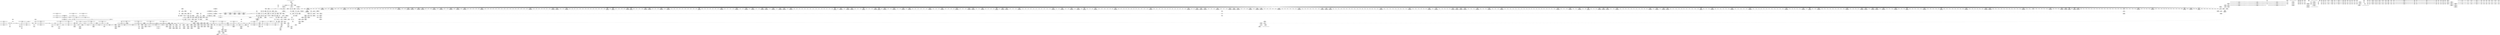 digraph {
	CE0x4484f80 [shape=record,shape=Mrecord,label="{CE0x4484f80|selinux_quotactl:tmp6|security/selinux/hooks.c,2016}"]
	CE0x44da5e0 [shape=record,shape=Mrecord,label="{CE0x44da5e0|272:_i8*,_:_CRE_569,570_}"]
	CE0x44c25a0 [shape=record,shape=Mrecord,label="{CE0x44c25a0|i32_16|*Constant*}"]
	CE0x44e0d20 [shape=record,shape=Mrecord,label="{CE0x44e0d20|272:_i8*,_:_CRE_1215,1216_}"]
	CE0x4478070 [shape=record,shape=Mrecord,label="{CE0x4478070|__llvm_gcov_indirect_counter_increment:counter}"]
	CE0x610f350 [shape=record,shape=Mrecord,label="{CE0x610f350|selinux_quotactl:tmp5|security/selinux/hooks.c,2016}"]
	CE0x4500c90 [shape=record,shape=Mrecord,label="{CE0x4500c90|8:_i32,_:_CRE_63,64_}"]
	CE0x44c3170 [shape=record,shape=Mrecord,label="{CE0x44c3170|superblock_has_perm:s_security|security/selinux/hooks.c,1865|*SummSource*}"]
	CE0x445ca30 [shape=record,shape=Mrecord,label="{CE0x445ca30|i32_1|*Constant*}"]
	CE0x44dcf50 [shape=record,shape=Mrecord,label="{CE0x44dcf50|272:_i8*,_:_CRE_608,609_}"]
	CE0x44ccb60 [shape=record,shape=Mrecord,label="{CE0x44ccb60|272:_i8*,_:_CRE_1355,1356_}"]
	CE0x4472650 [shape=record,shape=Mrecord,label="{CE0x4472650|272:_i8*,_:_CRE_144,152_|*MultipleSource*|Function::selinux_quotactl&Arg::sb::|Function::superblock_has_perm&Arg::sb::|security/selinux/hooks.c,1865}"]
	CE0x44702b0 [shape=record,shape=Mrecord,label="{CE0x44702b0|i64*_getelementptr_inbounds_(_2_x_i64_,_2_x_i64_*___llvm_gcov_ctr151,_i64_0,_i64_0)|*Constant*|*SummSource*}"]
	CE0x4503540 [shape=record,shape=Mrecord,label="{CE0x4503540|8:_i32,_:_CRE_213,214_}"]
	CE0x44ffa90 [shape=record,shape=Mrecord,label="{CE0x44ffa90|8:_i32,_:_CRE_45,46_}"]
	CE0x4496c40 [shape=record,shape=Mrecord,label="{CE0x4496c40|cred_sid:tmp2}"]
	CE0x444e560 [shape=record,shape=Mrecord,label="{CE0x444e560|_call_void___llvm_gcov_indirect_counter_increment(i32*___llvm_gcov_global_state_pred150,_i64**_getelementptr_inbounds_(_3_x_i64*_,_3_x_i64*_*___llvm_gcda_edge_table149,_i64_0,_i64_1)),_!dbg_!27749|security/selinux/hooks.c,2028|*SummSink*}"]
	CE0x447bce0 [shape=record,shape=Mrecord,label="{CE0x447bce0|superblock_has_perm:tmp2|*SummSink*}"]
	CE0x44b3bb0 [shape=record,shape=Mrecord,label="{CE0x44b3bb0|272:_i8*,_:_CRE_398,399_}"]
	CE0x44539f0 [shape=record,shape=Mrecord,label="{CE0x44539f0|selinux_quotactl:tmp17|security/selinux/hooks.c,2016|*SummSink*}"]
	CE0x4449bb0 [shape=record,shape=Mrecord,label="{CE0x4449bb0|i64_4|*Constant*}"]
	CE0x445afb0 [shape=record,shape=Mrecord,label="{CE0x445afb0|272:_i8*,_:_CRE_24,32_|*MultipleSource*|Function::selinux_quotactl&Arg::sb::|Function::superblock_has_perm&Arg::sb::|security/selinux/hooks.c,1865}"]
	CE0x44e3a70 [shape=record,shape=Mrecord,label="{CE0x44e3a70|__llvm_gcov_indirect_counter_increment:counter|*SummSink*}"]
	CE0x44617f0 [shape=record,shape=Mrecord,label="{CE0x44617f0|selinux_quotactl:do.body|*SummSource*}"]
	CE0x4507f00 [shape=record,shape=Mrecord,label="{CE0x4507f00|avc_has_perm:ssid|Function::avc_has_perm&Arg::ssid::|*SummSink*}"]
	CE0x44c6150 [shape=record,shape=Mrecord,label="{CE0x44c6150|__llvm_gcov_indirect_counter_increment:tmp6|*SummSink*}"]
	CE0x44ce5a0 [shape=record,shape=Mrecord,label="{CE0x44ce5a0|272:_i8*,_:_CRE_1536,1568_|*MultipleSource*|Function::selinux_quotactl&Arg::sb::|Function::superblock_has_perm&Arg::sb::|security/selinux/hooks.c,1865}"]
	CE0x4502a60 [shape=record,shape=Mrecord,label="{CE0x4502a60|8:_i32,_:_CRE_192,200_|*MultipleSource*|*LoadInst*|security/selinux/hooks.c,1865|security/selinux/hooks.c,1865|security/selinux/hooks.c,1866}"]
	CE0x4461c80 [shape=record,shape=Mrecord,label="{CE0x4461c80|selinux_quotactl:cmds|Function::selinux_quotactl&Arg::cmds::|*SummSource*}"]
	CE0x447bc70 [shape=record,shape=Mrecord,label="{CE0x447bc70|superblock_has_perm:tmp2|*SummSource*}"]
	CE0x4500990 [shape=record,shape=Mrecord,label="{CE0x4500990|8:_i32,_:_CRE_60,61_}"]
	CE0x4502660 [shape=record,shape=Mrecord,label="{CE0x4502660|8:_i32,_:_CRE_176,180_|*MultipleSource*|*LoadInst*|security/selinux/hooks.c,1865|security/selinux/hooks.c,1865|security/selinux/hooks.c,1866}"]
	CE0x44e8a40 [shape=record,shape=Mrecord,label="{CE0x44e8a40|272:_i8*,_:_CRE_2248,2256_|*MultipleSource*|Function::selinux_quotactl&Arg::sb::|Function::superblock_has_perm&Arg::sb::|security/selinux/hooks.c,1865}"]
	CE0x444dfc0 [shape=record,shape=Mrecord,label="{CE0x444dfc0|i32_8388616|*Constant*}"]
	CE0x445e170 [shape=record,shape=Mrecord,label="{CE0x445e170|_ret_void|*SummSource*}"]
	CE0x4474e70 [shape=record,shape=Mrecord,label="{CE0x4474e70|selinux_quotactl:tmp11|security/selinux/hooks.c,2016|*SummSink*}"]
	CE0x4466510 [shape=record,shape=Mrecord,label="{CE0x4466510|i32_8388609|*Constant*|*SummSource*}"]
	CE0x44e4870 [shape=record,shape=Mrecord,label="{CE0x44e4870|__llvm_gcov_indirect_counter_increment:tmp1|*SummSink*}"]
	CE0x44fff90 [shape=record,shape=Mrecord,label="{CE0x44fff90|8:_i32,_:_CRE_50,51_}"]
	CE0x443e090 [shape=record,shape=Mrecord,label="{CE0x443e090|i32_0|*Constant*|*SummSink*}"]
	CE0x44b7510 [shape=record,shape=Mrecord,label="{CE0x44b7510|272:_i8*,_:_CRE_452,453_}"]
	CE0x445cba0 [shape=record,shape=Mrecord,label="{CE0x445cba0|cred_sid:sid|security/selinux/hooks.c,197}"]
	CE0x44d0ca0 [shape=record,shape=Mrecord,label="{CE0x44d0ca0|272:_i8*,_:_CRE_1637,1638_}"]
	CE0x447f480 [shape=record,shape=Mrecord,label="{CE0x447f480|selinux_quotactl:tmp6|security/selinux/hooks.c,2016|*SummSink*}"]
	CE0x4500b90 [shape=record,shape=Mrecord,label="{CE0x4500b90|8:_i32,_:_CRE_62,63_}"]
	CE0x44d4e40 [shape=record,shape=Mrecord,label="{CE0x44d4e40|_call_void_mcount()_#3|*SummSink*}"]
	CE0x44500f0 [shape=record,shape=Mrecord,label="{CE0x44500f0|0:_i32,_:_GCMR___llvm_gcov_global_state_pred150_internal_unnamed_addr_global_i32_-1:_elem_0:default:}"]
	CE0x4444230 [shape=record,shape=Mrecord,label="{CE0x4444230|selinux_quotactl:if.then7|*SummSource*}"]
	CE0x44c7140 [shape=record,shape=Mrecord,label="{CE0x44c7140|272:_i8*,_:_CRE_1252,1253_}"]
	CE0x44e77a0 [shape=record,shape=Mrecord,label="{CE0x44e77a0|272:_i8*,_:_CRE_1878,1879_}"]
	CE0x45040c0 [shape=record,shape=Mrecord,label="{CE0x45040c0|8:_i32,_:_CRE_224,225_}"]
	CE0x44469f0 [shape=record,shape=Mrecord,label="{CE0x44469f0|i64_2|*Constant*|*SummSource*}"]
	CE0x45073c0 [shape=record,shape=Mrecord,label="{CE0x45073c0|8:_i32,_:_CRE_272,273_}"]
	CE0x448baa0 [shape=record,shape=Mrecord,label="{CE0x448baa0|i64*_getelementptr_inbounds_(_27_x_i64_,_27_x_i64_*___llvm_gcov_ctr148,_i64_0,_i64_23)|*Constant*}"]
	CE0x4446f70 [shape=record,shape=Mrecord,label="{CE0x4446f70|i64_3|*Constant*|*SummSink*}"]
	CE0x4494180 [shape=record,shape=Mrecord,label="{CE0x4494180|cred_sid:tmp4|*LoadInst*|security/selinux/hooks.c,196|*SummSink*}"]
	CE0x4503a60 [shape=record,shape=Mrecord,label="{CE0x4503a60|8:_i32,_:_CRE_218,219_}"]
	CE0x44d2c80 [shape=record,shape=Mrecord,label="{CE0x44d2c80|272:_i8*,_:_CRE_1667,1668_}"]
	CE0x4497780 [shape=record,shape=Mrecord,label="{CE0x4497780|avc_has_perm:requested|Function::avc_has_perm&Arg::requested::|*SummSource*}"]
	CE0x4464a90 [shape=record,shape=Mrecord,label="{CE0x4464a90|i8_1|*Constant*}"]
	CE0x448c370 [shape=record,shape=Mrecord,label="{CE0x448c370|selinux_quotactl:tmp29|security/selinux/hooks.c,2033}"]
	CE0x4447480 [shape=record,shape=Mrecord,label="{CE0x4447480|i64_1|*Constant*}"]
	CE0x4468560 [shape=record,shape=Mrecord,label="{CE0x4468560|selinux_quotactl:entry}"]
	CE0x44ca960 [shape=record,shape=Mrecord,label="{CE0x44ca960|272:_i8*,_:_CRE_1323,1324_}"]
	CE0x444fde0 [shape=record,shape=Mrecord,label="{CE0x444fde0|GLOBAL:__llvm_gcov_global_state_pred150|Global_var:__llvm_gcov_global_state_pred150|*SummSource*}"]
	CE0x45063d0 [shape=record,shape=Mrecord,label="{CE0x45063d0|8:_i32,_:_CRE_257,258_}"]
	CE0x44cf440 [shape=record,shape=Mrecord,label="{CE0x44cf440|272:_i8*,_:_CRE_1616,1617_}"]
	CE0x44dc4b0 [shape=record,shape=Mrecord,label="{CE0x44dc4b0|272:_i8*,_:_CRE_598,599_}"]
	CE0x44dd4a0 [shape=record,shape=Mrecord,label="{CE0x44dd4a0|272:_i8*,_:_CRE_613,614_}"]
	CE0x44b9350 [shape=record,shape=Mrecord,label="{CE0x44b9350|superblock_has_perm:call|security/selinux/hooks.c,1863}"]
	CE0x44d1b80 [shape=record,shape=Mrecord,label="{CE0x44d1b80|272:_i8*,_:_CRE_1651,1652_}"]
	CE0x446bc40 [shape=record,shape=Mrecord,label="{CE0x446bc40|selinux_quotactl:cred4|security/selinux/hooks.c,2016}"]
	CE0x44c3240 [shape=record,shape=Mrecord,label="{CE0x44c3240|superblock_has_perm:s_security|security/selinux/hooks.c,1865|*SummSink*}"]
	CE0x4453b90 [shape=record,shape=Mrecord,label="{CE0x4453b90|selinux_quotactl:tmp18|security/selinux/hooks.c,2016}"]
	CE0x4467850 [shape=record,shape=Mrecord,label="{CE0x4467850|selinux_quotactl:tmp13|security/selinux/hooks.c,2016|*SummSink*}"]
	CE0x44d3940 [shape=record,shape=Mrecord,label="{CE0x44d3940|272:_i8*,_:_CRE_1679,1680_}"]
	CE0x4470920 [shape=record,shape=Mrecord,label="{CE0x4470920|i32_2016|*Constant*|*SummSource*}"]
	CE0x44d1a70 [shape=record,shape=Mrecord,label="{CE0x44d1a70|272:_i8*,_:_CRE_1650,1651_}"]
	CE0x44cb950 [shape=record,shape=Mrecord,label="{CE0x44cb950|272:_i8*,_:_CRE_1338,1339_}"]
	CE0x44ff6c0 [shape=record,shape=Mrecord,label="{CE0x44ff6c0|8:_i32,_:_CRE_41,42_}"]
	CE0x447ac00 [shape=record,shape=Mrecord,label="{CE0x447ac00|272:_i8*,_:_CRE_376,380_|*MultipleSource*|Function::selinux_quotactl&Arg::sb::|Function::superblock_has_perm&Arg::sb::|security/selinux/hooks.c,1865}"]
	CE0x50dff20 [shape=record,shape=Mrecord,label="{CE0x50dff20|selinux_quotactl:tmp14|security/selinux/hooks.c,2016|*SummSource*}"]
	CE0x44c8ac0 [shape=record,shape=Mrecord,label="{CE0x44c8ac0|272:_i8*,_:_CRE_1276,1277_}"]
	CE0x44d5790 [shape=record,shape=Mrecord,label="{CE0x44d5790|8:_i32,_:_CRE_70,71_}"]
	CE0x4506920 [shape=record,shape=Mrecord,label="{CE0x4506920|8:_i32,_:_CRE_262,263_}"]
	CE0x44590f0 [shape=record,shape=Mrecord,label="{CE0x44590f0|GLOBAL:__llvm_gcov_global_state_pred150|Global_var:__llvm_gcov_global_state_pred150}"]
	CE0x4452d00 [shape=record,shape=Mrecord,label="{CE0x4452d00|selinux_quotactl:tobool1|security/selinux/hooks.c,2016}"]
	CE0x443cef0 [shape=record,shape=Mrecord,label="{CE0x443cef0|GLOBAL:current_task|Global_var:current_task}"]
	CE0x4467a30 [shape=record,shape=Mrecord,label="{CE0x4467a30|selinux_quotactl:tmp|*SummSource*}"]
	CE0x44b80c0 [shape=record,shape=Mrecord,label="{CE0x44b80c0|272:_i8*,_:_CRE_463,464_}"]
	CE0x44be5a0 [shape=record,shape=Mrecord,label="{CE0x44be5a0|i64*_getelementptr_inbounds_(_27_x_i64_,_27_x_i64_*___llvm_gcov_ctr148,_i64_0,_i64_26)|*Constant*|*SummSource*}"]
	CE0x4498830 [shape=record,shape=Mrecord,label="{CE0x4498830|cred_sid:bb|*SummSink*}"]
	CE0x44b82e0 [shape=record,shape=Mrecord,label="{CE0x44b82e0|272:_i8*,_:_CRE_472,480_|*MultipleSource*|Function::selinux_quotactl&Arg::sb::|Function::superblock_has_perm&Arg::sb::|security/selinux/hooks.c,1865}"]
	CE0x44c2310 [shape=record,shape=Mrecord,label="{CE0x44c2310|__llvm_gcov_indirect_counter_increment:bb4}"]
	CE0x44507b0 [shape=record,shape=Mrecord,label="{CE0x44507b0|GLOBAL:lockdep_rcu_suspicious|*Constant*|*SummSource*}"]
	CE0x44c9db0 [shape=record,shape=Mrecord,label="{CE0x44c9db0|272:_i8*,_:_CRE_1312,1313_}"]
	CE0x44c5c10 [shape=record,shape=Mrecord,label="{CE0x44c5c10|__llvm_gcov_indirect_counter_increment:tmp5|*SummSink*}"]
	CE0x44bff80 [shape=record,shape=Mrecord,label="{CE0x44bff80|get_current:bb|*SummSource*}"]
	CE0x44dc290 [shape=record,shape=Mrecord,label="{CE0x44dc290|272:_i8*,_:_CRE_596,597_}"]
	CE0x44c9950 [shape=record,shape=Mrecord,label="{CE0x44c9950|272:_i8*,_:_CRE_1307,1308_}"]
	CE0x44fb080 [shape=record,shape=Mrecord,label="{CE0x44fb080|8:_i32,_:_CRE_34,35_}"]
	CE0x44e9490 [shape=record,shape=Mrecord,label="{CE0x44e9490|superblock_has_perm:tmp4|*LoadInst*|security/selinux/hooks.c,1865|*SummSource*}"]
	CE0x44d5e90 [shape=record,shape=Mrecord,label="{CE0x44d5e90|8:_i32,_:_CRE_77,78_}"]
	CE0x4456170 [shape=record,shape=Mrecord,label="{CE0x4456170|i8*_getelementptr_inbounds_(_45_x_i8_,_45_x_i8_*_.str12,_i32_0,_i32_0)|*Constant*}"]
	CE0x443d480 [shape=record,shape=Mrecord,label="{CE0x443d480|GLOBAL:get_current|*Constant*}"]
	CE0x448b9c0 [shape=record,shape=Mrecord,label="{CE0x448b9c0|i64**_getelementptr_inbounds_(_3_x_i64*_,_3_x_i64*_*___llvm_gcda_edge_table149,_i64_0,_i64_2)|*Constant*|*SummSource*}"]
	CE0x4462dc0 [shape=record,shape=Mrecord,label="{CE0x4462dc0|selinux_quotactl:sb|Function::selinux_quotactl&Arg::sb::}"]
	CE0x44be780 [shape=record,shape=Mrecord,label="{CE0x44be780|selinux_quotactl:tmp34|security/selinux/hooks.c,2040|*SummSink*}"]
	CE0x4506700 [shape=record,shape=Mrecord,label="{CE0x4506700|8:_i32,_:_CRE_260,261_}"]
	CE0x44d6190 [shape=record,shape=Mrecord,label="{CE0x44d6190|8:_i32,_:_CRE_80,81_}"]
	CE0x4471330 [shape=record,shape=Mrecord,label="{CE0x4471330|i32_8388615|*Constant*|*SummSink*}"]
	CE0x44e1380 [shape=record,shape=Mrecord,label="{CE0x44e1380|272:_i8*,_:_CRE_1221,1222_}"]
	CE0x44e2480 [shape=record,shape=Mrecord,label="{CE0x44e2480|272:_i8*,_:_CRE_1237,1238_}"]
	CE0x44baf70 [shape=record,shape=Mrecord,label="{CE0x44baf70|i64*_getelementptr_inbounds_(_27_x_i64_,_27_x_i64_*___llvm_gcov_ctr148,_i64_0,_i64_24)|*Constant*}"]
	CE0x44be900 [shape=record,shape=Mrecord,label="{CE0x44be900|_ret_i32_%retval.0,_!dbg_!27760|security/selinux/hooks.c,2040}"]
	CE0x445ead0 [shape=record,shape=Mrecord,label="{CE0x445ead0|i64*_getelementptr_inbounds_(_27_x_i64_,_27_x_i64_*___llvm_gcov_ctr148,_i64_0,_i64_22)|*Constant*}"]
	CE0x4446e10 [shape=record,shape=Mrecord,label="{CE0x4446e10|i64_4|*Constant*|*SummSink*}"]
	CE0x4504c70 [shape=record,shape=Mrecord,label="{CE0x4504c70|8:_i32,_:_CRE_235,236_}"]
	CE0x44b8bb0 [shape=record,shape=Mrecord,label="{CE0x44b8bb0|superblock_has_perm:tmp3|*SummSink*}"]
	CE0x44dd060 [shape=record,shape=Mrecord,label="{CE0x44dd060|272:_i8*,_:_CRE_609,610_}"]
	CE0x446fa20 [shape=record,shape=Mrecord,label="{CE0x446fa20|cred_sid:tmp1}"]
	CE0x4447f80 [shape=record,shape=Mrecord,label="{CE0x4447f80|COLLAPSED:_GCMRE___llvm_gcov_ctr148_internal_global_27_x_i64_zeroinitializer:_elem_0:default:}"]
	CE0x4502460 [shape=record,shape=Mrecord,label="{CE0x4502460|8:_i32,_:_CRE_168,176_|*MultipleSource*|*LoadInst*|security/selinux/hooks.c,1865|security/selinux/hooks.c,1865|security/selinux/hooks.c,1866}"]
	CE0x4448ea0 [shape=record,shape=Mrecord,label="{CE0x4448ea0|selinux_quotactl:land.lhs.true2|*SummSource*}"]
	CE0x4508290 [shape=record,shape=Mrecord,label="{CE0x4508290|avc_has_perm:tsid|Function::avc_has_perm&Arg::tsid::|*SummSink*}"]
	CE0x444c390 [shape=record,shape=Mrecord,label="{CE0x444c390|get_current:tmp3}"]
	CE0x44468c0 [shape=record,shape=Mrecord,label="{CE0x44468c0|selinux_quotactl:do.body|*SummSink*}"]
	CE0x448c050 [shape=record,shape=Mrecord,label="{CE0x448c050|selinux_quotactl:tmp28|security/selinux/hooks.c,2033|*SummSink*}"]
	CE0x443cbe0 [shape=record,shape=Mrecord,label="{CE0x443cbe0|i1_true|*Constant*}"]
	CE0x44cce90 [shape=record,shape=Mrecord,label="{CE0x44cce90|272:_i8*,_:_CRE_1358,1359_}"]
	CE0x4470240 [shape=record,shape=Mrecord,label="{CE0x4470240|i64*_getelementptr_inbounds_(_2_x_i64_,_2_x_i64_*___llvm_gcov_ctr151,_i64_0,_i64_0)|*Constant*}"]
	CE0x4479f60 [shape=record,shape=Mrecord,label="{CE0x4479f60|272:_i8*,_:_CRE_328,336_|*MultipleSource*|Function::selinux_quotactl&Arg::sb::|Function::superblock_has_perm&Arg::sb::|security/selinux/hooks.c,1865}"]
	CE0x44d6890 [shape=record,shape=Mrecord,label="{CE0x44d6890|8:_i32,_:_CRE_87,88_}"]
	CE0x44d6d90 [shape=record,shape=Mrecord,label="{CE0x44d6d90|8:_i32,_:_CRE_92,93_}"]
	CE0x44e43b0 [shape=record,shape=Mrecord,label="{CE0x44e43b0|8:_i32,_:_CRE_12,16_|*MultipleSource*|*LoadInst*|security/selinux/hooks.c,1865|security/selinux/hooks.c,1865|security/selinux/hooks.c,1866}"]
	CE0x44da4d0 [shape=record,shape=Mrecord,label="{CE0x44da4d0|272:_i8*,_:_CRE_568,569_}"]
	CE0x444acb0 [shape=record,shape=Mrecord,label="{CE0x444acb0|selinux_quotactl:tmp23|security/selinux/hooks.c,2019|*SummSink*}"]
	CE0x4477cd0 [shape=record,shape=Mrecord,label="{CE0x4477cd0|i64*_getelementptr_inbounds_(_2_x_i64_,_2_x_i64_*___llvm_gcov_ctr98,_i64_0,_i64_1)|*Constant*|*SummSink*}"]
	CE0x444bc00 [shape=record,shape=Mrecord,label="{CE0x444bc00|selinux_quotactl:entry|*SummSource*}"]
	CE0x44d3fa0 [shape=record,shape=Mrecord,label="{CE0x44d3fa0|272:_i8*,_:_CRE_1685,1686_}"]
	CE0x445d4b0 [shape=record,shape=Mrecord,label="{CE0x445d4b0|__llvm_gcov_indirect_counter_increment:predecessor|Function::__llvm_gcov_indirect_counter_increment&Arg::predecessor::|*SummSource*}"]
	CE0x45052d0 [shape=record,shape=Mrecord,label="{CE0x45052d0|8:_i32,_:_CRE_241,242_}"]
	CE0x44e05b0 [shape=record,shape=Mrecord,label="{CE0x44e05b0|272:_i8*,_:_CRE_1209,1210_}"]
	CE0x4504e90 [shape=record,shape=Mrecord,label="{CE0x4504e90|8:_i32,_:_CRE_237,238_}"]
	CE0x447cfb0 [shape=record,shape=Mrecord,label="{CE0x447cfb0|%struct.super_block*_null|*Constant*}"]
	CE0x44b6b80 [shape=record,shape=Mrecord,label="{CE0x44b6b80|272:_i8*,_:_CRE_443,444_}"]
	CE0x44b50f0 [shape=record,shape=Mrecord,label="{CE0x44b50f0|272:_i8*,_:_CRE_418,419_}"]
	CE0x44d9a40 [shape=record,shape=Mrecord,label="{CE0x44d9a40|272:_i8*,_:_CRE_560,561_}"]
	CE0x443e140 [shape=record,shape=Mrecord,label="{CE0x443e140|selinux_quotactl:sw.bb}"]
	CE0x44547a0 [shape=record,shape=Mrecord,label="{CE0x44547a0|selinux_quotactl:if.then|*SummSink*}"]
	CE0x44543c0 [shape=record,shape=Mrecord,label="{CE0x44543c0|get_current:tmp1|*SummSink*}"]
	CE0x44b5db0 [shape=record,shape=Mrecord,label="{CE0x44b5db0|272:_i8*,_:_CRE_430,431_}"]
	CE0x4478ed0 [shape=record,shape=Mrecord,label="{CE0x4478ed0|272:_i8*,_:_CRE_264,268_|*MultipleSource*|Function::selinux_quotactl&Arg::sb::|Function::superblock_has_perm&Arg::sb::|security/selinux/hooks.c,1865}"]
	CE0x4469220 [shape=record,shape=Mrecord,label="{CE0x4469220|i64*_getelementptr_inbounds_(_27_x_i64_,_27_x_i64_*___llvm_gcov_ctr148,_i64_0,_i64_8)|*Constant*|*SummSource*}"]
	CE0x445dbb0 [shape=record,shape=Mrecord,label="{CE0x445dbb0|__llvm_gcov_indirect_counter_increment:counters|Function::__llvm_gcov_indirect_counter_increment&Arg::counters::|*SummSource*}"]
	CE0x44d6590 [shape=record,shape=Mrecord,label="{CE0x44d6590|8:_i32,_:_CRE_84,85_}"]
	CE0x444eac0 [shape=record,shape=Mrecord,label="{CE0x444eac0|selinux_quotactl:tmp21|security/selinux/hooks.c,2019|*SummSource*}"]
	CE0x44dbf60 [shape=record,shape=Mrecord,label="{CE0x44dbf60|272:_i8*,_:_CRE_593,594_}"]
	CE0x44bb840 [shape=record,shape=Mrecord,label="{CE0x44bb840|selinux_quotactl:tmp31|security/selinux/hooks.c,2036}"]
	CE0x44b6c90 [shape=record,shape=Mrecord,label="{CE0x44b6c90|272:_i8*,_:_CRE_444,445_}"]
	CE0x44ca410 [shape=record,shape=Mrecord,label="{CE0x44ca410|272:_i8*,_:_CRE_1318,1319_}"]
	CE0x44c3070 [shape=record,shape=Mrecord,label="{CE0x44c3070|superblock_has_perm:s_security|security/selinux/hooks.c,1865}"]
	CE0x446e7e0 [shape=record,shape=Mrecord,label="{CE0x446e7e0|selinux_quotactl:tmp3}"]
	CE0x44b2630 [shape=record,shape=Mrecord,label="{CE0x44b2630|get_current:tmp3|*SummSource*}"]
	CE0x44e4760 [shape=record,shape=Mrecord,label="{CE0x44e4760|__llvm_gcov_indirect_counter_increment:tmp1|*SummSource*}"]
	CE0x447ae10 [shape=record,shape=Mrecord,label="{CE0x447ae10|272:_i8*,_:_CRE_384,388_|*MultipleSource*|Function::selinux_quotactl&Arg::sb::|Function::superblock_has_perm&Arg::sb::|security/selinux/hooks.c,1865}"]
	CE0x44b4210 [shape=record,shape=Mrecord,label="{CE0x44b4210|272:_i8*,_:_CRE_404,405_}"]
	CE0x4493000 [shape=record,shape=Mrecord,label="{CE0x4493000|_call_void_mcount()_#3|*SummSink*}"]
	CE0x445c050 [shape=record,shape=Mrecord,label="{CE0x445c050|selinux_quotactl:tmp26|security/selinux/hooks.c,2028|*SummSource*}"]
	CE0x44e07c0 [shape=record,shape=Mrecord,label="{CE0x44e07c0|272:_i8*,_:_CRE_1210,1211_}"]
	CE0x44737d0 [shape=record,shape=Mrecord,label="{CE0x44737d0|272:_i8*,_:_CRE_240,248_|*MultipleSource*|Function::selinux_quotactl&Arg::sb::|Function::superblock_has_perm&Arg::sb::|security/selinux/hooks.c,1865}"]
	CE0x44cfa70 [shape=record,shape=Mrecord,label="{CE0x44cfa70|272:_i8*,_:_CRE_1619,1620_}"]
	CE0x446e420 [shape=record,shape=Mrecord,label="{CE0x446e420|i64*_getelementptr_inbounds_(_27_x_i64_,_27_x_i64_*___llvm_gcov_ctr148,_i64_0,_i64_9)|*Constant*}"]
	CE0x4508400 [shape=record,shape=Mrecord,label="{CE0x4508400|i16_5|*Constant*}"]
	CE0x44c79c0 [shape=record,shape=Mrecord,label="{CE0x44c79c0|272:_i8*,_:_CRE_1260,1261_}"]
	CE0x444f5b0 [shape=record,shape=Mrecord,label="{CE0x444f5b0|i64_5|*Constant*}"]
	"CONST[source:2(external),value:2(dynamic)][purpose:{subject}][SrcIdx:12]"
	CE0x44e27b0 [shape=record,shape=Mrecord,label="{CE0x44e27b0|272:_i8*,_:_CRE_1240,1241_}"]
	CE0x444b270 [shape=record,shape=Mrecord,label="{CE0x444b270|selinux_quotactl:tmp24|security/selinux/hooks.c,2020}"]
	"CONST[source:0(mediator),value:2(dynamic)][purpose:{object}][SnkIdx:2]"
	CE0x448c740 [shape=record,shape=Mrecord,label="{CE0x448c740|selinux_quotactl:tmp29|security/selinux/hooks.c,2033|*SummSource*}"]
	CE0x44d46c0 [shape=record,shape=Mrecord,label="{CE0x44d46c0|272:_i8*,_:_CRE_1712,1720_|*MultipleSource*|Function::selinux_quotactl&Arg::sb::|Function::superblock_has_perm&Arg::sb::|security/selinux/hooks.c,1865}"]
	CE0x44d11f0 [shape=record,shape=Mrecord,label="{CE0x44d11f0|272:_i8*,_:_CRE_1642,1643_}"]
	CE0x44d6a90 [shape=record,shape=Mrecord,label="{CE0x44d6a90|8:_i32,_:_CRE_89,90_}"]
	CE0x44701d0 [shape=record,shape=Mrecord,label="{CE0x44701d0|selinux_quotactl:tmp12|security/selinux/hooks.c,2016|*SummSink*}"]
	CE0x4496d20 [shape=record,shape=Mrecord,label="{CE0x4496d20|cred_sid:tmp2|*SummSink*}"]
	CE0x4493ed0 [shape=record,shape=Mrecord,label="{CE0x4493ed0|cred_sid:tmp4|*LoadInst*|security/selinux/hooks.c,196}"]
	CE0x4501340 [shape=record,shape=Mrecord,label="{CE0x4501340|8:_i32,_:_CRE_100,101_}"]
	CE0x44fae90 [shape=record,shape=Mrecord,label="{CE0x44fae90|8:_i32,_:_CRE_33,34_}"]
	CE0x445b110 [shape=record,shape=Mrecord,label="{CE0x445b110|272:_i8*,_:_CRE_32,40_|*MultipleSource*|Function::selinux_quotactl&Arg::sb::|Function::superblock_has_perm&Arg::sb::|security/selinux/hooks.c,1865}"]
	CE0x44ddd20 [shape=record,shape=Mrecord,label="{CE0x44ddd20|272:_i8*,_:_CRE_621,622_}"]
	CE0x44477f0 [shape=record,shape=Mrecord,label="{CE0x44477f0|selinux_quotactl:bb}"]
	CE0x448b690 [shape=record,shape=Mrecord,label="{CE0x448b690|_call_void___llvm_gcov_indirect_counter_increment(i32*___llvm_gcov_global_state_pred150,_i64**_getelementptr_inbounds_(_3_x_i64*_,_3_x_i64*_*___llvm_gcda_edge_table149,_i64_0,_i64_2)),_!dbg_!27753|security/selinux/hooks.c,2033|*SummSink*}"]
	CE0x44e1e20 [shape=record,shape=Mrecord,label="{CE0x44e1e20|272:_i8*,_:_CRE_1231,1232_}"]
	CE0x4500f90 [shape=record,shape=Mrecord,label="{CE0x4500f90|8:_i32,_:_CRE_66,67_}"]
	CE0x44dcc20 [shape=record,shape=Mrecord,label="{CE0x44dcc20|272:_i8*,_:_CRE_605,606_}"]
	CE0x4499850 [shape=record,shape=Mrecord,label="{CE0x4499850|superblock_has_perm:call2|security/selinux/hooks.c,1866|*SummSink*}"]
	CE0x44c7070 [shape=record,shape=Mrecord,label="{CE0x44c7070|272:_i8*,_:_CRE_1251,1252_}"]
	CE0x4503950 [shape=record,shape=Mrecord,label="{CE0x4503950|8:_i32,_:_CRE_217,218_}"]
	CE0x44daf70 [shape=record,shape=Mrecord,label="{CE0x44daf70|272:_i8*,_:_CRE_578,579_}"]
	CE0x44e7140 [shape=record,shape=Mrecord,label="{CE0x44e7140|272:_i8*,_:_CRE_1873,1874_}"]
	CE0x447c9f0 [shape=record,shape=Mrecord,label="{CE0x447c9f0|i32_-1|*Constant*}"]
	CE0x4506b40 [shape=record,shape=Mrecord,label="{CE0x4506b40|8:_i32,_:_CRE_264,265_}"]
	CE0x44b6fc0 [shape=record,shape=Mrecord,label="{CE0x44b6fc0|272:_i8*,_:_CRE_447,448_}"]
	CE0x44d5a90 [shape=record,shape=Mrecord,label="{CE0x44d5a90|8:_i32,_:_CRE_73,74_}"]
	CE0x44d0970 [shape=record,shape=Mrecord,label="{CE0x44d0970|272:_i8*,_:_CRE_1634,1635_}"]
	CE0x44de7c0 [shape=record,shape=Mrecord,label="{CE0x44de7c0|272:_i8*,_:_CRE_631,632_}"]
	CE0x44ff890 [shape=record,shape=Mrecord,label="{CE0x44ff890|8:_i32,_:_CRE_43,44_}"]
	CE0x44df530 [shape=record,shape=Mrecord,label="{CE0x44df530|272:_i8*,_:_CRE_696,704_|*MultipleSource*|Function::selinux_quotactl&Arg::sb::|Function::superblock_has_perm&Arg::sb::|security/selinux/hooks.c,1865}"]
	CE0x4449a60 [shape=record,shape=Mrecord,label="{CE0x4449a60|i64_4|*Constant*|*SummSource*}"]
	CE0x44c0620 [shape=record,shape=Mrecord,label="{CE0x44c0620|cred_sid:entry}"]
	CE0x44d2b70 [shape=record,shape=Mrecord,label="{CE0x44d2b70|272:_i8*,_:_CRE_1666,1667_}"]
	CE0x45043f0 [shape=record,shape=Mrecord,label="{CE0x45043f0|8:_i32,_:_CRE_227,228_}"]
	CE0x445a0e0 [shape=record,shape=Mrecord,label="{CE0x445a0e0|selinux_quotactl:tmp9|security/selinux/hooks.c,2016|*SummSource*}"]
	CE0x44e5040 [shape=record,shape=Mrecord,label="{CE0x44e5040|272:_i8*,_:_CRE_1752,1760_|*MultipleSource*|Function::selinux_quotactl&Arg::sb::|Function::superblock_has_perm&Arg::sb::|security/selinux/hooks.c,1865}"]
	CE0x446dff0 [shape=record,shape=Mrecord,label="{CE0x446dff0|selinux_quotactl:call9|security/selinux/hooks.c,2028|*SummSource*}"]
	CE0x446b800 [shape=record,shape=Mrecord,label="{CE0x446b800|i64*_getelementptr_inbounds_(_27_x_i64_,_27_x_i64_*___llvm_gcov_ctr148,_i64_0,_i64_1)|*Constant*|*SummSink*}"]
	CE0x443d7b0 [shape=record,shape=Mrecord,label="{CE0x443d7b0|selinux_quotactl:tmp17|security/selinux/hooks.c,2016}"]
	CE0x4507e60 [shape=record,shape=Mrecord,label="{CE0x4507e60|superblock_has_perm:tmp6|security/selinux/hooks.c,1866|*SummSource*}"]
	CE0x44c0e90 [shape=record,shape=Mrecord,label="{CE0x44c0e90|_ret_i32_%tmp6,_!dbg_!27716|security/selinux/hooks.c,197|*SummSource*}"]
	CE0x44d9830 [shape=record,shape=Mrecord,label="{CE0x44d9830|272:_i8*,_:_CRE_552,556_|*MultipleSource*|Function::selinux_quotactl&Arg::sb::|Function::superblock_has_perm&Arg::sb::|security/selinux/hooks.c,1865}"]
	CE0x44d7190 [shape=record,shape=Mrecord,label="{CE0x44d7190|8:_i32,_:_CRE_96,97_}"]
	CE0x4462310 [shape=record,shape=Mrecord,label="{CE0x4462310|GLOBAL:__llvm_gcov_indirect_counter_increment|*Constant*|*SummSink*}"]
	CE0x4477710 [shape=record,shape=Mrecord,label="{CE0x4477710|i64*_getelementptr_inbounds_(_2_x_i64_,_2_x_i64_*___llvm_gcov_ctr151,_i64_0,_i64_1)|*Constant*}"]
	CE0x44ce3d0 [shape=record,shape=Mrecord,label="{CE0x44ce3d0|272:_i8*,_:_CRE_1392,1536_|*MultipleSource*|Function::selinux_quotactl&Arg::sb::|Function::superblock_has_perm&Arg::sb::|security/selinux/hooks.c,1865}"]
	CE0x444dec0 [shape=record,shape=Mrecord,label="{CE0x444dec0|i32_8388610|*Constant*|*SummSink*}"]
	CE0x44d7b90 [shape=record,shape=Mrecord,label="{CE0x44d7b90|COLLAPSED:_GCMRE___llvm_gcov_ctr98_internal_global_2_x_i64_zeroinitializer:_elem_0:default:}"]
	CE0x4499420 [shape=record,shape=Mrecord,label="{CE0x4499420|COLLAPSED:_GCMRE___llvm_gcov_ctr131_internal_global_2_x_i64_zeroinitializer:_elem_0:default:}"]
	CE0x44670d0 [shape=record,shape=Mrecord,label="{CE0x44670d0|selinux_quotactl:tmp20|security/selinux/hooks.c,2019}"]
	CE0x4472480 [shape=record,shape=Mrecord,label="{CE0x4472480|272:_i8*,_:_CRE_136,140_|*MultipleSource*|Function::selinux_quotactl&Arg::sb::|Function::superblock_has_perm&Arg::sb::|security/selinux/hooks.c,1865}"]
	CE0x44d6290 [shape=record,shape=Mrecord,label="{CE0x44d6290|8:_i32,_:_CRE_81,82_}"]
	CE0x44dd6c0 [shape=record,shape=Mrecord,label="{CE0x44dd6c0|272:_i8*,_:_CRE_615,616_}"]
	CE0x44db3b0 [shape=record,shape=Mrecord,label="{CE0x44db3b0|272:_i8*,_:_CRE_582,583_}"]
	CE0x4471f70 [shape=record,shape=Mrecord,label="{CE0x4471f70|272:_i8*,_:_CRE_120,128_|*MultipleSource*|Function::selinux_quotactl&Arg::sb::|Function::superblock_has_perm&Arg::sb::|security/selinux/hooks.c,1865}"]
	CE0x4463be0 [shape=record,shape=Mrecord,label="{CE0x4463be0|selinux_quotactl:tobool1|security/selinux/hooks.c,2016|*SummSource*}"]
	"CONST[source:0(mediator),value:0(static)][purpose:{operation}][SrcIdx:11]"
	CE0x44d0530 [shape=record,shape=Mrecord,label="{CE0x44d0530|272:_i8*,_:_CRE_1630,1631_}"]
	CE0x44734d0 [shape=record,shape=Mrecord,label="{CE0x44734d0|272:_i8*,_:_CRE_216,224_|*MultipleSource*|Function::selinux_quotactl&Arg::sb::|Function::superblock_has_perm&Arg::sb::|security/selinux/hooks.c,1865}"]
	CE0x44d2fb0 [shape=record,shape=Mrecord,label="{CE0x44d2fb0|272:_i8*,_:_CRE_1670,1671_}"]
	CE0x44c7cf0 [shape=record,shape=Mrecord,label="{CE0x44c7cf0|272:_i8*,_:_CRE_1263,1264_}"]
	CE0x448d550 [shape=record,shape=Mrecord,label="{CE0x448d550|_call_void___llvm_gcov_indirect_counter_increment(i32*___llvm_gcov_global_state_pred150,_i64**_getelementptr_inbounds_(_3_x_i64*_,_3_x_i64*_*___llvm_gcda_edge_table149,_i64_0,_i64_0)),_!dbg_!27756|security/selinux/hooks.c,2036}"]
	CE0x446eef0 [shape=record,shape=Mrecord,label="{CE0x446eef0|i64*_getelementptr_inbounds_(_27_x_i64_,_27_x_i64_*___llvm_gcov_ctr148,_i64_0,_i64_6)|*Constant*|*SummSource*}"]
	CE0x44e7ff0 [shape=record,shape=Mrecord,label="{CE0x44e7ff0|272:_i8*,_:_CRE_1920,1928_|*MultipleSource*|Function::selinux_quotactl&Arg::sb::|Function::superblock_has_perm&Arg::sb::|security/selinux/hooks.c,1865}"]
	CE0x44c9ab0 [shape=record,shape=Mrecord,label="{CE0x44c9ab0|272:_i8*,_:_CRE_1309,1310_}"]
	CE0x44ce1b0 [shape=record,shape=Mrecord,label="{CE0x44ce1b0|272:_i8*,_:_CRE_1376,1384_|*MultipleSource*|Function::selinux_quotactl&Arg::sb::|Function::superblock_has_perm&Arg::sb::|security/selinux/hooks.c,1865}"]
	CE0x4453350 [shape=record,shape=Mrecord,label="{CE0x4453350|get_current:entry|*SummSink*}"]
	CE0x44e78b0 [shape=record,shape=Mrecord,label="{CE0x44e78b0|272:_i8*,_:_CRE_1879,1880_}"]
	CE0x4478b30 [shape=record,shape=Mrecord,label="{CE0x4478b30|272:_i8*,_:_CRE_248,252_|*MultipleSource*|Function::selinux_quotactl&Arg::sb::|Function::superblock_has_perm&Arg::sb::|security/selinux/hooks.c,1865}"]
	CE0x44d4f00 [shape=record,shape=Mrecord,label="{CE0x44d4f00|get_current:tmp4|./arch/x86/include/asm/current.h,14}"]
	CE0x45071a0 [shape=record,shape=Mrecord,label="{CE0x45071a0|8:_i32,_:_CRE_270,271_}"]
	CE0x44711a0 [shape=record,shape=Mrecord,label="{CE0x44711a0|i32_8388615|*Constant*|*SummSource*}"]
	CE0x44d4dd0 [shape=record,shape=Mrecord,label="{CE0x44d4dd0|_call_void_mcount()_#3|*SummSource*}"]
	CE0x444d960 [shape=record,shape=Mrecord,label="{CE0x444d960|i8_1|*Constant*|*SummSink*}"]
	CE0x444ec20 [shape=record,shape=Mrecord,label="{CE0x444ec20|selinux_quotactl:tmp21|security/selinux/hooks.c,2019|*SummSink*}"]
	CE0x445fe70 [shape=record,shape=Mrecord,label="{CE0x445fe70|superblock_has_perm:perms|Function::superblock_has_perm&Arg::perms::}"]
	CE0x44dcb10 [shape=record,shape=Mrecord,label="{CE0x44dcb10|272:_i8*,_:_CRE_604,605_}"]
	CE0x44d1520 [shape=record,shape=Mrecord,label="{CE0x44d1520|272:_i8*,_:_CRE_1645,1646_}"]
	CE0x44cc1d0 [shape=record,shape=Mrecord,label="{CE0x44cc1d0|272:_i8*,_:_CRE_1346,1347_}"]
	CE0x44d5690 [shape=record,shape=Mrecord,label="{CE0x44d5690|8:_i32,_:_CRE_69,70_}"]
	CE0x44def00 [shape=record,shape=Mrecord,label="{CE0x44def00|272:_i8*,_:_CRE_664,672_|*MultipleSource*|Function::selinux_quotactl&Arg::sb::|Function::superblock_has_perm&Arg::sb::|security/selinux/hooks.c,1865}"]
	CE0x44cc940 [shape=record,shape=Mrecord,label="{CE0x44cc940|272:_i8*,_:_CRE_1353,1354_}"]
	CE0x4465ef0 [shape=record,shape=Mrecord,label="{CE0x4465ef0|i32_8388613|*Constant*}"]
	CE0x4456250 [shape=record,shape=Mrecord,label="{CE0x4456250|i8*_getelementptr_inbounds_(_45_x_i8_,_45_x_i8_*_.str12,_i32_0,_i32_0)|*Constant*|*SummSink*}"]
	CE0x4466b90 [shape=record,shape=Mrecord,label="{CE0x4466b90|i64_10|*Constant*|*SummSink*}"]
	CE0x44e2370 [shape=record,shape=Mrecord,label="{CE0x44e2370|272:_i8*,_:_CRE_1236,1237_}"]
	CE0x44ff2b0 [shape=record,shape=Mrecord,label="{CE0x44ff2b0|8:_i32,_:_CRE_36,37_}"]
	CE0x44dab30 [shape=record,shape=Mrecord,label="{CE0x44dab30|272:_i8*,_:_CRE_574,575_}"]
	CE0x44c7360 [shape=record,shape=Mrecord,label="{CE0x44c7360|272:_i8*,_:_CRE_1254,1255_}"]
	CE0x4449370 [shape=record,shape=Mrecord,label="{CE0x4449370|selinux_quotactl:tmp1|*SummSource*}"]
	CE0x44caa70 [shape=record,shape=Mrecord,label="{CE0x44caa70|272:_i8*,_:_CRE_1324,1325_}"]
	CE0x44cd710 [shape=record,shape=Mrecord,label="{CE0x44cd710|272:_i8*,_:_CRE_1366,1367_}"]
	CE0x44bb6a0 [shape=record,shape=Mrecord,label="{CE0x44bb6a0|selinux_quotactl:rc.0}"]
	CE0x44ca1f0 [shape=record,shape=Mrecord,label="{CE0x44ca1f0|272:_i8*,_:_CRE_1316,1317_}"]
	CE0x44e1490 [shape=record,shape=Mrecord,label="{CE0x44e1490|272:_i8*,_:_CRE_1222,1223_}"]
	CE0x445d440 [shape=record,shape=Mrecord,label="{CE0x445d440|__llvm_gcov_indirect_counter_increment:entry|*SummSink*}"]
	CE0x4466110 [shape=record,shape=Mrecord,label="{CE0x4466110|i32_8388612|*Constant*}"]
	CE0x44c77a0 [shape=record,shape=Mrecord,label="{CE0x44c77a0|272:_i8*,_:_CRE_1258,1259_}"]
	CE0x44b7840 [shape=record,shape=Mrecord,label="{CE0x44b7840|272:_i8*,_:_CRE_455,456_}"]
	CE0x4463150 [shape=record,shape=Mrecord,label="{CE0x4463150|selinux_quotactl:tmp19|security/selinux/hooks.c,2016|*SummSource*}"]
	CE0x4502e60 [shape=record,shape=Mrecord,label="{CE0x4502e60|8:_i32,_:_CRE_208,209_}"]
	CE0x447c160 [shape=record,shape=Mrecord,label="{CE0x447c160|GLOBAL:current_task|Global_var:current_task|*SummSource*}"]
	CE0x44bcce0 [shape=record,shape=Mrecord,label="{CE0x44bcce0|selinux_quotactl:tmp32|security/selinux/hooks.c,2039|*SummSource*}"]
	CE0x4507fc0 [shape=record,shape=Mrecord,label="{CE0x4507fc0|avc_has_perm:tsid|Function::avc_has_perm&Arg::tsid::}"]
	CE0x444cf80 [shape=record,shape=Mrecord,label="{CE0x444cf80|GLOBAL:superblock_has_perm|*Constant*|*SummSink*}"]
	CE0x4454830 [shape=record,shape=Mrecord,label="{CE0x4454830|get_current:tmp|*SummSink*}"]
	CE0x44cffe0 [shape=record,shape=Mrecord,label="{CE0x44cffe0|272:_i8*,_:_CRE_1625,1626_}"]
	CE0x44cd4f0 [shape=record,shape=Mrecord,label="{CE0x44cd4f0|272:_i8*,_:_CRE_1364,1365_}"]
	CE0x44d2620 [shape=record,shape=Mrecord,label="{CE0x44d2620|272:_i8*,_:_CRE_1661,1662_}"]
	CE0x44e19e0 [shape=record,shape=Mrecord,label="{CE0x44e19e0|272:_i8*,_:_CRE_1227,1228_}"]
	CE0x444d470 [shape=record,shape=Mrecord,label="{CE0x444d470|selinux_quotactl:tmp16|security/selinux/hooks.c,2016}"]
	CE0x44e5880 [shape=record,shape=Mrecord,label="{CE0x44e5880|272:_i8*,_:_CRE_1784,1792_|*MultipleSource*|Function::selinux_quotactl&Arg::sb::|Function::superblock_has_perm&Arg::sb::|security/selinux/hooks.c,1865}"]
	CE0x44c0840 [shape=record,shape=Mrecord,label="{CE0x44c0840|cred_sid:entry|*SummSink*}"]
	CE0x444d0b0 [shape=record,shape=Mrecord,label="{CE0x444d0b0|superblock_has_perm:entry}"]
	CE0x44c78b0 [shape=record,shape=Mrecord,label="{CE0x44c78b0|272:_i8*,_:_CRE_1259,1260_}"]
	CE0x44c3e30 [shape=record,shape=Mrecord,label="{CE0x44c3e30|superblock_has_perm:tmp|*SummSource*}"]
	CE0x44faca0 [shape=record,shape=Mrecord,label="{CE0x44faca0|8:_i32,_:_CRE_32,33_}"]
	CE0x44b2070 [shape=record,shape=Mrecord,label="{CE0x44b2070|get_current:tmp4|./arch/x86/include/asm/current.h,14|*SummSource*}"]
	CE0x4469290 [shape=record,shape=Mrecord,label="{CE0x4469290|i1_true|*Constant*|*SummSink*}"]
	CE0x44d1da0 [shape=record,shape=Mrecord,label="{CE0x44d1da0|272:_i8*,_:_CRE_1653,1654_}"]
	CE0x44b6eb0 [shape=record,shape=Mrecord,label="{CE0x44b6eb0|272:_i8*,_:_CRE_446,447_}"]
	CE0x446b1a0 [shape=record,shape=Mrecord,label="{CE0x446b1a0|i64_11|*Constant*|*SummSink*}"]
	CE0x4500e90 [shape=record,shape=Mrecord,label="{CE0x4500e90|8:_i32,_:_CRE_65,66_}"]
	CE0x4456980 [shape=record,shape=Mrecord,label="{CE0x4456980|selinux_quotactl:call3|security/selinux/hooks.c,2016|*SummSink*}"]
	CE0x4458e60 [shape=record,shape=Mrecord,label="{CE0x4458e60|i64*_getelementptr_inbounds_(_27_x_i64_,_27_x_i64_*___llvm_gcov_ctr148,_i64_0,_i64_12)|*Constant*|*SummSource*}"]
	CE0x44d3610 [shape=record,shape=Mrecord,label="{CE0x44d3610|272:_i8*,_:_CRE_1676,1677_}"]
	CE0x44ccc70 [shape=record,shape=Mrecord,label="{CE0x44ccc70|272:_i8*,_:_CRE_1356,1357_}"]
	CE0x447bc00 [shape=record,shape=Mrecord,label="{CE0x447bc00|superblock_has_perm:tmp2}"]
	CE0x4473890 [shape=record,shape=Mrecord,label="{CE0x4473890|__llvm_gcov_indirect_counter_increment:pred}"]
	CE0x445ed30 [shape=record,shape=Mrecord,label="{CE0x445ed30|i32_256|*Constant*}"]
	CE0x44e8200 [shape=record,shape=Mrecord,label="{CE0x44e8200|272:_i8*,_:_CRE_1928,2056_|*MultipleSource*|Function::selinux_quotactl&Arg::sb::|Function::superblock_has_perm&Arg::sb::|security/selinux/hooks.c,1865}"]
	CE0x4498a50 [shape=record,shape=Mrecord,label="{CE0x4498a50|cred_sid:tmp|*SummSink*}"]
	CE0x44de9e0 [shape=record,shape=Mrecord,label="{CE0x44de9e0|272:_i8*,_:_CRE_640,648_|*MultipleSource*|Function::selinux_quotactl&Arg::sb::|Function::superblock_has_perm&Arg::sb::|security/selinux/hooks.c,1865}"]
	CE0x44bbc60 [shape=record,shape=Mrecord,label="{CE0x44bbc60|selinux_quotactl:tmp31|security/selinux/hooks.c,2036|*SummSource*}"]
	CE0x44cd1c0 [shape=record,shape=Mrecord,label="{CE0x44cd1c0|272:_i8*,_:_CRE_1361,1362_}"]
	CE0x44baab0 [shape=record,shape=Mrecord,label="{CE0x44baab0|i64**_getelementptr_inbounds_(_3_x_i64*_,_3_x_i64*_*___llvm_gcda_edge_table149,_i64_0,_i64_0)|*Constant*}"]
	CE0x44b4870 [shape=record,shape=Mrecord,label="{CE0x44b4870|272:_i8*,_:_CRE_410,411_}"]
	CE0x448b560 [shape=record,shape=Mrecord,label="{CE0x448b560|_call_void___llvm_gcov_indirect_counter_increment(i32*___llvm_gcov_global_state_pred150,_i64**_getelementptr_inbounds_(_3_x_i64*_,_3_x_i64*_*___llvm_gcda_edge_table149,_i64_0,_i64_2)),_!dbg_!27753|security/selinux/hooks.c,2033|*SummSource*}"]
	CE0x4465580 [shape=record,shape=Mrecord,label="{CE0x4465580|selinux_quotactl:tmp10|security/selinux/hooks.c,2016|*SummSink*}"]
	CE0x44736a0 [shape=record,shape=Mrecord,label="{CE0x44736a0|272:_i8*,_:_CRE_224,240_|*MultipleSource*|Function::selinux_quotactl&Arg::sb::|Function::superblock_has_perm&Arg::sb::|security/selinux/hooks.c,1865}"]
	CE0x44c5ff0 [shape=record,shape=Mrecord,label="{CE0x44c5ff0|__llvm_gcov_indirect_counter_increment:tmp6|*SummSource*}"]
	CE0x4446b50 [shape=record,shape=Mrecord,label="{CE0x4446b50|selinux_quotactl:if.end}"]
	CE0x44fb1d0 [shape=record,shape=Mrecord,label="{CE0x44fb1d0|8:_i32,_:_CRE_35,36_}"]
	CE0x443da90 [shape=record,shape=Mrecord,label="{CE0x443da90|i64_1|*Constant*|*SummSource*}"]
	CE0x444fe50 [shape=record,shape=Mrecord,label="{CE0x444fe50|GLOBAL:__llvm_gcov_global_state_pred150|Global_var:__llvm_gcov_global_state_pred150|*SummSink*}"]
	CE0x44d9c50 [shape=record,shape=Mrecord,label="{CE0x44d9c50|272:_i8*,_:_CRE_561,562_}"]
	CE0x4466200 [shape=record,shape=Mrecord,label="{CE0x4466200|i32_8388612|*Constant*|*SummSource*}"]
	CE0x4465670 [shape=record,shape=Mrecord,label="{CE0x4465670|_call_void_lockdep_rcu_suspicious(i8*_getelementptr_inbounds_(_25_x_i8_,_25_x_i8_*_.str3,_i32_0,_i32_0),_i32_2016,_i8*_getelementptr_inbounds_(_45_x_i8_,_45_x_i8_*_.str12,_i32_0,_i32_0))_#10,_!dbg_!27731|security/selinux/hooks.c,2016|*SummSink*}"]
	CE0x44d5890 [shape=record,shape=Mrecord,label="{CE0x44d5890|8:_i32,_:_CRE_71,72_}"]
	CE0x44e0b30 [shape=record,shape=Mrecord,label="{CE0x44e0b30|272:_i8*,_:_CRE_1213,1214_}"]
	CE0x44b93f0 [shape=record,shape=Mrecord,label="{CE0x44b93f0|superblock_has_perm:call|security/selinux/hooks.c,1863|*SummSource*}"]
	CE0x4493510 [shape=record,shape=Mrecord,label="{CE0x4493510|i32_22|*Constant*}"]
	CE0x44d00f0 [shape=record,shape=Mrecord,label="{CE0x44d00f0|272:_i8*,_:_CRE_1626,1627_}"]
	CE0x44b6410 [shape=record,shape=Mrecord,label="{CE0x44b6410|272:_i8*,_:_CRE_436,437_}"]
	CE0x445cd90 [shape=record,shape=Mrecord,label="{CE0x445cd90|0:_i32,_4:_i32,_8:_i32,_12:_i32,_:_CMRE_0,4_|*MultipleSource*|security/selinux/hooks.c,196|security/selinux/hooks.c,197|*LoadInst*|security/selinux/hooks.c,196}"]
	CE0x44ca630 [shape=record,shape=Mrecord,label="{CE0x44ca630|272:_i8*,_:_CRE_1320,1321_}"]
	CE0x4500890 [shape=record,shape=Mrecord,label="{CE0x4500890|8:_i32,_:_CRE_59,60_}"]
	CE0x44cbb70 [shape=record,shape=Mrecord,label="{CE0x44cbb70|272:_i8*,_:_CRE_1340,1341_}"]
	CE0x4505600 [shape=record,shape=Mrecord,label="{CE0x4505600|8:_i32,_:_CRE_244,245_}"]
	CE0x444ed90 [shape=record,shape=Mrecord,label="{CE0x444ed90|selinux_quotactl:tmp22|security/selinux/hooks.c,2019}"]
	CE0x444abd0 [shape=record,shape=Mrecord,label="{CE0x444abd0|selinux_quotactl:tmp23|security/selinux/hooks.c,2019|*SummSource*}"]
	CE0x44c0420 [shape=record,shape=Mrecord,label="{CE0x44c0420|GLOBAL:cred_sid|*Constant*|*SummSource*}"]
	CE0x44c7250 [shape=record,shape=Mrecord,label="{CE0x44c7250|272:_i8*,_:_CRE_1253,1254_}"]
	CE0x4459ec0 [shape=record,shape=Mrecord,label="{CE0x4459ec0|i64*_getelementptr_inbounds_(_27_x_i64_,_27_x_i64_*___llvm_gcov_ctr148,_i64_0,_i64_1)|*Constant*}"]
	CE0x44b3a20 [shape=record,shape=Mrecord,label="{CE0x44b3a20|272:_i8*,_:_CRE_396,397_}"]
	CE0x44e0e30 [shape=record,shape=Mrecord,label="{CE0x44e0e30|272:_i8*,_:_CRE_1216,1217_}"]
	CE0x44e96a0 [shape=record,shape=Mrecord,label="{CE0x44e96a0|superblock_has_perm:tmp4|*LoadInst*|security/selinux/hooks.c,1865|*SummSink*}"]
	CE0x44cfb20 [shape=record,shape=Mrecord,label="{CE0x44cfb20|272:_i8*,_:_CRE_1620,1621_}"]
	CE0x4502860 [shape=record,shape=Mrecord,label="{CE0x4502860|8:_i32,_:_CRE_184,192_|*MultipleSource*|*LoadInst*|security/selinux/hooks.c,1865|security/selinux/hooks.c,1865|security/selinux/hooks.c,1866}"]
	CE0x44b8f70 [shape=record,shape=Mrecord,label="{CE0x44b8f70|_call_void_mcount()_#3|*SummSink*}"]
	CE0x444b140 [shape=record,shape=Mrecord,label="{CE0x444b140|i64*_getelementptr_inbounds_(_27_x_i64_,_27_x_i64_*___llvm_gcov_ctr148,_i64_0,_i64_12)|*Constant*}"]
	CE0x44ddc10 [shape=record,shape=Mrecord,label="{CE0x44ddc10|272:_i8*,_:_CRE_620,621_}"]
	CE0x44c6ea0 [shape=record,shape=Mrecord,label="{CE0x44c6ea0|get_current:tmp2|*SummSource*}"]
	CE0x4499930 [shape=record,shape=Mrecord,label="{CE0x4499930|i32_(i32,_i32,_i16,_i32,_%struct.common_audit_data*)*_bitcast_(i32_(i32,_i32,_i16,_i32,_%struct.common_audit_data.495*)*_avc_has_perm_to_i32_(i32,_i32,_i16,_i32,_%struct.common_audit_data*)*)|*Constant*|*SummSource*}"]
	CE0x4492650 [shape=record,shape=Mrecord,label="{CE0x4492650|i64*_getelementptr_inbounds_(_2_x_i64_,_2_x_i64_*___llvm_gcov_ctr131,_i64_0,_i64_1)|*Constant*|*SummSource*}"]
	CE0x4502c60 [shape=record,shape=Mrecord,label="{CE0x4502c60|8:_i32,_:_CRE_200,208_|*MultipleSource*|*LoadInst*|security/selinux/hooks.c,1865|security/selinux/hooks.c,1865|security/selinux/hooks.c,1866}"]
	CE0x449cc70 [shape=record,shape=Mrecord,label="{CE0x449cc70|0:_i32,_4:_i32,_8:_i32,_12:_i32,_:_CMRE_16,20_|*MultipleSource*|security/selinux/hooks.c,196|security/selinux/hooks.c,197|*LoadInst*|security/selinux/hooks.c,196}"]
	CE0x44e7610 [shape=record,shape=Mrecord,label="{CE0x44e7610|272:_i8*,_:_CRE_1876,1877_}"]
	CE0x44cb620 [shape=record,shape=Mrecord,label="{CE0x44cb620|272:_i8*,_:_CRE_1335,1336_}"]
	CE0x44e44f0 [shape=record,shape=Mrecord,label="{CE0x44e44f0|__llvm_gcov_indirect_counter_increment:tmp|*SummSink*}"]
	CE0x44cbea0 [shape=record,shape=Mrecord,label="{CE0x44cbea0|272:_i8*,_:_CRE_1343,1344_}"]
	CE0x45016b0 [shape=record,shape=Mrecord,label="{CE0x45016b0|8:_i32,_:_CRE_103,104_}"]
	CE0x4462150 [shape=record,shape=Mrecord,label="{CE0x4462150|i32_8388614|*Constant*|*SummSink*}"]
	CE0x44dfb60 [shape=record,shape=Mrecord,label="{CE0x44dfb60|272:_i8*,_:_CRE_720,736_|*MultipleSource*|Function::selinux_quotactl&Arg::sb::|Function::superblock_has_perm&Arg::sb::|security/selinux/hooks.c,1865}"]
	CE0x448ccf0 [shape=record,shape=Mrecord,label="{CE0x448ccf0|selinux_quotactl:call11|security/selinux/hooks.c,2033|*SummSource*}"]
	CE0x4497390 [shape=record,shape=Mrecord,label="{CE0x4497390|avc_has_perm:tclass|Function::avc_has_perm&Arg::tclass::|*SummSource*}"]
	CE0x4502060 [shape=record,shape=Mrecord,label="{CE0x4502060|8:_i32,_:_CRE_144,152_|*MultipleSource*|*LoadInst*|security/selinux/hooks.c,1865|security/selinux/hooks.c,1865|security/selinux/hooks.c,1866}"]
	CE0x444f1e0 [shape=record,shape=Mrecord,label="{CE0x444f1e0|selinux_quotactl:tmp22|security/selinux/hooks.c,2019|*SummSink*}"]
	CE0x444b680 [shape=record,shape=Mrecord,label="{CE0x444b680|selinux_quotactl:tmp1|*SummSink*}"]
	CE0x4505820 [shape=record,shape=Mrecord,label="{CE0x4505820|8:_i32,_:_CRE_246,247_}"]
	CE0x446a680 [shape=record,shape=Mrecord,label="{CE0x446a680|%struct.super_block*_null|*Constant*|*SummSource*}"]
	CE0x44536d0 [shape=record,shape=Mrecord,label="{CE0x44536d0|i64*_getelementptr_inbounds_(_2_x_i64_,_2_x_i64_*___llvm_gcov_ctr98,_i64_0,_i64_1)|*Constant*}"]
	CE0x4484ff0 [shape=record,shape=Mrecord,label="{CE0x4484ff0|selinux_quotactl:tmp6|security/selinux/hooks.c,2016|*SummSource*}"]
	CE0x44b8c70 [shape=record,shape=Mrecord,label="{CE0x44b8c70|_call_void_mcount()_#3}"]
	CE0x44e0c10 [shape=record,shape=Mrecord,label="{CE0x44e0c10|272:_i8*,_:_CRE_1214,1215_}"]
	CE0x4461250 [shape=record,shape=Mrecord,label="{CE0x4461250|_ret_%struct.task_struct*_%tmp4,_!dbg_!27714|./arch/x86/include/asm/current.h,14}"]
	CE0x44c9fd0 [shape=record,shape=Mrecord,label="{CE0x44c9fd0|272:_i8*,_:_CRE_1314,1315_}"]
	CE0x4456870 [shape=record,shape=Mrecord,label="{CE0x4456870|selinux_quotactl:do.end|*SummSource*}"]
	CE0x448be40 [shape=record,shape=Mrecord,label="{CE0x448be40|i64*_getelementptr_inbounds_(_27_x_i64_,_27_x_i64_*___llvm_gcov_ctr148,_i64_0,_i64_23)|*Constant*|*SummSource*}"]
	CE0x44de6b0 [shape=record,shape=Mrecord,label="{CE0x44de6b0|272:_i8*,_:_CRE_630,631_}"]
	CE0x447a1b0 [shape=record,shape=Mrecord,label="{CE0x447a1b0|272:_i8*,_:_CRE_336,344_|*MultipleSource*|Function::selinux_quotactl&Arg::sb::|Function::superblock_has_perm&Arg::sb::|security/selinux/hooks.c,1865}"]
	CE0x449cf50 [shape=record,shape=Mrecord,label="{CE0x449cf50|cred_sid:tmp6|security/selinux/hooks.c,197}"]
	CE0x44e0190 [shape=record,shape=Mrecord,label="{CE0x44e0190|272:_i8*,_:_CRE_896,1208_|*MultipleSource*|Function::selinux_quotactl&Arg::sb::|Function::superblock_has_perm&Arg::sb::|security/selinux/hooks.c,1865}"]
	CE0x45086d0 [shape=record,shape=Mrecord,label="{CE0x45086d0|i16_5|*Constant*|*SummSink*}"]
	CE0x4451470 [shape=record,shape=Mrecord,label="{CE0x4451470|selinux_quotactl:cred4|security/selinux/hooks.c,2016|*SummSource*}"]
	CE0x444e940 [shape=record,shape=Mrecord,label="{CE0x444e940|selinux_quotactl:sw.epilog|*SummSink*}"]
	CE0x44d5f90 [shape=record,shape=Mrecord,label="{CE0x44d5f90|8:_i32,_:_CRE_78,79_}"]
	CE0x44c8020 [shape=record,shape=Mrecord,label="{CE0x44c8020|272:_i8*,_:_CRE_1266,1267_}"]
	CE0x444ccf0 [shape=record,shape=Mrecord,label="{CE0x444ccf0|selinux_quotactl:call9|security/selinux/hooks.c,2028|*SummSink*}"]
	CE0x44daa20 [shape=record,shape=Mrecord,label="{CE0x44daa20|272:_i8*,_:_CRE_573,574_}"]
	CE0x44e5eb0 [shape=record,shape=Mrecord,label="{CE0x44e5eb0|272:_i8*,_:_CRE_1808,1816_|*MultipleSource*|Function::selinux_quotactl&Arg::sb::|Function::superblock_has_perm&Arg::sb::|security/selinux/hooks.c,1865}"]
	CE0x44e15a0 [shape=record,shape=Mrecord,label="{CE0x44e15a0|272:_i8*,_:_CRE_1223,1224_}"]
	CE0x444ea50 [shape=record,shape=Mrecord,label="{CE0x444ea50|selinux_quotactl:tmp21|security/selinux/hooks.c,2019}"]
	CE0x4466820 [shape=record,shape=Mrecord,label="{CE0x4466820|i32_8388611|*Constant*|*SummSource*}"]
	CE0x44cee10 [shape=record,shape=Mrecord,label="{CE0x44cee10|272:_i8*,_:_CRE_1596,1600_|*MultipleSource*|Function::selinux_quotactl&Arg::sb::|Function::superblock_has_perm&Arg::sb::|security/selinux/hooks.c,1865}"]
	CE0x445d950 [shape=record,shape=Mrecord,label="{CE0x445d950|i64**_getelementptr_inbounds_(_3_x_i64*_,_3_x_i64*_*___llvm_gcda_edge_table149,_i64_0,_i64_1)|*Constant*}"]
	CE0x50e0000 [shape=record,shape=Mrecord,label="{CE0x50e0000|selinux_quotactl:tmp14|security/selinux/hooks.c,2016|*SummSink*}"]
	CE0x44bcd50 [shape=record,shape=Mrecord,label="{CE0x44bcd50|selinux_quotactl:tmp32|security/selinux/hooks.c,2039|*SummSink*}"]
	CE0x4464920 [shape=record,shape=Mrecord,label="{CE0x4464920|selinux_quotactl:tmp15|security/selinux/hooks.c,2016|*SummSource*}"]
	CE0x44dc070 [shape=record,shape=Mrecord,label="{CE0x44dc070|272:_i8*,_:_CRE_594,595_}"]
	CE0x446e0d0 [shape=record,shape=Mrecord,label="{CE0x446e0d0|GLOBAL:superblock_has_perm|*Constant*|*SummSource*}"]
	CE0x44626a0 [shape=record,shape=Mrecord,label="{CE0x44626a0|get_current:tmp4|./arch/x86/include/asm/current.h,14|*SummSink*}"]
	CE0x446e2c0 [shape=record,shape=Mrecord,label="{CE0x446e2c0|selinux_quotactl:tmp15|security/selinux/hooks.c,2016|*SummSink*}"]
	CE0x44b3370 [shape=record,shape=Mrecord,label="{CE0x44b3370|272:_i8*,_:_CRE_392,393_}"]
	CE0x4461d70 [shape=record,shape=Mrecord,label="{CE0x4461d70|selinux_quotactl:cmds|Function::selinux_quotactl&Arg::cmds::|*SummSink*}"]
	CE0x445df90 [shape=record,shape=Mrecord,label="{CE0x445df90|i64**_getelementptr_inbounds_(_3_x_i64*_,_3_x_i64*_*___llvm_gcda_edge_table149,_i64_0,_i64_1)|*Constant*|*SummSink*}"]
	CE0x44c88a0 [shape=record,shape=Mrecord,label="{CE0x44c88a0|272:_i8*,_:_CRE_1274,1275_}"]
	CE0x444e0e0 [shape=record,shape=Mrecord,label="{CE0x444e0e0|i32_8388616|*Constant*|*SummSource*}"]
	CE0x4504fa0 [shape=record,shape=Mrecord,label="{CE0x4504fa0|8:_i32,_:_CRE_238,239_}"]
	CE0x446b9d0 [shape=record,shape=Mrecord,label="{CE0x446b9d0|i32_78|*Constant*}"]
	CE0x44e2bf0 [shape=record,shape=Mrecord,label="{CE0x44e2bf0|272:_i8*,_:_CRE_1244,1245_}"]
	CE0x44c9530 [shape=record,shape=Mrecord,label="{CE0x44c9530|272:_i8*,_:_CRE_1305,1306_}"]
	CE0x44db5d0 [shape=record,shape=Mrecord,label="{CE0x44db5d0|272:_i8*,_:_CRE_584,585_}"]
	CE0x44c8350 [shape=record,shape=Mrecord,label="{CE0x44c8350|272:_i8*,_:_CRE_1269,1270_}"]
	CE0x44dc3a0 [shape=record,shape=Mrecord,label="{CE0x44dc3a0|272:_i8*,_:_CRE_597,598_}"]
	CE0x4465d10 [shape=record,shape=Mrecord,label="{CE0x4465d10|__llvm_gcov_indirect_counter_increment:tmp}"]
	CE0x44c0700 [shape=record,shape=Mrecord,label="{CE0x44c0700|cred_sid:entry|*SummSource*}"]
	CE0x44ca740 [shape=record,shape=Mrecord,label="{CE0x44ca740|272:_i8*,_:_CRE_1321,1322_}"]
	CE0x44fa900 [shape=record,shape=Mrecord,label="{CE0x44fa900|8:_i32,_:_CRE_22,24_|*MultipleSource*|*LoadInst*|security/selinux/hooks.c,1865|security/selinux/hooks.c,1865|security/selinux/hooks.c,1866}"]
	CE0x4464e50 [shape=record,shape=Mrecord,label="{CE0x4464e50|_call_void_lockdep_rcu_suspicious(i8*_getelementptr_inbounds_(_25_x_i8_,_25_x_i8_*_.str3,_i32_0,_i32_0),_i32_2016,_i8*_getelementptr_inbounds_(_45_x_i8_,_45_x_i8_*_.str12,_i32_0,_i32_0))_#10,_!dbg_!27731|security/selinux/hooks.c,2016|*SummSource*}"]
	CE0x44e1f30 [shape=record,shape=Mrecord,label="{CE0x44e1f30|272:_i8*,_:_CRE_1232,1233_}"]
	CE0x44c5870 [shape=record,shape=Mrecord,label="{CE0x44c5870|__llvm_gcov_indirect_counter_increment:tmp3|*SummSink*}"]
	CE0x44c8790 [shape=record,shape=Mrecord,label="{CE0x44c8790|272:_i8*,_:_CRE_1273,1274_}"]
	CE0x4453cc0 [shape=record,shape=Mrecord,label="{CE0x4453cc0|i64_1|*Constant*|*SummSink*}"]
	CE0x45076f0 [shape=record,shape=Mrecord,label="{CE0x45076f0|8:_i32,_:_CRE_275,276_}"]
	CE0x445ff40 [shape=record,shape=Mrecord,label="{CE0x445ff40|superblock_has_perm:perms|Function::superblock_has_perm&Arg::perms::|*SummSource*}"]
	CE0x4504b60 [shape=record,shape=Mrecord,label="{CE0x4504b60|8:_i32,_:_CRE_234,235_}"]
	CE0x4465f60 [shape=record,shape=Mrecord,label="{CE0x4465f60|i32_8388613|*Constant*|*SummSource*}"]
	CE0x446e5f0 [shape=record,shape=Mrecord,label="{CE0x446e5f0|i64*_getelementptr_inbounds_(_27_x_i64_,_27_x_i64_*___llvm_gcov_ctr148,_i64_0,_i64_9)|*Constant*|*SummSource*}"]
	CE0x44e4900 [shape=record,shape=Mrecord,label="{CE0x44e4900|__llvm_gcov_indirect_counter_increment:tmp2}"]
	CE0x44b6da0 [shape=record,shape=Mrecord,label="{CE0x44b6da0|272:_i8*,_:_CRE_445,446_}"]
	CE0x44db2a0 [shape=record,shape=Mrecord,label="{CE0x44db2a0|272:_i8*,_:_CRE_581,582_}"]
	CE0x446b130 [shape=record,shape=Mrecord,label="{CE0x446b130|i64_11|*Constant*|*SummSource*}"]
	CE0x4493870 [shape=record,shape=Mrecord,label="{CE0x4493870|i32_22|*Constant*|*SummSource*}"]
	CE0x44c7e00 [shape=record,shape=Mrecord,label="{CE0x44c7e00|272:_i8*,_:_CRE_1264,1265_}"]
	CE0x4465ad0 [shape=record,shape=Mrecord,label="{CE0x4465ad0|i32_-1|*Constant*|*SummSink*}"]
	CE0x44d44f0 [shape=record,shape=Mrecord,label="{CE0x44d44f0|272:_i8*,_:_CRE_1704,1712_|*MultipleSource*|Function::selinux_quotactl&Arg::sb::|Function::superblock_has_perm&Arg::sb::|security/selinux/hooks.c,1865}"]
	CE0x445fb60 [shape=record,shape=Mrecord,label="{CE0x445fb60|superblock_has_perm:perms|Function::superblock_has_perm&Arg::perms::|*SummSink*}"]
	CE0x4463b70 [shape=record,shape=Mrecord,label="{CE0x4463b70|selinux_quotactl:tobool1|security/selinux/hooks.c,2016|*SummSink*}"]
	CE0x449a090 [shape=record,shape=Mrecord,label="{CE0x449a090|avc_has_perm:entry|*SummSink*}"]
	CE0x44784c0 [shape=record,shape=Mrecord,label="{CE0x44784c0|_call_void_mcount()_#3}"]
	CE0x44567c0 [shape=record,shape=Mrecord,label="{CE0x44567c0|i64_2|*Constant*|*SummSink*}"]
	CE0x4460130 [shape=record,shape=Mrecord,label="{CE0x4460130|%struct.common_audit_data*_null|*Constant*|*SummSource*}"]
	CE0x44671a0 [shape=record,shape=Mrecord,label="{CE0x44671a0|selinux_quotactl:tmp20|security/selinux/hooks.c,2019|*SummSource*}"]
	CE0x445f620 [shape=record,shape=Mrecord,label="{CE0x445f620|superblock_has_perm:sb|Function::superblock_has_perm&Arg::sb::|*SummSink*}"]
	CE0x447ce70 [shape=record,shape=Mrecord,label="{CE0x447ce70|selinux_quotactl:sb|Function::selinux_quotactl&Arg::sb::|*SummSink*}"]
	CE0x445ce00 [shape=record,shape=Mrecord,label="{CE0x445ce00|cred_sid:sid|security/selinux/hooks.c,197|*SummSink*}"]
	CE0x45053e0 [shape=record,shape=Mrecord,label="{CE0x45053e0|8:_i32,_:_CRE_242,243_}"]
	CE0x445d2f0 [shape=record,shape=Mrecord,label="{CE0x445d2f0|__llvm_gcov_indirect_counter_increment:entry|*SummSource*}"]
	CE0x44d10e0 [shape=record,shape=Mrecord,label="{CE0x44d10e0|272:_i8*,_:_CRE_1641,1642_}"]
	CE0x44b2da0 [shape=record,shape=Mrecord,label="{CE0x44b2da0|__llvm_gcov_indirect_counter_increment:tmp2|*SummSource*}"]
	CE0x44cdd70 [shape=record,shape=Mrecord,label="{CE0x44cdd70|272:_i8*,_:_CRE_1372,1373_}"]
	CE0x44bae90 [shape=record,shape=Mrecord,label="{CE0x44bae90|i64**_getelementptr_inbounds_(_3_x_i64*_,_3_x_i64*_*___llvm_gcda_edge_table149,_i64_0,_i64_0)|*Constant*|*SummSource*}"]
	CE0x44be6a0 [shape=record,shape=Mrecord,label="{CE0x44be6a0|i64*_getelementptr_inbounds_(_27_x_i64_,_27_x_i64_*___llvm_gcov_ctr148,_i64_0,_i64_26)|*Constant*|*SummSink*}"]
	CE0x446dbb0 [shape=record,shape=Mrecord,label="{CE0x446dbb0|selinux_quotactl:tmp27|security/selinux/hooks.c,2028|*SummSink*}"]
	CE0x4466700 [shape=record,shape=Mrecord,label="{CE0x4466700|i32_8388611|*Constant*}"]
	CE0x4465410 [shape=record,shape=Mrecord,label="{CE0x4465410|selinux_quotactl:tmp10|security/selinux/hooks.c,2016|*SummSource*}"]
	CE0x4461f70 [shape=record,shape=Mrecord,label="{CE0x4461f70|i32_8388614|*Constant*|*SummSource*}"]
	CE0x44d0db0 [shape=record,shape=Mrecord,label="{CE0x44d0db0|272:_i8*,_:_CRE_1638,1639_}"]
	CE0x44deaf0 [shape=record,shape=Mrecord,label="{CE0x44deaf0|272:_i8*,_:_CRE_648,656_|*MultipleSource*|Function::selinux_quotactl&Arg::sb::|Function::superblock_has_perm&Arg::sb::|security/selinux/hooks.c,1865}"]
	CE0x44cfcb0 [shape=record,shape=Mrecord,label="{CE0x44cfcb0|272:_i8*,_:_CRE_1622,1623_}"]
	CE0x44dd170 [shape=record,shape=Mrecord,label="{CE0x44dd170|272:_i8*,_:_CRE_610,611_}"]
	CE0x4456e50 [shape=record,shape=Mrecord,label="{CE0x4456e50|GLOBAL:get_current|*Constant*|*SummSink*}"]
	CE0x44d8990 [shape=record,shape=Mrecord,label="{CE0x44d8990|272:_i8*,_:_CRE_488,496_|*MultipleSource*|Function::selinux_quotactl&Arg::sb::|Function::superblock_has_perm&Arg::sb::|security/selinux/hooks.c,1865}"]
	CE0x4455650 [shape=record,shape=Mrecord,label="{CE0x4455650|__llvm_gcov_indirect_counter_increment:entry}"]
	CE0x4477920 [shape=record,shape=Mrecord,label="{CE0x4477920|i64*_getelementptr_inbounds_(_2_x_i64_,_2_x_i64_*___llvm_gcov_ctr151,_i64_0,_i64_1)|*Constant*|*SummSource*}"]
	CE0x4505930 [shape=record,shape=Mrecord,label="{CE0x4505930|8:_i32,_:_CRE_247,248_}"]
	CE0x44e9070 [shape=record,shape=Mrecord,label="{CE0x44e9070|272:_i8*,_:_CRE_2268,2304_|*MultipleSource*|Function::selinux_quotactl&Arg::sb::|Function::superblock_has_perm&Arg::sb::|security/selinux/hooks.c,1865}"]
	CE0x44cbc80 [shape=record,shape=Mrecord,label="{CE0x44cbc80|272:_i8*,_:_CRE_1341,1342_}"]
	CE0x4493100 [shape=record,shape=Mrecord,label="{CE0x4493100|i32_0|*Constant*}"]
	CE0x4508160 [shape=record,shape=Mrecord,label="{CE0x4508160|avc_has_perm:tsid|Function::avc_has_perm&Arg::tsid::|*SummSource*}"]
	CE0x44b5b90 [shape=record,shape=Mrecord,label="{CE0x44b5b90|272:_i8*,_:_CRE_428,429_}"]
	CE0x44d9200 [shape=record,shape=Mrecord,label="{CE0x44d9200|272:_i8*,_:_CRE_528,536_|*MultipleSource*|Function::selinux_quotactl&Arg::sb::|Function::superblock_has_perm&Arg::sb::|security/selinux/hooks.c,1865}"]
	CE0x44e5250 [shape=record,shape=Mrecord,label="{CE0x44e5250|272:_i8*,_:_CRE_1760,1764_|*MultipleSource*|Function::selinux_quotactl&Arg::sb::|Function::superblock_has_perm&Arg::sb::|security/selinux/hooks.c,1865}"]
	CE0x44d0200 [shape=record,shape=Mrecord,label="{CE0x44d0200|272:_i8*,_:_CRE_1627,1628_}"]
	CE0x44e8c50 [shape=record,shape=Mrecord,label="{CE0x44e8c50|272:_i8*,_:_CRE_2256,2264_|*MultipleSource*|Function::selinux_quotactl&Arg::sb::|Function::superblock_has_perm&Arg::sb::|security/selinux/hooks.c,1865}"]
	CE0x44480e0 [shape=record,shape=Mrecord,label="{CE0x44480e0|selinux_quotactl:tmp4|security/selinux/hooks.c,2016}"]
	CE0x4462790 [shape=record,shape=Mrecord,label="{CE0x4462790|%struct.task_struct*_(%struct.task_struct**)*_asm_movq_%gs:$_1:P_,$0_,_r,im,_dirflag_,_fpsr_,_flags_}"]
	CE0x44c1be0 [shape=record,shape=Mrecord,label="{CE0x44c1be0|i64*_getelementptr_inbounds_(_2_x_i64_,_2_x_i64_*___llvm_gcov_ctr131,_i64_0,_i64_0)|*Constant*|*SummSource*}"]
	CE0x44e17c0 [shape=record,shape=Mrecord,label="{CE0x44e17c0|272:_i8*,_:_CRE_1225,1226_}"]
	CE0x444d5f0 [shape=record,shape=Mrecord,label="{CE0x444d5f0|selinux_quotactl:tmp16|security/selinux/hooks.c,2016|*SummSource*}"]
	CE0x446df80 [shape=record,shape=Mrecord,label="{CE0x446df80|selinux_quotactl:call9|security/selinux/hooks.c,2028}"]
	CE0x4473130 [shape=record,shape=Mrecord,label="{CE0x4473130|272:_i8*,_:_CRE_200,204_|*MultipleSource*|Function::selinux_quotactl&Arg::sb::|Function::superblock_has_perm&Arg::sb::|security/selinux/hooks.c,1865}"]
	CE0x4472d90 [shape=record,shape=Mrecord,label="{CE0x4472d90|272:_i8*,_:_CRE_184,188_|*MultipleSource*|Function::selinux_quotactl&Arg::sb::|Function::superblock_has_perm&Arg::sb::|security/selinux/hooks.c,1865}"]
	CE0x44de380 [shape=record,shape=Mrecord,label="{CE0x44de380|272:_i8*,_:_CRE_627,628_}"]
	CE0x44e5ca0 [shape=record,shape=Mrecord,label="{CE0x44e5ca0|272:_i8*,_:_CRE_1800,1804_|*MultipleSource*|Function::selinux_quotactl&Arg::sb::|Function::superblock_has_perm&Arg::sb::|security/selinux/hooks.c,1865}"]
	CE0x445c1b0 [shape=record,shape=Mrecord,label="{CE0x445c1b0|GLOBAL:superblock_has_perm|*Constant*}"]
	CE0x449a120 [shape=record,shape=Mrecord,label="{CE0x449a120|avc_has_perm:ssid|Function::avc_has_perm&Arg::ssid::}"]
	CE0x4462fb0 [shape=record,shape=Mrecord,label="{CE0x4462fb0|selinux_quotactl:tmp19|security/selinux/hooks.c,2016|*SummSink*}"]
	CE0x4446760 [shape=record,shape=Mrecord,label="{CE0x4446760|selinux_quotactl:tobool|security/selinux/hooks.c,2016|*SummSource*}"]
	CE0x44de050 [shape=record,shape=Mrecord,label="{CE0x44de050|272:_i8*,_:_CRE_624,625_}"]
	CE0x4505f90 [shape=record,shape=Mrecord,label="{CE0x4505f90|8:_i32,_:_CRE_253,254_}"]
	CE0x4447530 [shape=record,shape=Mrecord,label="{CE0x4447530|selinux_quotactl:return|*SummSource*}"]
	CE0x44cd600 [shape=record,shape=Mrecord,label="{CE0x44cd600|272:_i8*,_:_CRE_1365,1366_}"]
	CE0x4503060 [shape=record,shape=Mrecord,label="{CE0x4503060|8:_i32,_:_CRE_209,210_}"]
	CE0x44d0310 [shape=record,shape=Mrecord,label="{CE0x44d0310|272:_i8*,_:_CRE_1628,1629_}"]
	CE0x4497320 [shape=record,shape=Mrecord,label="{CE0x4497320|avc_has_perm:tclass|Function::avc_has_perm&Arg::tclass::}"]
	CE0x44da070 [shape=record,shape=Mrecord,label="{CE0x44da070|272:_i8*,_:_CRE_563,564_}"]
	CE0x44d2510 [shape=record,shape=Mrecord,label="{CE0x44d2510|272:_i8*,_:_CRE_1660,1661_}"]
	CE0x44cd820 [shape=record,shape=Mrecord,label="{CE0x44cd820|272:_i8*,_:_CRE_1367,1368_}"]
	CE0x44cc0c0 [shape=record,shape=Mrecord,label="{CE0x44cc0c0|272:_i8*,_:_CRE_1345,1346_}"]
	CE0x44c41c0 [shape=record,shape=Mrecord,label="{CE0x44c41c0|__llvm_gcov_indirect_counter_increment:exit|*SummSource*}"]
	CE0x44dc7e0 [shape=record,shape=Mrecord,label="{CE0x44dc7e0|272:_i8*,_:_CRE_601,602_}"]
	CE0x4497ba0 [shape=record,shape=Mrecord,label="{CE0x4497ba0|avc_has_perm:auditdata|Function::avc_has_perm&Arg::auditdata::|*SummSource*}"]
	CE0x44d22f0 [shape=record,shape=Mrecord,label="{CE0x44d22f0|272:_i8*,_:_CRE_1658,1659_}"]
	CE0x4500490 [shape=record,shape=Mrecord,label="{CE0x4500490|8:_i32,_:_CRE_55,56_}"]
	CE0x448c1d0 [shape=record,shape=Mrecord,label="{CE0x448c1d0|i32_512|*Constant*}"]
	CE0x44c22a0 [shape=record,shape=Mrecord,label="{CE0x44c22a0|__llvm_gcov_indirect_counter_increment:exit|*SummSink*}"]
	CE0x44e76c0 [shape=record,shape=Mrecord,label="{CE0x44e76c0|272:_i8*,_:_CRE_1877,1878_}"]
	CE0x448bf70 [shape=record,shape=Mrecord,label="{CE0x448bf70|i64*_getelementptr_inbounds_(_27_x_i64_,_27_x_i64_*___llvm_gcov_ctr148,_i64_0,_i64_23)|*Constant*|*SummSink*}"]
	CE0x44656e0 [shape=record,shape=Mrecord,label="{CE0x44656e0|i8*_getelementptr_inbounds_(_25_x_i8_,_25_x_i8_*_.str3,_i32_0,_i32_0)|*Constant*}"]
	CE0x445f3f0 [shape=record,shape=Mrecord,label="{CE0x445f3f0|superblock_has_perm:sb|Function::superblock_has_perm&Arg::sb::}"]
	CE0x44b4320 [shape=record,shape=Mrecord,label="{CE0x44b4320|272:_i8*,_:_CRE_405,406_}"]
	CE0x44b4430 [shape=record,shape=Mrecord,label="{CE0x44b4430|272:_i8*,_:_CRE_406,407_}"]
	CE0x44bcb70 [shape=record,shape=Mrecord,label="{CE0x44bcb70|i64*_getelementptr_inbounds_(_27_x_i64_,_27_x_i64_*___llvm_gcov_ctr148,_i64_0,_i64_25)|*Constant*|*SummSource*}"]
	CE0x4501e60 [shape=record,shape=Mrecord,label="{CE0x4501e60|8:_i32,_:_CRE_136,144_|*MultipleSource*|*LoadInst*|security/selinux/hooks.c,1865|security/selinux/hooks.c,1865|security/selinux/hooks.c,1866}"]
	CE0x4508a90 [shape=record,shape=Mrecord,label="{CE0x4508a90|superblock_has_perm:tmp5|security/selinux/hooks.c,1865|*SummSource*}"]
	CE0x45062c0 [shape=record,shape=Mrecord,label="{CE0x45062c0|8:_i32,_:_CRE_256,257_}"]
	CE0x445b870 [shape=record,shape=Mrecord,label="{CE0x445b870|272:_i8*,_:_CRE_72,80_|*MultipleSource*|Function::selinux_quotactl&Arg::sb::|Function::superblock_has_perm&Arg::sb::|security/selinux/hooks.c,1865}"]
	CE0x445d750 [shape=record,shape=Mrecord,label="{CE0x445d750|__llvm_gcov_indirect_counter_increment:counters|Function::__llvm_gcov_indirect_counter_increment&Arg::counters::}"]
	CE0x44cdb50 [shape=record,shape=Mrecord,label="{CE0x44cdb50|272:_i8*,_:_CRE_1370,1371_}"]
	CE0x4474d90 [shape=record,shape=Mrecord,label="{CE0x4474d90|selinux_quotactl:tmp11|security/selinux/hooks.c,2016|*SummSource*}"]
	CE0x44c0140 [shape=record,shape=Mrecord,label="{CE0x44c0140|get_current:bb|*SummSink*}"]
	CE0x44c2780 [shape=record,shape=Mrecord,label="{CE0x44c2780|i32_16|*Constant*|*SummSource*}"]
	CE0x44e6b10 [shape=record,shape=Mrecord,label="{CE0x44e6b10|272:_i8*,_:_CRE_1856,1864_|*MultipleSource*|Function::selinux_quotactl&Arg::sb::|Function::superblock_has_perm&Arg::sb::|security/selinux/hooks.c,1865}"]
	CE0x4454520 [shape=record,shape=Mrecord,label="{CE0x4454520|selinux_quotactl:sw.default}"]
	CE0x44d8ff0 [shape=record,shape=Mrecord,label="{CE0x44d8ff0|272:_i8*,_:_CRE_512,528_|*MultipleSource*|Function::selinux_quotactl&Arg::sb::|Function::superblock_has_perm&Arg::sb::|security/selinux/hooks.c,1865}"]
	CE0x4503c80 [shape=record,shape=Mrecord,label="{CE0x4503c80|8:_i32,_:_CRE_220,221_}"]
	CE0x44d1960 [shape=record,shape=Mrecord,label="{CE0x44d1960|272:_i8*,_:_CRE_1649,1650_}"]
	CE0x44cf860 [shape=record,shape=Mrecord,label="{CE0x44cf860|272:_i8*,_:_CRE_1618,1619_}"]
	CE0x45019e0 [shape=record,shape=Mrecord,label="{CE0x45019e0|8:_i32,_:_CRE_120,128_|*MultipleSource*|*LoadInst*|security/selinux/hooks.c,1865|security/selinux/hooks.c,1865|security/selinux/hooks.c,1866}"]
	CE0x4467f70 [shape=record,shape=Mrecord,label="{CE0x4467f70|selinux_quotactl:call3|security/selinux/hooks.c,2016|*SummSource*}"]
	CE0x446ba40 [shape=record,shape=Mrecord,label="{CE0x446ba40|i32_78|*Constant*|*SummSink*}"]
	CE0x44b8ab0 [shape=record,shape=Mrecord,label="{CE0x44b8ab0|superblock_has_perm:tmp3|*SummSource*}"]
	CE0x4452550 [shape=record,shape=Mrecord,label="{CE0x4452550|_call_void___llvm_gcov_indirect_counter_increment(i32*___llvm_gcov_global_state_pred150,_i64**_getelementptr_inbounds_(_3_x_i64*_,_3_x_i64*_*___llvm_gcda_edge_table149,_i64_0,_i64_2)),_!dbg_!27753|security/selinux/hooks.c,2033}"]
	CE0x44db080 [shape=record,shape=Mrecord,label="{CE0x44db080|272:_i8*,_:_CRE_579,580_}"]
	CE0x44d2a60 [shape=record,shape=Mrecord,label="{CE0x44d2a60|272:_i8*,_:_CRE_1665,1666_}"]
	CE0x44c89b0 [shape=record,shape=Mrecord,label="{CE0x44c89b0|272:_i8*,_:_CRE_1275,1276_}"]
	CE0x44729f0 [shape=record,shape=Mrecord,label="{CE0x44729f0|272:_i8*,_:_CRE_160,176_|*MultipleSource*|Function::selinux_quotactl&Arg::sb::|Function::superblock_has_perm&Arg::sb::|security/selinux/hooks.c,1865}"]
	CE0x4501c30 [shape=record,shape=Mrecord,label="{CE0x4501c30|8:_i32,_:_CRE_128,136_|*MultipleSource*|*LoadInst*|security/selinux/hooks.c,1865|security/selinux/hooks.c,1865|security/selinux/hooks.c,1866}"]
	CE0x44be3f0 [shape=record,shape=Mrecord,label="{CE0x44be3f0|selinux_quotactl:tmp34|security/selinux/hooks.c,2040}"]
	CE0x4447c10 [shape=record,shape=Mrecord,label="{CE0x4447c10|selinux_quotactl:tmp|*SummSink*}"]
	CE0x4500190 [shape=record,shape=Mrecord,label="{CE0x4500190|8:_i32,_:_CRE_52,53_}"]
	CE0x4452aa0 [shape=record,shape=Mrecord,label="{CE0x4452aa0|selinux_quotactl:tmp15|security/selinux/hooks.c,2016}"]
	CE0x44c9120 [shape=record,shape=Mrecord,label="{CE0x44c9120|272:_i8*,_:_CRE_1296,1300_|*MultipleSource*|Function::selinux_quotactl&Arg::sb::|Function::superblock_has_perm&Arg::sb::|security/selinux/hooks.c,1865}"]
	CE0x44410a0 [shape=record,shape=Mrecord,label="{CE0x44410a0|selinux_quotactl:sw.default|*SummSink*}"]
	CE0x44b5ca0 [shape=record,shape=Mrecord,label="{CE0x44b5ca0|272:_i8*,_:_CRE_429,430_}"]
	CE0x44b6630 [shape=record,shape=Mrecord,label="{CE0x44b6630|272:_i8*,_:_CRE_438,439_}"]
	CE0x44ce2c0 [shape=record,shape=Mrecord,label="{CE0x44ce2c0|272:_i8*,_:_CRE_1384,1392_|*MultipleSource*|Function::selinux_quotactl&Arg::sb::|Function::superblock_has_perm&Arg::sb::|security/selinux/hooks.c,1865}"]
	CE0x44d2840 [shape=record,shape=Mrecord,label="{CE0x44d2840|272:_i8*,_:_CRE_1663,1664_}"]
	CE0x4462450 [shape=record,shape=Mrecord,label="{CE0x4462450|i32_8388610|*Constant*}"]
	CE0x44d7390 [shape=record,shape=Mrecord,label="{CE0x44d7390|8:_i32,_:_CRE_98,99_}"]
	CE0x447a5d0 [shape=record,shape=Mrecord,label="{CE0x447a5d0|272:_i8*,_:_CRE_352,360_|*MultipleSource*|Function::selinux_quotactl&Arg::sb::|Function::superblock_has_perm&Arg::sb::|security/selinux/hooks.c,1865}"]
	CE0x4447ab0 [shape=record,shape=Mrecord,label="{CE0x4447ab0|i32_0|*Constant*|*SummSource*}"]
	CE0x44769b0 [shape=record,shape=Mrecord,label="{CE0x44769b0|selinux_quotactl:tmp3|*SummSource*}"]
	CE0x44d5990 [shape=record,shape=Mrecord,label="{CE0x44d5990|8:_i32,_:_CRE_72,73_}"]
	CE0x58e76b0 [shape=record,shape=Mrecord,label="{CE0x58e76b0|i64*_getelementptr_inbounds_(_27_x_i64_,_27_x_i64_*___llvm_gcov_ctr148,_i64_0,_i64_0)|*Constant*|*SummSource*}"]
	CE0x4453fa0 [shape=record,shape=Mrecord,label="{CE0x4453fa0|get_current:tmp1}"]
	CE0x44797e0 [shape=record,shape=Mrecord,label="{CE0x44797e0|272:_i8*,_:_CRE_296,304_|*MultipleSource*|Function::selinux_quotactl&Arg::sb::|Function::superblock_has_perm&Arg::sb::|security/selinux/hooks.c,1865}"]
	CE0x4448240 [shape=record,shape=Mrecord,label="{CE0x4448240|i64*_getelementptr_inbounds_(_27_x_i64_,_27_x_i64_*___llvm_gcov_ctr148,_i64_0,_i64_1)|*Constant*|*SummSource*}"]
	CE0x44d6b90 [shape=record,shape=Mrecord,label="{CE0x44d6b90|8:_i32,_:_CRE_90,91_}"]
	CE0x44d3a50 [shape=record,shape=Mrecord,label="{CE0x44d3a50|272:_i8*,_:_CRE_1680,1681_}"]
	CE0x4475310 [shape=record,shape=Mrecord,label="{CE0x4475310|__llvm_gcov_indirect_counter_increment:exit}"]
	CE0x44ca300 [shape=record,shape=Mrecord,label="{CE0x44ca300|272:_i8*,_:_CRE_1317,1318_}"]
	CE0x44cd0b0 [shape=record,shape=Mrecord,label="{CE0x44cd0b0|272:_i8*,_:_CRE_1360,1361_}"]
	CE0x44dd8e0 [shape=record,shape=Mrecord,label="{CE0x44dd8e0|272:_i8*,_:_CRE_617,618_}"]
	CE0x44652c0 [shape=record,shape=Mrecord,label="{CE0x44652c0|i64*_getelementptr_inbounds_(_27_x_i64_,_27_x_i64_*___llvm_gcov_ctr148,_i64_0,_i64_6)|*Constant*}"]
	CE0x44cdc60 [shape=record,shape=Mrecord,label="{CE0x44cdc60|272:_i8*,_:_CRE_1371,1372_}"]
	CE0x44d4b10 [shape=record,shape=Mrecord,label="{CE0x44d4b10|272:_i8*,_:_CRE_1728,1736_|*MultipleSource*|Function::selinux_quotactl&Arg::sb::|Function::superblock_has_perm&Arg::sb::|security/selinux/hooks.c,1865}"]
	CE0x44d9e60 [shape=record,shape=Mrecord,label="{CE0x44d9e60|272:_i8*,_:_CRE_562,563_}"]
	CE0x44e2590 [shape=record,shape=Mrecord,label="{CE0x44e2590|272:_i8*,_:_CRE_1238,1239_}"]
	CE0x4470780 [shape=record,shape=Mrecord,label="{CE0x4470780|i32_2016|*Constant*}"]
	CE0x44993b0 [shape=record,shape=Mrecord,label="{CE0x44993b0|cred_sid:tmp}"]
	CE0x4454b70 [shape=record,shape=Mrecord,label="{CE0x4454b70|selinux_quotactl:if.then}"]
	CE0x44e3e20 [shape=record,shape=Mrecord,label="{CE0x44e3e20|i64*_null|*Constant*|*SummSource*}"]
	CE0x4460390 [shape=record,shape=Mrecord,label="{CE0x4460390|superblock_has_perm:ad|Function::superblock_has_perm&Arg::ad::|*SummSink*}"]
	CE0x44b6960 [shape=record,shape=Mrecord,label="{CE0x44b6960|272:_i8*,_:_CRE_441,442_}"]
	CE0x44629c0 [shape=record,shape=Mrecord,label="{CE0x44629c0|_call_void_mcount()_#3|*SummSource*}"]
	CE0x58e75f0 [shape=record,shape=Mrecord,label="{CE0x58e75f0|i64*_getelementptr_inbounds_(_27_x_i64_,_27_x_i64_*___llvm_gcov_ctr148,_i64_0,_i64_0)|*Constant*}"]
	CE0x4450560 [shape=record,shape=Mrecord,label="{CE0x4450560|GLOBAL:lockdep_rcu_suspicious|*Constant*}"]
	CE0x4498030 [shape=record,shape=Mrecord,label="{CE0x4498030|_ret_i32_%retval.0,_!dbg_!27728|security/selinux/avc.c,775|*SummSink*}"]
	CE0x445b270 [shape=record,shape=Mrecord,label="{CE0x445b270|272:_i8*,_:_CRE_40,48_|*MultipleSource*|Function::selinux_quotactl&Arg::sb::|Function::superblock_has_perm&Arg::sb::|security/selinux/hooks.c,1865}"]
	CE0x4479270 [shape=record,shape=Mrecord,label="{CE0x4479270|272:_i8*,_:_CRE_272,280_|*MultipleSource*|Function::selinux_quotactl&Arg::sb::|Function::superblock_has_perm&Arg::sb::|security/selinux/hooks.c,1865}"]
	CE0x44b5a80 [shape=record,shape=Mrecord,label="{CE0x44b5a80|272:_i8*,_:_CRE_427,428_}"]
	CE0x448d870 [shape=record,shape=Mrecord,label="{CE0x448d870|_call_void___llvm_gcov_indirect_counter_increment(i32*___llvm_gcov_global_state_pred150,_i64**_getelementptr_inbounds_(_3_x_i64*_,_3_x_i64*_*___llvm_gcda_edge_table149,_i64_0,_i64_0)),_!dbg_!27756|security/selinux/hooks.c,2036|*SummSink*}"]
	CE0x44cca50 [shape=record,shape=Mrecord,label="{CE0x44cca50|272:_i8*,_:_CRE_1354,1355_}"]
	CE0x44d2ea0 [shape=record,shape=Mrecord,label="{CE0x44d2ea0|272:_i8*,_:_CRE_1669,1670_}"]
	CE0x4500690 [shape=record,shape=Mrecord,label="{CE0x4500690|8:_i32,_:_CRE_57,58_}"]
	CE0x447c960 [shape=record,shape=Mrecord,label="{CE0x447c960|__llvm_gcov_indirect_counter_increment:pred|*SummSource*}"]
	CE0x44ce7e0 [shape=record,shape=Mrecord,label="{CE0x44ce7e0|272:_i8*,_:_CRE_1568,1584_|*MultipleSource*|Function::selinux_quotactl&Arg::sb::|Function::superblock_has_perm&Arg::sb::|security/selinux/hooks.c,1865}"]
	CE0x4507090 [shape=record,shape=Mrecord,label="{CE0x4507090|8:_i32,_:_CRE_269,270_}"]
	CE0x4508e20 [shape=record,shape=Mrecord,label="{CE0x4508e20|i32_1|*Constant*|*SummSink*}"]
	CE0x44cb400 [shape=record,shape=Mrecord,label="{CE0x44cb400|272:_i8*,_:_CRE_1333,1334_}"]
	CE0x44c7580 [shape=record,shape=Mrecord,label="{CE0x44c7580|272:_i8*,_:_CRE_1256,1257_}"]
	CE0x44e5670 [shape=record,shape=Mrecord,label="{CE0x44e5670|272:_i8*,_:_CRE_1776,1784_|*MultipleSource*|Function::selinux_quotactl&Arg::sb::|Function::superblock_has_perm&Arg::sb::|security/selinux/hooks.c,1865}"]
	CE0x44555e0 [shape=record,shape=Mrecord,label="{CE0x44555e0|__llvm_gcov_indirect_counter_increment:predecessor|Function::__llvm_gcov_indirect_counter_increment&Arg::predecessor::}"]
	CE0x445bc10 [shape=record,shape=Mrecord,label="{CE0x445bc10|272:_i8*,_:_CRE_88,96_|*MultipleSource*|Function::selinux_quotactl&Arg::sb::|Function::superblock_has_perm&Arg::sb::|security/selinux/hooks.c,1865}"]
	CE0x44e3e90 [shape=record,shape=Mrecord,label="{CE0x44e3e90|i64*_null|*Constant*|*SummSink*}"]
	CE0x45042e0 [shape=record,shape=Mrecord,label="{CE0x45042e0|8:_i32,_:_CRE_226,227_}"]
	CE0x44662f0 [shape=record,shape=Mrecord,label="{CE0x44662f0|i32_8388612|*Constant*|*SummSink*}"]
	CE0x44699b0 [shape=record,shape=Mrecord,label="{CE0x44699b0|i64*_getelementptr_inbounds_(_27_x_i64_,_27_x_i64_*___llvm_gcov_ctr148,_i64_0,_i64_0)|*Constant*|*SummSink*}"]
	CE0x44bf810 [shape=record,shape=Mrecord,label="{CE0x44bf810|_ret_i32_%retval.0,_!dbg_!27760|security/selinux/hooks.c,2040|*SummSink*}"]
	CE0x4492c30 [shape=record,shape=Mrecord,label="{CE0x4492c30|cred_sid:tmp3|*SummSink*}"]
	CE0x44d3830 [shape=record,shape=Mrecord,label="{CE0x44d3830|272:_i8*,_:_CRE_1678,1679_}"]
	CE0x44680c0 [shape=record,shape=Mrecord,label="{CE0x44680c0|selinux_quotactl:if.end8|*SummSink*}"]
	CE0x44c3ba0 [shape=record,shape=Mrecord,label="{CE0x44c3ba0|272:_i8*,_:_CRE_20,21_|*MultipleSource*|Function::selinux_quotactl&Arg::sb::|Function::superblock_has_perm&Arg::sb::|security/selinux/hooks.c,1865}"]
	CE0x44d6c90 [shape=record,shape=Mrecord,label="{CE0x44d6c90|8:_i32,_:_CRE_91,92_}"]
	CE0x44d1630 [shape=record,shape=Mrecord,label="{CE0x44d1630|272:_i8*,_:_CRE_1646,1647_}"]
	CE0x44b3cc0 [shape=record,shape=Mrecord,label="{CE0x44b3cc0|272:_i8*,_:_CRE_399,400_}"]
	CE0x44494d0 [shape=record,shape=Mrecord,label="{CE0x44494d0|selinux_quotactl:land.lhs.true|*SummSink*}"]
	CE0x44e0a80 [shape=record,shape=Mrecord,label="{CE0x44e0a80|272:_i8*,_:_CRE_1212,1213_}"]
	CE0x4502260 [shape=record,shape=Mrecord,label="{CE0x4502260|8:_i32,_:_CRE_152,168_|*MultipleSource*|*LoadInst*|security/selinux/hooks.c,1865|security/selinux/hooks.c,1865|security/selinux/hooks.c,1866}"]
	CE0x45041d0 [shape=record,shape=Mrecord,label="{CE0x45041d0|8:_i32,_:_CRE_225,226_}"]
	CE0x44c8f00 [shape=record,shape=Mrecord,label="{CE0x44c8f00|272:_i8*,_:_CRE_1280,1288_|*MultipleSource*|Function::selinux_quotactl&Arg::sb::|Function::superblock_has_perm&Arg::sb::|security/selinux/hooks.c,1865}"]
	CE0x44712c0 [shape=record,shape=Mrecord,label="{CE0x44712c0|i32_8388614|*Constant*}"]
	CE0x4447020 [shape=record,shape=Mrecord,label="{CE0x4447020|selinux_quotactl:tmp}"]
	CE0x449d0c0 [shape=record,shape=Mrecord,label="{CE0x449d0c0|cred_sid:tmp6|security/selinux/hooks.c,197|*SummSource*}"]
	CE0x4472820 [shape=record,shape=Mrecord,label="{CE0x4472820|272:_i8*,_:_CRE_152,160_|*MultipleSource*|Function::selinux_quotactl&Arg::sb::|Function::superblock_has_perm&Arg::sb::|security/selinux/hooks.c,1865}"]
	CE0x44c4b50 [shape=record,shape=Mrecord,label="{CE0x44c4b50|superblock_has_perm:tmp|*SummSink*}"]
	CE0x44c9a00 [shape=record,shape=Mrecord,label="{CE0x44c9a00|272:_i8*,_:_CRE_1308,1309_}"]
	CE0x44e7560 [shape=record,shape=Mrecord,label="{CE0x44e7560|272:_i8*,_:_CRE_1875,1876_}"]
	CE0x44d1300 [shape=record,shape=Mrecord,label="{CE0x44d1300|272:_i8*,_:_CRE_1643,1644_}"]
	CE0x44df950 [shape=record,shape=Mrecord,label="{CE0x44df950|272:_i8*,_:_CRE_712,720_|*MultipleSource*|Function::selinux_quotactl&Arg::sb::|Function::superblock_has_perm&Arg::sb::|security/selinux/hooks.c,1865}"]
	CE0x44c8240 [shape=record,shape=Mrecord,label="{CE0x44c8240|272:_i8*,_:_CRE_1268,1269_}"]
	CE0x44da6f0 [shape=record,shape=Mrecord,label="{CE0x44da6f0|272:_i8*,_:_CRE_570,571_}"]
	CE0x6351a60 [shape=record,shape=Mrecord,label="{CE0x6351a60|i64_0|*Constant*|*SummSink*}"]
	CE0x44b7730 [shape=record,shape=Mrecord,label="{CE0x44b7730|272:_i8*,_:_CRE_454,455_}"]
	CE0x44781a0 [shape=record,shape=Mrecord,label="{CE0x44781a0|__llvm_gcov_indirect_counter_increment:counter|*SummSource*}"]
	CE0x44dbd40 [shape=record,shape=Mrecord,label="{CE0x44dbd40|272:_i8*,_:_CRE_591,592_}"]
	CE0x447ce00 [shape=record,shape=Mrecord,label="{CE0x447ce00|selinux_quotactl:sb|Function::selinux_quotactl&Arg::sb::|*SummSource*}"]
	CE0x44de490 [shape=record,shape=Mrecord,label="{CE0x44de490|272:_i8*,_:_CRE_628,629_}"]
	CE0x44d1410 [shape=record,shape=Mrecord,label="{CE0x44d1410|272:_i8*,_:_CRE_1644,1645_}"]
	CE0x44da1d0 [shape=record,shape=Mrecord,label="{CE0x44da1d0|272:_i8*,_:_CRE_565,566_}"]
	CE0x4503840 [shape=record,shape=Mrecord,label="{CE0x4503840|8:_i32,_:_CRE_216,217_}"]
	CE0x4474d20 [shape=record,shape=Mrecord,label="{CE0x4474d20|selinux_quotactl:tmp11|security/selinux/hooks.c,2016}"]
	CE0x446c000 [shape=record,shape=Mrecord,label="{CE0x446c000|i64_0|*Constant*}"]
	CE0x44e6f30 [shape=record,shape=Mrecord,label="{CE0x44e6f30|272:_i8*,_:_CRE_1872,1873_}"]
	CE0x44d1fc0 [shape=record,shape=Mrecord,label="{CE0x44d1fc0|272:_i8*,_:_CRE_1655,1656_}"]
	CE0x44b4650 [shape=record,shape=Mrecord,label="{CE0x44b4650|272:_i8*,_:_CRE_408,409_}"]
	CE0x44e4e30 [shape=record,shape=Mrecord,label="{CE0x44e4e30|272:_i8*,_:_CRE_1736,1752_|*MultipleSource*|Function::selinux_quotactl&Arg::sb::|Function::superblock_has_perm&Arg::sb::|security/selinux/hooks.c,1865}"]
	CE0x4501440 [shape=record,shape=Mrecord,label="{CE0x4501440|8:_i32,_:_CRE_101,102_}"]
	CE0x4503730 [shape=record,shape=Mrecord,label="{CE0x4503730|8:_i32,_:_CRE_215,216_}"]
	CE0x445ba40 [shape=record,shape=Mrecord,label="{CE0x445ba40|272:_i8*,_:_CRE_80,88_|*MultipleSource*|Function::selinux_quotactl&Arg::sb::|Function::superblock_has_perm&Arg::sb::|security/selinux/hooks.c,1865}"]
	CE0x44976a0 [shape=record,shape=Mrecord,label="{CE0x44976a0|avc_has_perm:requested|Function::avc_has_perm&Arg::requested::}"]
	CE0x4445f90 [shape=record,shape=Mrecord,label="{CE0x4445f90|selinux_quotactl:do.end|*SummSink*}"]
	CE0x44cde80 [shape=record,shape=Mrecord,label="{CE0x44cde80|272:_i8*,_:_CRE_1373,1374_}"]
	CE0x447c400 [shape=record,shape=Mrecord,label="{CE0x447c400|GLOBAL:current_task|Global_var:current_task|*SummSink*}"]
	CE0x4505b50 [shape=record,shape=Mrecord,label="{CE0x4505b50|8:_i32,_:_CRE_249,250_}"]
	CE0x44d8de0 [shape=record,shape=Mrecord,label="{CE0x44d8de0|272:_i8*,_:_CRE_504,512_|*MultipleSource*|Function::selinux_quotactl&Arg::sb::|Function::superblock_has_perm&Arg::sb::|security/selinux/hooks.c,1865}"]
	CE0x44b7620 [shape=record,shape=Mrecord,label="{CE0x44b7620|272:_i8*,_:_CRE_453,454_}"]
	CE0x44e79c0 [shape=record,shape=Mrecord,label="{CE0x44e79c0|272:_i8*,_:_CRE_1880,1884_|*MultipleSource*|Function::selinux_quotactl&Arg::sb::|Function::superblock_has_perm&Arg::sb::|security/selinux/hooks.c,1865}"]
	CE0x444e710 [shape=record,shape=Mrecord,label="{CE0x444e710|selinux_quotactl:if.then7}"]
	CE0x448cc80 [shape=record,shape=Mrecord,label="{CE0x448cc80|selinux_quotactl:call11|security/selinux/hooks.c,2033}"]
	CE0x44c4710 [shape=record,shape=Mrecord,label="{CE0x44c4710|superblock_has_perm:bb|*SummSource*}"]
	CE0x44dc5c0 [shape=record,shape=Mrecord,label="{CE0x44dc5c0|272:_i8*,_:_CRE_599,600_}"]
	CE0x444d400 [shape=record,shape=Mrecord,label="{CE0x444d400|superblock_has_perm:entry|*SummSink*}"]
	CE0x4453600 [shape=record,shape=Mrecord,label="{CE0x4453600|selinux_quotactl:sw.bb|*SummSink*}"]
	CE0x4466e70 [shape=record,shape=Mrecord,label="{CE0x4466e70|i64_10|*Constant*|*SummSource*}"]
	CE0x4478870 [shape=record,shape=Mrecord,label="{CE0x4478870|8:_i32,_:_CRE_16,20_|*MultipleSource*|*LoadInst*|security/selinux/hooks.c,1865|security/selinux/hooks.c,1865|security/selinux/hooks.c,1866}"]
	CE0x44dbb20 [shape=record,shape=Mrecord,label="{CE0x44dbb20|272:_i8*,_:_CRE_589,590_}"]
	CE0x44b7400 [shape=record,shape=Mrecord,label="{CE0x44b7400|272:_i8*,_:_CRE_451,452_}"]
	CE0x44ff380 [shape=record,shape=Mrecord,label="{CE0x44ff380|8:_i32,_:_CRE_37,38_}"]
	CE0x4473300 [shape=record,shape=Mrecord,label="{CE0x4473300|272:_i8*,_:_CRE_208,216_|*MultipleSource*|Function::selinux_quotactl&Arg::sb::|Function::superblock_has_perm&Arg::sb::|security/selinux/hooks.c,1865}"]
	CE0x44d2400 [shape=record,shape=Mrecord,label="{CE0x44d2400|272:_i8*,_:_CRE_1659,1660_}"]
	CE0x44bfab0 [shape=record,shape=Mrecord,label="{CE0x44bfab0|get_current:bb}"]
	CE0x44e2f20 [shape=record,shape=Mrecord,label="{CE0x44e2f20|272:_i8*,_:_CRE_1247,1248_}"]
	"CONST[source:1(input),value:2(dynamic)][purpose:{operation}][SrcIdx:10]"
	CE0x4480790 [shape=record,shape=Mrecord,label="{CE0x4480790|GLOBAL:selinux_quotactl.__warned|Global_var:selinux_quotactl.__warned}"]
	CE0x448d2b0 [shape=record,shape=Mrecord,label="{CE0x448d2b0|i32_512|*Constant*|*SummSink*}"]
	CE0x44cfed0 [shape=record,shape=Mrecord,label="{CE0x44cfed0|272:_i8*,_:_CRE_1624,1625_}"]
	CE0x444fa10 [shape=record,shape=Mrecord,label="{CE0x444fa10|selinux_quotactl:tmp25|security/selinux/hooks.c,2020|*SummSink*}"]
	CE0x44c9ec0 [shape=record,shape=Mrecord,label="{CE0x44c9ec0|272:_i8*,_:_CRE_1313,1314_}"]
	CE0x44ffd90 [shape=record,shape=Mrecord,label="{CE0x44ffd90|8:_i32,_:_CRE_48,49_}"]
	CE0x44bb440 [shape=record,shape=Mrecord,label="{CE0x44bb440|i64*_getelementptr_inbounds_(_27_x_i64_,_27_x_i64_*___llvm_gcov_ctr148,_i64_0,_i64_24)|*Constant*|*SummSink*}"]
	CE0x44bc920 [shape=record,shape=Mrecord,label="{CE0x44bc920|i64*_getelementptr_inbounds_(_27_x_i64_,_27_x_i64_*___llvm_gcov_ctr148,_i64_0,_i64_25)|*Constant*}"]
	CE0x4446ec0 [shape=record,shape=Mrecord,label="{CE0x4446ec0|i64_3|*Constant*|*SummSource*}"]
	CE0x44d5c90 [shape=record,shape=Mrecord,label="{CE0x44d5c90|8:_i32,_:_CRE_75,76_}"]
	CE0x444b9f0 [shape=record,shape=Mrecord,label="{CE0x444b9f0|i32_0|*Constant*}"]
	CE0x44dfd70 [shape=record,shape=Mrecord,label="{CE0x44dfd70|272:_i8*,_:_CRE_736,880_|*MultipleSource*|Function::selinux_quotactl&Arg::sb::|Function::superblock_has_perm&Arg::sb::|security/selinux/hooks.c,1865}"]
	CE0x4500d90 [shape=record,shape=Mrecord,label="{CE0x4500d90|8:_i32,_:_CRE_64,65_}"]
	CE0x4464c20 [shape=record,shape=Mrecord,label="{CE0x4464c20|selinux_quotactl:tmp16|security/selinux/hooks.c,2016|*SummSink*}"]
	CE0x443dc70 [shape=record,shape=Mrecord,label="{CE0x443dc70|selinux_quotactl:return}"]
	CE0x44dae60 [shape=record,shape=Mrecord,label="{CE0x44dae60|272:_i8*,_:_CRE_577,578_}"]
	CE0x44da120 [shape=record,shape=Mrecord,label="{CE0x44da120|272:_i8*,_:_CRE_564,565_}"]
	CE0x4501240 [shape=record,shape=Mrecord,label="{CE0x4501240|8:_i32,_:_CRE_99,100_}"]
	CE0x4504d80 [shape=record,shape=Mrecord,label="{CE0x4504d80|8:_i32,_:_CRE_236,237_}"]
	CE0x44b3ad0 [shape=record,shape=Mrecord,label="{CE0x44b3ad0|272:_i8*,_:_CRE_397,398_}"]
	CE0x4504500 [shape=record,shape=Mrecord,label="{CE0x4504500|8:_i32,_:_CRE_228,229_}"]
	CE0x44ff5f0 [shape=record,shape=Mrecord,label="{CE0x44ff5f0|8:_i32,_:_CRE_40,41_}"]
	CE0x4458f10 [shape=record,shape=Mrecord,label="{CE0x4458f10|i64*_getelementptr_inbounds_(_27_x_i64_,_27_x_i64_*___llvm_gcov_ctr148,_i64_0,_i64_12)|*Constant*|*SummSink*}"]
	CE0x44c6e30 [shape=record,shape=Mrecord,label="{CE0x44c6e30|get_current:tmp2}"]
	CE0x44d41c0 [shape=record,shape=Mrecord,label="{CE0x44d41c0|272:_i8*,_:_CRE_1687,1688_}"]
	CE0x44e09d0 [shape=record,shape=Mrecord,label="{CE0x44e09d0|272:_i8*,_:_CRE_1211,1212_}"]
	CE0x44e3140 [shape=record,shape=Mrecord,label="{CE0x44e3140|272:_i8*,_:_CRE_1249,1250_}"]
	CE0x44cb2f0 [shape=record,shape=Mrecord,label="{CE0x44cb2f0|272:_i8*,_:_CRE_1332,1333_}"]
	CE0x44e5a90 [shape=record,shape=Mrecord,label="{CE0x44e5a90|272:_i8*,_:_CRE_1792,1800_|*MultipleSource*|Function::selinux_quotactl&Arg::sb::|Function::superblock_has_perm&Arg::sb::|security/selinux/hooks.c,1865}"]
	CE0x4504a50 [shape=record,shape=Mrecord,label="{CE0x4504a50|8:_i32,_:_CRE_233,234_}"]
	CE0x44e2d00 [shape=record,shape=Mrecord,label="{CE0x44e2d00|272:_i8*,_:_CRE_1245,1246_}"]
	CE0x44dbc30 [shape=record,shape=Mrecord,label="{CE0x44dbc30|272:_i8*,_:_CRE_590,591_}"]
	CE0x4454010 [shape=record,shape=Mrecord,label="{CE0x4454010|get_current:tmp1|*SummSource*}"]
	CE0x44b85c0 [shape=record,shape=Mrecord,label="{CE0x44b85c0|i64*_getelementptr_inbounds_(_2_x_i64_,_2_x_i64_*___llvm_gcov_ctr98,_i64_0,_i64_0)|*Constant*|*SummSink*}"]
	CE0x44e2ae0 [shape=record,shape=Mrecord,label="{CE0x44e2ae0|272:_i8*,_:_CRE_1243,1244_}"]
	CE0x44c7be0 [shape=record,shape=Mrecord,label="{CE0x44c7be0|272:_i8*,_:_CRE_1262,1263_}"]
	CE0x44c5ab0 [shape=record,shape=Mrecord,label="{CE0x44c5ab0|__llvm_gcov_indirect_counter_increment:tmp5|*SummSource*}"]
	CE0x44ff520 [shape=record,shape=Mrecord,label="{CE0x44ff520|8:_i32,_:_CRE_39,40_}"]
	CE0x4499b50 [shape=record,shape=Mrecord,label="{CE0x4499b50|i32_(i32,_i32,_i16,_i32,_%struct.common_audit_data*)*_bitcast_(i32_(i32,_i32,_i16,_i32,_%struct.common_audit_data.495*)*_avc_has_perm_to_i32_(i32,_i32,_i16,_i32,_%struct.common_audit_data*)*)|*Constant*|*SummSink*}"]
	CE0x4504720 [shape=record,shape=Mrecord,label="{CE0x4504720|8:_i32,_:_CRE_230,231_}"]
	CE0x4503d90 [shape=record,shape=Mrecord,label="{CE0x4503d90|8:_i32,_:_CRE_221,222_}"]
	CE0x44e18d0 [shape=record,shape=Mrecord,label="{CE0x44e18d0|272:_i8*,_:_CRE_1226,1227_}"]
	CE0x44ffc90 [shape=record,shape=Mrecord,label="{CE0x44ffc90|8:_i32,_:_CRE_47,48_}"]
	CE0x44490b0 [shape=record,shape=Mrecord,label="{CE0x44490b0|selinux_quotactl:if.end|*SummSink*}"]
	CE0x4503b70 [shape=record,shape=Mrecord,label="{CE0x4503b70|8:_i32,_:_CRE_219,220_}"]
	CE0x44b72f0 [shape=record,shape=Mrecord,label="{CE0x44b72f0|272:_i8*,_:_CRE_450,451_}"]
	CE0x44b70d0 [shape=record,shape=Mrecord,label="{CE0x44b70d0|272:_i8*,_:_CRE_448,449_}"]
	CE0x44bd590 [shape=record,shape=Mrecord,label="{CE0x44bd590|selinux_quotactl:tmp33|security/selinux/hooks.c,2039|*SummSink*}"]
	CE0x44b81d0 [shape=record,shape=Mrecord,label="{CE0x44b81d0|272:_i8*,_:_CRE_464,472_|*MultipleSource*|Function::selinux_quotactl&Arg::sb::|Function::superblock_has_perm&Arg::sb::|security/selinux/hooks.c,1865}"]
	CE0x4456b20 [shape=record,shape=Mrecord,label="{CE0x4456b20|GLOBAL:get_current|*Constant*|*SummSource*}"]
	CE0x44bb100 [shape=record,shape=Mrecord,label="{CE0x44bb100|selinux_quotactl:tmp30|security/selinux/hooks.c,2036}"]
	CE0x44b2f00 [shape=record,shape=Mrecord,label="{CE0x44b2f00|__llvm_gcov_indirect_counter_increment:tmp2|*SummSink*}"]
	CE0x445e310 [shape=record,shape=Mrecord,label="{CE0x445e310|_ret_void|*SummSink*}"]
	CE0x4459fd0 [shape=record,shape=Mrecord,label="{CE0x4459fd0|selinux_quotactl:tmp9|security/selinux/hooks.c,2016|*SummSink*}"]
	CE0x44c6f10 [shape=record,shape=Mrecord,label="{CE0x44c6f10|get_current:tmp2|*SummSink*}"]
	CE0x4500390 [shape=record,shape=Mrecord,label="{CE0x4500390|8:_i32,_:_CRE_54,55_}"]
	CE0x4507d50 [shape=record,shape=Mrecord,label="{CE0x4507d50|superblock_has_perm:tmp6|security/selinux/hooks.c,1866}"]
	CE0x44639a0 [shape=record,shape=Mrecord,label="{CE0x44639a0|i64*_getelementptr_inbounds_(_2_x_i64_,_2_x_i64_*___llvm_gcov_ctr98,_i64_0,_i64_1)|*Constant*|*SummSource*}"]
	CE0x4500090 [shape=record,shape=Mrecord,label="{CE0x4500090|8:_i32,_:_CRE_51,52_}"]
	CE0x44c37e0 [shape=record,shape=Mrecord,label="{CE0x44c37e0|272:_i8*,_:_CRE_16,20_|*MultipleSource*|Function::selinux_quotactl&Arg::sb::|Function::superblock_has_perm&Arg::sb::|security/selinux/hooks.c,1865}"]
	CE0x445b6a0 [shape=record,shape=Mrecord,label="{CE0x445b6a0|272:_i8*,_:_CRE_64,72_|*MultipleSource*|Function::selinux_quotactl&Arg::sb::|Function::superblock_has_perm&Arg::sb::|security/selinux/hooks.c,1865}"]
	CE0x44411f0 [shape=record,shape=Mrecord,label="{CE0x44411f0|selinux_quotactl:sw.bb|*SummSource*}"]
	CE0x44e62d0 [shape=record,shape=Mrecord,label="{CE0x44e62d0|272:_i8*,_:_CRE_1824,1828_|*MultipleSource*|Function::selinux_quotactl&Arg::sb::|Function::superblock_has_perm&Arg::sb::|security/selinux/hooks.c,1865}"]
	CE0x443d900 [shape=record,shape=Mrecord,label="{CE0x443d900|i64_3|*Constant*}"]
	CE0x446f7d0 [shape=record,shape=Mrecord,label="{CE0x446f7d0|i8*_getelementptr_inbounds_(_25_x_i8_,_25_x_i8_*_.str3,_i32_0,_i32_0)|*Constant*|*SummSource*}"]
	CE0x448cf90 [shape=record,shape=Mrecord,label="{CE0x448cf90|i32_512|*Constant*|*SummSource*}"]
	CE0x44d33f0 [shape=record,shape=Mrecord,label="{CE0x44d33f0|272:_i8*,_:_CRE_1674,1675_}"]
	CE0x4492bc0 [shape=record,shape=Mrecord,label="{CE0x4492bc0|cred_sid:tmp3|*SummSource*}"]
	CE0x44b6300 [shape=record,shape=Mrecord,label="{CE0x44b6300|272:_i8*,_:_CRE_435,436_}"]
	CE0x4465900 [shape=record,shape=Mrecord,label="{CE0x4465900|GLOBAL:lockdep_rcu_suspicious|*Constant*|*SummSink*}"]
	CE0x44bdc90 [shape=record,shape=Mrecord,label="{CE0x44bdc90|selinux_quotactl:retval.0|*SummSink*}"]
	CE0x44bb4b0 [shape=record,shape=Mrecord,label="{CE0x44bb4b0|selinux_quotactl:tmp30|security/selinux/hooks.c,2036|*SummSource*}"]
	CE0x44d7970 [shape=record,shape=Mrecord,label="{CE0x44d7970|get_current:tmp}"]
	CE0x44e3030 [shape=record,shape=Mrecord,label="{CE0x44e3030|272:_i8*,_:_CRE_1248,1249_}"]
	CE0x44c1120 [shape=record,shape=Mrecord,label="{CE0x44c1120|i32_16|*Constant*|*SummSink*}"]
	CE0x4480620 [shape=record,shape=Mrecord,label="{CE0x4480620|selinux_quotactl:tmp7|security/selinux/hooks.c,2016|*SummSink*}"]
	CE0x4467d10 [shape=record,shape=Mrecord,label="{CE0x4467d10|selinux_quotactl:call3|security/selinux/hooks.c,2016}"]
	CE0x443ce30 [shape=record,shape=Mrecord,label="{CE0x443ce30|%struct.task_struct*_(%struct.task_struct**)*_asm_movq_%gs:$_1:P_,$0_,_r,im,_dirflag_,_fpsr_,_flags_|*SummSink*}"]
	CE0x4462890 [shape=record,shape=Mrecord,label="{CE0x4462890|%struct.task_struct*_(%struct.task_struct**)*_asm_movq_%gs:$_1:P_,$0_,_r,im,_dirflag_,_fpsr_,_flags_|*SummSource*}"]
	CE0x445fd10 [shape=record,shape=Mrecord,label="{CE0x445fd10|%struct.common_audit_data*_null|*Constant*}"]
	CE0x4461b60 [shape=record,shape=Mrecord,label="{CE0x4461b60|selinux_quotactl:cmds|Function::selinux_quotactl&Arg::cmds::}"]
	CE0x4472f60 [shape=record,shape=Mrecord,label="{CE0x4472f60|272:_i8*,_:_CRE_192,200_|*MultipleSource*|Function::selinux_quotactl&Arg::sb::|Function::superblock_has_perm&Arg::sb::|security/selinux/hooks.c,1865}"]
	CE0x4499c60 [shape=record,shape=Mrecord,label="{CE0x4499c60|avc_has_perm:entry}"]
	CE0x44b3550 [shape=record,shape=Mrecord,label="{CE0x44b3550|272:_i8*,_:_CRE_393,394_}"]
	CE0x4459210 [shape=record,shape=Mrecord,label="{CE0x4459210|selinux_quotactl:tmp25|security/selinux/hooks.c,2020}"]
	CE0x44c92f0 [shape=record,shape=Mrecord,label="{CE0x44c92f0|272:_i8*,_:_CRE_1304,1305_}"]
	CE0x4465be0 [shape=record,shape=Mrecord,label="{CE0x4465be0|__llvm_gcov_indirect_counter_increment:tmp1}"]
	CE0x4478720 [shape=record,shape=Mrecord,label="{CE0x4478720|superblock_has_perm:tmp6|security/selinux/hooks.c,1866|*SummSink*}"]
	CE0x44cafc0 [shape=record,shape=Mrecord,label="{CE0x44cafc0|272:_i8*,_:_CRE_1329,1330_}"]
	CE0x44e60c0 [shape=record,shape=Mrecord,label="{CE0x44e60c0|272:_i8*,_:_CRE_1816,1824_|*MultipleSource*|Function::selinux_quotactl&Arg::sb::|Function::superblock_has_perm&Arg::sb::|security/selinux/hooks.c,1865}"]
	CE0x4479440 [shape=record,shape=Mrecord,label="{CE0x4479440|272:_i8*,_:_CRE_280,288_|*MultipleSource*|Function::selinux_quotactl&Arg::sb::|Function::superblock_has_perm&Arg::sb::|security/selinux/hooks.c,1865}"]
	CE0x44df110 [shape=record,shape=Mrecord,label="{CE0x44df110|272:_i8*,_:_CRE_672,680_|*MultipleSource*|Function::selinux_quotactl&Arg::sb::|Function::superblock_has_perm&Arg::sb::|security/selinux/hooks.c,1865}"]
	CE0x44e29d0 [shape=record,shape=Mrecord,label="{CE0x44e29d0|272:_i8*,_:_CRE_1242,1243_}"]
	CE0x44e1270 [shape=record,shape=Mrecord,label="{CE0x44e1270|272:_i8*,_:_CRE_1220,1221_}"]
	CE0x445e000 [shape=record,shape=Mrecord,label="{CE0x445e000|__llvm_gcov_indirect_counter_increment:counters|Function::__llvm_gcov_indirect_counter_increment&Arg::counters::|*SummSink*}"]
	CE0x44befc0 [shape=record,shape=Mrecord,label="{CE0x44befc0|selinux_quotactl:tmp35|security/selinux/hooks.c,2040|*SummSink*}"]
	CE0x4504940 [shape=record,shape=Mrecord,label="{CE0x4504940|8:_i32,_:_CRE_232,233_}"]
	CE0x4448500 [shape=record,shape=Mrecord,label="{CE0x4448500|selinux_quotactl:land.lhs.true2}"]
	CE0x4471da0 [shape=record,shape=Mrecord,label="{CE0x4471da0|272:_i8*,_:_CRE_112,120_|*MultipleSource*|Function::selinux_quotactl&Arg::sb::|Function::superblock_has_perm&Arg::sb::|security/selinux/hooks.c,1865}"]
	CE0x44d3d80 [shape=record,shape=Mrecord,label="{CE0x44d3d80|272:_i8*,_:_CRE_1683,1684_}"]
	CE0x44722b0 [shape=record,shape=Mrecord,label="{CE0x44722b0|272:_i8*,_:_CRE_132,136_|*MultipleSource*|Function::selinux_quotactl&Arg::sb::|Function::superblock_has_perm&Arg::sb::|security/selinux/hooks.c,1865}"]
	CE0x44d8bd0 [shape=record,shape=Mrecord,label="{CE0x44d8bd0|272:_i8*,_:_CRE_496,504_|*MultipleSource*|Function::selinux_quotactl&Arg::sb::|Function::superblock_has_perm&Arg::sb::|security/selinux/hooks.c,1865}"]
	CE0x4466f10 [shape=record,shape=Mrecord,label="{CE0x4466f10|selinux_quotactl:tmp20|security/selinux/hooks.c,2019|*SummSink*}"]
	CE0x4483c50 [shape=record,shape=Mrecord,label="{CE0x4483c50|selinux_quotactl:tmp8|security/selinux/hooks.c,2016}"]
	CE0x4475020 [shape=record,shape=Mrecord,label="{CE0x4475020|__llvm_gcov_indirect_counter_increment:bb}"]
	CE0x44b4100 [shape=record,shape=Mrecord,label="{CE0x44b4100|272:_i8*,_:_CRE_403,404_}"]
	CE0x44d21e0 [shape=record,shape=Mrecord,label="{CE0x44d21e0|272:_i8*,_:_CRE_1657,1658_}"]
	CE0x44b7950 [shape=record,shape=Mrecord,label="{CE0x44b7950|272:_i8*,_:_CRE_456,457_}"]
	CE0x44bd420 [shape=record,shape=Mrecord,label="{CE0x44bd420|selinux_quotactl:tmp33|security/selinux/hooks.c,2039|*SummSource*}"]
	CE0x44de270 [shape=record,shape=Mrecord,label="{CE0x44de270|272:_i8*,_:_CRE_626,627_}"]
	CE0x44e2260 [shape=record,shape=Mrecord,label="{CE0x44e2260|272:_i8*,_:_CRE_1235,1236_}"]
	CE0x44cec00 [shape=record,shape=Mrecord,label="{CE0x44cec00|272:_i8*,_:_CRE_1592,1596_|*MultipleSource*|Function::selinux_quotactl&Arg::sb::|Function::superblock_has_perm&Arg::sb::|security/selinux/hooks.c,1865}"]
	CE0x44cb1e0 [shape=record,shape=Mrecord,label="{CE0x44cb1e0|272:_i8*,_:_CRE_1331,1332_}"]
	CE0x4471130 [shape=record,shape=Mrecord,label="{CE0x4471130|i32_8388615|*Constant*}"]
	CE0x4500790 [shape=record,shape=Mrecord,label="{CE0x4500790|8:_i32,_:_CRE_58,59_}"]
	CE0x44e03a0 [shape=record,shape=Mrecord,label="{CE0x44e03a0|272:_i8*,_:_CRE_1208,1209_}"]
	CE0x444d6d0 [shape=record,shape=Mrecord,label="{CE0x444d6d0|i8_1|*Constant*|*SummSource*}"]
	CE0x4464fc0 [shape=record,shape=Mrecord,label="{CE0x4464fc0|_call_void_lockdep_rcu_suspicious(i8*_getelementptr_inbounds_(_25_x_i8_,_25_x_i8_*_.str3,_i32_0,_i32_0),_i32_2016,_i8*_getelementptr_inbounds_(_45_x_i8_,_45_x_i8_*_.str12,_i32_0,_i32_0))_#10,_!dbg_!27731|security/selinux/hooks.c,2016}"]
	CE0x44cdf90 [shape=record,shape=Mrecord,label="{CE0x44cdf90|272:_i8*,_:_CRE_1374,1375_}"]
	CE0x44542c0 [shape=record,shape=Mrecord,label="{CE0x44542c0|selinux_quotactl:sw.default|*SummSource*}"]
	CE0x44dd9f0 [shape=record,shape=Mrecord,label="{CE0x44dd9f0|272:_i8*,_:_CRE_618,619_}"]
	CE0x448ce20 [shape=record,shape=Mrecord,label="{CE0x448ce20|selinux_quotactl:call11|security/selinux/hooks.c,2033|*SummSink*}"]
	CE0x44b7d90 [shape=record,shape=Mrecord,label="{CE0x44b7d90|272:_i8*,_:_CRE_460,461_}"]
	CE0x44cf230 [shape=record,shape=Mrecord,label="{CE0x44cf230|272:_i8*,_:_CRE_1608,1612_|*MultipleSource*|Function::selinux_quotactl&Arg::sb::|Function::superblock_has_perm&Arg::sb::|security/selinux/hooks.c,1865}"]
	CE0x44b7c80 [shape=record,shape=Mrecord,label="{CE0x44b7c80|272:_i8*,_:_CRE_459,460_}"]
	CE0x44cc720 [shape=record,shape=Mrecord,label="{CE0x44cc720|272:_i8*,_:_CRE_1351,1352_}"]
	CE0x44d5b90 [shape=record,shape=Mrecord,label="{CE0x44d5b90|8:_i32,_:_CRE_74,75_}"]
	CE0x44d1c90 [shape=record,shape=Mrecord,label="{CE0x44d1c90|272:_i8*,_:_CRE_1652,1653_}"]
	CE0x4449160 [shape=record,shape=Mrecord,label="{CE0x4449160|selinux_quotactl:tobool|security/selinux/hooks.c,2016}"]
	CE0x444e210 [shape=record,shape=Mrecord,label="{CE0x444e210|i32_8388616|*Constant*|*SummSink*}"]
	CE0x44b5970 [shape=record,shape=Mrecord,label="{CE0x44b5970|272:_i8*,_:_CRE_426,427_}"]
	CE0x44e0f40 [shape=record,shape=Mrecord,label="{CE0x44e0f40|272:_i8*,_:_CRE_1217,1218_}"]
	CE0x44c8df0 [shape=record,shape=Mrecord,label="{CE0x44c8df0|272:_i8*,_:_CRE_1279,1280_}"]
	CE0x4448450 [shape=record,shape=Mrecord,label="{CE0x4448450|selinux_quotactl:sw.bb10|*SummSource*}"]
	CE0x4479b80 [shape=record,shape=Mrecord,label="{CE0x4479b80|272:_i8*,_:_CRE_312,320_|*MultipleSource*|Function::selinux_quotactl&Arg::sb::|Function::superblock_has_perm&Arg::sb::|security/selinux/hooks.c,1865}"]
	CE0x44e8830 [shape=record,shape=Mrecord,label="{CE0x44e8830|272:_i8*,_:_CRE_2120,2248_|*MultipleSource*|Function::selinux_quotactl&Arg::sb::|Function::superblock_has_perm&Arg::sb::|security/selinux/hooks.c,1865}"]
	CE0x44bb520 [shape=record,shape=Mrecord,label="{CE0x44bb520|selinux_quotactl:tmp30|security/selinux/hooks.c,2036|*SummSink*}"]
	CE0x444f350 [shape=record,shape=Mrecord,label="{CE0x444f350|selinux_quotactl:tmp23|security/selinux/hooks.c,2019}"]
	CE0x445b4d0 [shape=record,shape=Mrecord,label="{CE0x445b4d0|272:_i8*,_:_CRE_56,64_|*MultipleSource*|Function::selinux_quotactl&Arg::sb::|Function::superblock_has_perm&Arg::sb::|security/selinux/hooks.c,1865}"]
	CE0x44ff790 [shape=record,shape=Mrecord,label="{CE0x44ff790|8:_i32,_:_CRE_42,43_}"]
	CE0x44b4540 [shape=record,shape=Mrecord,label="{CE0x44b4540|272:_i8*,_:_CRE_407,408_}"]
	CE0x4473940 [shape=record,shape=Mrecord,label="{CE0x4473940|__llvm_gcov_indirect_counter_increment:pred|*SummSink*}"]
	CE0x44b5310 [shape=record,shape=Mrecord,label="{CE0x44b5310|272:_i8*,_:_CRE_420,421_}"]
	CE0x4466600 [shape=record,shape=Mrecord,label="{CE0x4466600|i32_8388609|*Constant*|*SummSink*}"]
	CE0x44cab80 [shape=record,shape=Mrecord,label="{CE0x44cab80|272:_i8*,_:_CRE_1325,1326_}"]
	CE0x4478390 [shape=record,shape=Mrecord,label="{CE0x4478390|__llvm_gcov_indirect_counter_increment:tmp3|*SummSource*}"]
	CE0x446fb50 [shape=record,shape=Mrecord,label="{CE0x446fb50|cred_sid:tmp1|*SummSource*}"]
	CE0x4506c50 [shape=record,shape=Mrecord,label="{CE0x4506c50|8:_i32,_:_CRE_265,266_}"]
	CE0x444b7e0 [shape=record,shape=Mrecord,label="{CE0x444b7e0|selinux_quotactl:sw.epilog|*SummSource*}"]
	CE0x44c9ca0 [shape=record,shape=Mrecord,label="{CE0x44c9ca0|272:_i8*,_:_CRE_1311,1312_}"]
	CE0x4508920 [shape=record,shape=Mrecord,label="{CE0x4508920|superblock_has_perm:tmp5|security/selinux/hooks.c,1865}"]
	CE0x448bc30 [shape=record,shape=Mrecord,label="{CE0x448bc30|selinux_quotactl:tmp28|security/selinux/hooks.c,2033}"]
	CE0x44b5fd0 [shape=record,shape=Mrecord,label="{CE0x44b5fd0|272:_i8*,_:_CRE_432,433_}"]
	CE0x45072b0 [shape=record,shape=Mrecord,label="{CE0x45072b0|8:_i32,_:_CRE_271,272_}"]
	CE0x44e2150 [shape=record,shape=Mrecord,label="{CE0x44e2150|272:_i8*,_:_CRE_1234,1235_}"]
	CE0x44cda40 [shape=record,shape=Mrecord,label="{CE0x44cda40|272:_i8*,_:_CRE_1369,1370_}"]
	CE0x4467660 [shape=record,shape=Mrecord,label="{CE0x4467660|selinux_quotactl:tmp13|security/selinux/hooks.c,2016|*SummSource*}"]
	CE0x44472a0 [shape=record,shape=Mrecord,label="{CE0x44472a0|selinux_quotactl:land.lhs.true}"]
	CE0x44d5d90 [shape=record,shape=Mrecord,label="{CE0x44d5d90|8:_i32,_:_CRE_76,77_}"]
	CE0x44548a0 [shape=record,shape=Mrecord,label="{CE0x44548a0|i64_1|*Constant*}"]
	CE0x4505c60 [shape=record,shape=Mrecord,label="{CE0x4505c60|8:_i32,_:_CRE_250,251_}"]
	CE0x4452110 [shape=record,shape=Mrecord,label="{CE0x4452110|_call_void_mcount()_#3}"]
	CE0x445cc30 [shape=record,shape=Mrecord,label="{CE0x445cc30|cred_sid:sid|security/selinux/hooks.c,197|*SummSource*}"]
	CE0x44dad50 [shape=record,shape=Mrecord,label="{CE0x44dad50|272:_i8*,_:_CRE_576,577_}"]
	CE0x4501540 [shape=record,shape=Mrecord,label="{CE0x4501540|8:_i32,_:_CRE_102,103_}"]
	CE0x44d5590 [shape=record,shape=Mrecord,label="{CE0x44d5590|8:_i32,_:_CRE_68,69_}"]
	CE0x44c0c10 [shape=record,shape=Mrecord,label="{CE0x44c0c10|cred_sid:cred|Function::cred_sid&Arg::cred::|*SummSink*}"]
	CE0x45050b0 [shape=record,shape=Mrecord,label="{CE0x45050b0|8:_i32,_:_CRE_239,240_}"]
	CE0x44b7fb0 [shape=record,shape=Mrecord,label="{CE0x44b7fb0|272:_i8*,_:_CRE_462,463_}"]
	CE0x445ef30 [shape=record,shape=Mrecord,label="{CE0x445ef30|superblock_has_perm:cred|Function::superblock_has_perm&Arg::cred::}"]
	CE0x44c0ce0 [shape=record,shape=Mrecord,label="{CE0x44c0ce0|_ret_i32_%tmp6,_!dbg_!27716|security/selinux/hooks.c,197}"]
	CE0x44c8ce0 [shape=record,shape=Mrecord,label="{CE0x44c8ce0|272:_i8*,_:_CRE_1278,1279_}"]
	CE0x4499710 [shape=record,shape=Mrecord,label="{CE0x4499710|superblock_has_perm:call2|security/selinux/hooks.c,1866|*SummSource*}"]
	CE0x44e8e60 [shape=record,shape=Mrecord,label="{CE0x44e8e60|272:_i8*,_:_CRE_2264,2268_|*MultipleSource*|Function::selinux_quotactl&Arg::sb::|Function::superblock_has_perm&Arg::sb::|security/selinux/hooks.c,1865}"]
	CE0x44e1af0 [shape=record,shape=Mrecord,label="{CE0x44e1af0|272:_i8*,_:_CRE_1228,1229_}"]
	CE0x4454120 [shape=record,shape=Mrecord,label="{CE0x4454120|GLOBAL:__llvm_gcov_ctr148|Global_var:__llvm_gcov_ctr148|*SummSink*}"]
	CE0x44d20d0 [shape=record,shape=Mrecord,label="{CE0x44d20d0|272:_i8*,_:_CRE_1656,1657_}"]
	CE0x44e1d10 [shape=record,shape=Mrecord,label="{CE0x44e1d10|272:_i8*,_:_CRE_1230,1231_}"]
	CE0x4447e20 [shape=record,shape=Mrecord,label="{CE0x4447e20|selinux_quotactl:sw.bb10|*SummSink*}"]
	CE0x44c0ba0 [shape=record,shape=Mrecord,label="{CE0x44c0ba0|cred_sid:cred|Function::cred_sid&Arg::cred::|*SummSource*}"]
	CE0x443e390 [shape=record,shape=Mrecord,label="{CE0x443e390|selinux_quotactl:do.end}"]
	CE0x44b3ff0 [shape=record,shape=Mrecord,label="{CE0x44b3ff0|272:_i8*,_:_CRE_402,403_}"]
	CE0x44d40b0 [shape=record,shape=Mrecord,label="{CE0x44d40b0|272:_i8*,_:_CRE_1686,1687_}"]
	CE0x4503490 [shape=record,shape=Mrecord,label="{CE0x4503490|8:_i32,_:_CRE_212,213_}"]
	CE0x445c450 [shape=record,shape=Mrecord,label="{CE0x445c450|cred_sid:tmp5|security/selinux/hooks.c,196|*SummSource*}"]
	CE0x4476fd0 [shape=record,shape=Mrecord,label="{CE0x4476fd0|superblock_has_perm:tmp1|*SummSink*}"]
	CE0x4508bc0 [shape=record,shape=Mrecord,label="{CE0x4508bc0|superblock_has_perm:tmp5|security/selinux/hooks.c,1865|*SummSink*}"]
	CE0x44675f0 [shape=record,shape=Mrecord,label="{CE0x44675f0|selinux_quotactl:tmp13|security/selinux/hooks.c,2016}"]
	CE0x4500a90 [shape=record,shape=Mrecord,label="{CE0x4500a90|8:_i32,_:_CRE_61,62_}"]
	CE0x4497b30 [shape=record,shape=Mrecord,label="{CE0x4497b30|avc_has_perm:auditdata|Function::avc_has_perm&Arg::auditdata::}"]
	CE0x44cd2d0 [shape=record,shape=Mrecord,label="{CE0x44cd2d0|272:_i8*,_:_CRE_1362,1363_}"]
	CE0x446aab0 [shape=record,shape=Mrecord,label="{CE0x446aab0|%struct.super_block*_null|*Constant*|*SummSink*}"]
	CE0x44d3c70 [shape=record,shape=Mrecord,label="{CE0x44d3c70|272:_i8*,_:_CRE_1682,1683_}"]
	CE0x4455a90 [shape=record,shape=Mrecord,label="{CE0x4455a90|GLOBAL:__llvm_gcov_indirect_counter_increment|*Constant*}"]
	CE0x44d4900 [shape=record,shape=Mrecord,label="{CE0x44d4900|272:_i8*,_:_CRE_1720,1728_|*MultipleSource*|Function::selinux_quotactl&Arg::sb::|Function::superblock_has_perm&Arg::sb::|security/selinux/hooks.c,1865}"]
	CE0x4508d80 [shape=record,shape=Mrecord,label="{CE0x4508d80|i32_1|*Constant*|*SummSource*}"]
	CE0x44b3ee0 [shape=record,shape=Mrecord,label="{CE0x44b3ee0|272:_i8*,_:_CRE_401,402_}"]
	CE0x44cac90 [shape=record,shape=Mrecord,label="{CE0x44cac90|272:_i8*,_:_CRE_1326,1327_}"]
	CE0x44c7690 [shape=record,shape=Mrecord,label="{CE0x44c7690|272:_i8*,_:_CRE_1257,1258_}"]
	CE0x4505710 [shape=record,shape=Mrecord,label="{CE0x4505710|8:_i32,_:_CRE_245,246_}"]
	CE0x4504610 [shape=record,shape=Mrecord,label="{CE0x4504610|8:_i32,_:_CRE_229,230_}"]
	CE0x4499dd0 [shape=record,shape=Mrecord,label="{CE0x4499dd0|avc_has_perm:entry|*SummSource*}"]
	CE0x44ffb90 [shape=record,shape=Mrecord,label="{CE0x44ffb90|8:_i32,_:_CRE_46,47_}"]
	CE0x445b3a0 [shape=record,shape=Mrecord,label="{CE0x445b3a0|272:_i8*,_:_CRE_48,56_|*MultipleSource*|Function::selinux_quotactl&Arg::sb::|Function::superblock_has_perm&Arg::sb::|security/selinux/hooks.c,1865}"]
	CE0x446b3e0 [shape=record,shape=Mrecord,label="{CE0x446b3e0|i32_2016|*Constant*|*SummSink*}"]
	CE0x445f040 [shape=record,shape=Mrecord,label="{CE0x445f040|superblock_has_perm:cred|Function::superblock_has_perm&Arg::cred::|*SummSource*}"]
	CE0x44d3b60 [shape=record,shape=Mrecord,label="{CE0x44d3b60|272:_i8*,_:_CRE_1681,1682_}"]
	CE0x44985c0 [shape=record,shape=Mrecord,label="{CE0x44985c0|cred_sid:bb|*SummSource*}"]
	CE0x44c3620 [shape=record,shape=Mrecord,label="{CE0x44c3620|272:_i8*,_:_CRE_8,16_|*MultipleSource*|Function::selinux_quotactl&Arg::sb::|Function::superblock_has_perm&Arg::sb::|security/selinux/hooks.c,1865}"]
	CE0x44dd280 [shape=record,shape=Mrecord,label="{CE0x44dd280|272:_i8*,_:_CRE_611,612_}"]
	CE0x44533e0 [shape=record,shape=Mrecord,label="{CE0x44533e0|_ret_%struct.task_struct*_%tmp4,_!dbg_!27714|./arch/x86/include/asm/current.h,14|*SummSource*}"]
	"CONST[source:0(mediator),value:2(dynamic)][purpose:{subject}][SrcIdx:13]"
	"CONST[source:1(input),value:2(dynamic)][purpose:{object}][SrcIdx:9]"
	CE0x44e2040 [shape=record,shape=Mrecord,label="{CE0x44e2040|272:_i8*,_:_CRE_1233,1234_}"]
	CE0x44d5100 [shape=record,shape=Mrecord,label="{CE0x44d5100|i64*_getelementptr_inbounds_(_2_x_i64_,_2_x_i64_*___llvm_gcov_ctr98,_i64_0,_i64_0)|*Constant*}"]
	CE0x44e9280 [shape=record,shape=Mrecord,label="{CE0x44e9280|superblock_has_perm:tmp4|*LoadInst*|security/selinux/hooks.c,1865}"]
	CE0x446af30 [shape=record,shape=Mrecord,label="{CE0x446af30|selinux_quotactl:tobool6|security/selinux/hooks.c,2019|*SummSource*}"]
	CE0x44938e0 [shape=record,shape=Mrecord,label="{CE0x44938e0|COLLAPSED:_CMRE:_elem_0::|security/selinux/hooks.c,196}"]
	CE0x44c0490 [shape=record,shape=Mrecord,label="{CE0x44c0490|GLOBAL:cred_sid|*Constant*|*SummSink*}"]
	CE0x44d6690 [shape=record,shape=Mrecord,label="{CE0x44d6690|8:_i32,_:_CRE_85,86_}"]
	CE0x44dc180 [shape=record,shape=Mrecord,label="{CE0x44dc180|272:_i8*,_:_CRE_595,596_}"]
	CE0x44d6990 [shape=record,shape=Mrecord,label="{CE0x44d6990|8:_i32,_:_CRE_88,89_}"]
	CE0x44c9010 [shape=record,shape=Mrecord,label="{CE0x44c9010|272:_i8*,_:_CRE_1288,1296_|*MultipleSource*|Function::selinux_quotactl&Arg::sb::|Function::superblock_has_perm&Arg::sb::|security/selinux/hooks.c,1865}"]
	CE0x44e3ff0 [shape=record,shape=Mrecord,label="{CE0x44e3ff0|__llvm_gcov_indirect_counter_increment:tmp5}"]
	CE0x4496cb0 [shape=record,shape=Mrecord,label="{CE0x4496cb0|cred_sid:tmp2|*SummSource*}"]
	CE0x4492f90 [shape=record,shape=Mrecord,label="{CE0x4492f90|_call_void_mcount()_#3|*SummSource*}"]
	CE0x44e6d20 [shape=record,shape=Mrecord,label="{CE0x44e6d20|272:_i8*,_:_CRE_1864,1872_|*MultipleSource*|Function::selinux_quotactl&Arg::sb::|Function::superblock_has_perm&Arg::sb::|security/selinux/hooks.c,1865}"]
	CE0x44e7ad0 [shape=record,shape=Mrecord,label="{CE0x44e7ad0|272:_i8*,_:_CRE_1888,1896_|*MultipleSource*|Function::selinux_quotactl&Arg::sb::|Function::superblock_has_perm&Arg::sb::|security/selinux/hooks.c,1865}"]
	CE0x4478d00 [shape=record,shape=Mrecord,label="{CE0x4478d00|272:_i8*,_:_CRE_256,264_|*MultipleSource*|Function::selinux_quotactl&Arg::sb::|Function::superblock_has_perm&Arg::sb::|security/selinux/hooks.c,1865}"]
	CE0x44d0860 [shape=record,shape=Mrecord,label="{CE0x44d0860|272:_i8*,_:_CRE_1633,1634_}"]
	CE0x445c0c0 [shape=record,shape=Mrecord,label="{CE0x445c0c0|selinux_quotactl:tmp26|security/selinux/hooks.c,2028|*SummSink*}"]
	CE0x4476ef0 [shape=record,shape=Mrecord,label="{CE0x4476ef0|superblock_has_perm:tmp1}"]
	CE0x44de160 [shape=record,shape=Mrecord,label="{CE0x44de160|272:_i8*,_:_CRE_625,626_}"]
	CE0x44e1c00 [shape=record,shape=Mrecord,label="{CE0x44e1c00|272:_i8*,_:_CRE_1229,1230_}"]
	CE0x4449ad0 [shape=record,shape=Mrecord,label="{CE0x4449ad0|i64_5|*Constant*|*SummSink*}"]
	CE0x44c1d70 [shape=record,shape=Mrecord,label="{CE0x44c1d70|i64*_getelementptr_inbounds_(_2_x_i64_,_2_x_i64_*___llvm_gcov_ctr131,_i64_0,_i64_0)|*Constant*|*SummSink*}"]
	CE0x445eba0 [shape=record,shape=Mrecord,label="{CE0x445eba0|selinux_quotactl:tmp26|security/selinux/hooks.c,2028}"]
	CE0x44decc0 [shape=record,shape=Mrecord,label="{CE0x44decc0|272:_i8*,_:_CRE_656,664_|*MultipleSource*|Function::selinux_quotactl&Arg::sb::|Function::superblock_has_perm&Arg::sb::|security/selinux/hooks.c,1865}"]
	CE0x45061b0 [shape=record,shape=Mrecord,label="{CE0x45061b0|8:_i32,_:_CRE_255,256_}"]
	CE0x44b3760 [shape=record,shape=Mrecord,label="{CE0x44b3760|272:_i8*,_:_CRE_394,395_}"]
	CE0x44dc8f0 [shape=record,shape=Mrecord,label="{CE0x44dc8f0|272:_i8*,_:_CRE_602,603_}"]
	CE0x44e8410 [shape=record,shape=Mrecord,label="{CE0x44e8410|272:_i8*,_:_CRE_2056,2112_|*MultipleSource*|Function::selinux_quotactl&Arg::sb::|Function::superblock_has_perm&Arg::sb::|security/selinux/hooks.c,1865}"]
	CE0x50e0170 [shape=record,shape=Mrecord,label="{CE0x50e0170|i1_true|*Constant*|*SummSource*}"]
	CE0x44dba10 [shape=record,shape=Mrecord,label="{CE0x44dba10|272:_i8*,_:_CRE_588,589_}"]
	CE0x4456510 [shape=record,shape=Mrecord,label="{CE0x4456510|selinux_quotactl:tmp2|*SummSink*}"]
	CE0x449d230 [shape=record,shape=Mrecord,label="{CE0x449d230|cred_sid:tmp6|security/selinux/hooks.c,197|*SummSink*}"]
	CE0x44cada0 [shape=record,shape=Mrecord,label="{CE0x44cada0|272:_i8*,_:_CRE_1327,1328_}"]
	CE0x44cb510 [shape=record,shape=Mrecord,label="{CE0x44cb510|272:_i8*,_:_CRE_1334,1335_}"]
	CE0x44e6900 [shape=record,shape=Mrecord,label="{CE0x44e6900|272:_i8*,_:_CRE_1848,1856_|*MultipleSource*|Function::selinux_quotactl&Arg::sb::|Function::superblock_has_perm&Arg::sb::|security/selinux/hooks.c,1865}"]
	CE0x44e1160 [shape=record,shape=Mrecord,label="{CE0x44e1160|272:_i8*,_:_CRE_1219,1220_}"]
	CE0x449a3d0 [shape=record,shape=Mrecord,label="{CE0x449a3d0|avc_has_perm:ssid|Function::avc_has_perm&Arg::ssid::|*SummSource*}"]
	CE0x4505e80 [shape=record,shape=Mrecord,label="{CE0x4505e80|8:_i32,_:_CRE_252,253_}"]
	CE0x4446080 [shape=record,shape=Mrecord,label="{CE0x4446080|selinux_quotactl:bb|*SummSink*}"]
	CE0x446bab0 [shape=record,shape=Mrecord,label="{CE0x446bab0|i32_78|*Constant*|*SummSource*}"]
	CE0x4460840 [shape=record,shape=Mrecord,label="{CE0x4460840|superblock_has_perm:ad|Function::superblock_has_perm&Arg::ad::|*SummSource*}"]
	CE0x44ccfa0 [shape=record,shape=Mrecord,label="{CE0x44ccfa0|272:_i8*,_:_CRE_1359,1360_}"]
	CE0x44663f0 [shape=record,shape=Mrecord,label="{CE0x44663f0|i32_8388609|*Constant*}"]
	CE0x44dac40 [shape=record,shape=Mrecord,label="{CE0x44dac40|272:_i8*,_:_CRE_575,576_}"]
	CE0x44d3720 [shape=record,shape=Mrecord,label="{CE0x44d3720|272:_i8*,_:_CRE_1677,1678_}"]
	CE0x44ddb00 [shape=record,shape=Mrecord,label="{CE0x44ddb00|272:_i8*,_:_CRE_619,620_}"]
	CE0x446b790 [shape=record,shape=Mrecord,label="{CE0x446b790|selinux_quotactl:tmp2|*SummSource*}"]
	CE0x44d1850 [shape=record,shape=Mrecord,label="{CE0x44d1850|272:_i8*,_:_CRE_1648,1649_}"]
	CE0x4505d70 [shape=record,shape=Mrecord,label="{CE0x4505d70|8:_i32,_:_CRE_251,252_}"]
	CE0x446bbd0 [shape=record,shape=Mrecord,label="{CE0x446bbd0|COLLAPSED:_GCMRE_current_task_external_global_%struct.task_struct*:_elem_0::|security/selinux/hooks.c,2016}"]
	CE0x4461350 [shape=record,shape=Mrecord,label="{CE0x4461350|_ret_%struct.task_struct*_%tmp4,_!dbg_!27714|./arch/x86/include/asm/current.h,14|*SummSink*}"]
	CE0x4497e70 [shape=record,shape=Mrecord,label="{CE0x4497e70|_ret_i32_%retval.0,_!dbg_!27728|security/selinux/avc.c,775|*SummSource*}"]
	CE0x44dca00 [shape=record,shape=Mrecord,label="{CE0x44dca00|272:_i8*,_:_CRE_603,604_}"]
	CE0x44bb310 [shape=record,shape=Mrecord,label="{CE0x44bb310|i64*_getelementptr_inbounds_(_27_x_i64_,_27_x_i64_*___llvm_gcov_ctr148,_i64_0,_i64_24)|*Constant*|*SummSource*}"]
	CE0x4507c40 [shape=record,shape=Mrecord,label="{CE0x4507c40|i32_(i32,_i32,_i16,_i32,_%struct.common_audit_data*)*_bitcast_(i32_(i32,_i32,_i16,_i32,_%struct.common_audit_data.495*)*_avc_has_perm_to_i32_(i32,_i32,_i16,_i32,_%struct.common_audit_data*)*)|*Constant*}"]
	CE0x44d6f90 [shape=record,shape=Mrecord,label="{CE0x44d6f90|8:_i32,_:_CRE_94,95_}"]
	CE0x45074d0 [shape=record,shape=Mrecord,label="{CE0x45074d0|8:_i32,_:_CRE_273,274_}"]
	CE0x4463790 [shape=record,shape=Mrecord,label="{CE0x4463790|superblock_has_perm:sid1|security/selinux/hooks.c,1866|*SummSource*}"]
	CE0x44c3dc0 [shape=record,shape=Mrecord,label="{CE0x44c3dc0|COLLAPSED:_GCMRE___llvm_gcov_ctr151_internal_global_2_x_i64_zeroinitializer:_elem_0:default:}"]
	CE0x444a400 [shape=record,shape=Mrecord,label="{CE0x444a400|__llvm_gcov_indirect_counter_increment:bb4|*SummSource*}"]
	CE0x45051c0 [shape=record,shape=Mrecord,label="{CE0x45051c0|8:_i32,_:_CRE_240,241_}"]
	CE0x4448190 [shape=record,shape=Mrecord,label="{CE0x4448190|selinux_quotactl:tmp4|security/selinux/hooks.c,2016|*SummSource*}"]
	CE0x44db190 [shape=record,shape=Mrecord,label="{CE0x44db190|272:_i8*,_:_CRE_580,581_}"]
	CE0x44c1220 [shape=record,shape=Mrecord,label="{CE0x44c1220|i32_0|*Constant*}"]
	CE0x4465330 [shape=record,shape=Mrecord,label="{CE0x4465330|selinux_quotactl:tmp10|security/selinux/hooks.c,2016}"]
	CE0x4506810 [shape=record,shape=Mrecord,label="{CE0x4506810|8:_i32,_:_CRE_261,262_}"]
	CE0x445a040 [shape=record,shape=Mrecord,label="{CE0x445a040|selinux_quotactl:tmp9|security/selinux/hooks.c,2016}"]
	CE0x445bf50 [shape=record,shape=Mrecord,label="{CE0x445bf50|i64*_getelementptr_inbounds_(_27_x_i64_,_27_x_i64_*___llvm_gcov_ctr148,_i64_0,_i64_22)|*Constant*|*SummSource*}"]
	CE0x4505a40 [shape=record,shape=Mrecord,label="{CE0x4505a40|8:_i32,_:_CRE_248,249_}"]
	CE0x44466b0 [shape=record,shape=Mrecord,label="{CE0x44466b0|selinux_quotactl:tmp1}"]
	CE0x45033e0 [shape=record,shape=Mrecord,label="{CE0x45033e0|8:_i32,_:_CRE_211,212_}"]
	CE0x44cc830 [shape=record,shape=Mrecord,label="{CE0x44cc830|272:_i8*,_:_CRE_1352,1353_}"]
	CE0x44d6090 [shape=record,shape=Mrecord,label="{CE0x44d6090|8:_i32,_:_CRE_79,80_}"]
	CE0x44b4760 [shape=record,shape=Mrecord,label="{CE0x44b4760|272:_i8*,_:_CRE_409,410_}"]
	CE0x44d0b90 [shape=record,shape=Mrecord,label="{CE0x44d0b90|272:_i8*,_:_CRE_1636,1637_}"]
	CE0x44df320 [shape=record,shape=Mrecord,label="{CE0x44df320|272:_i8*,_:_CRE_680,696_|*MultipleSource*|Function::selinux_quotactl&Arg::sb::|Function::superblock_has_perm&Arg::sb::|security/selinux/hooks.c,1865}"]
	CE0x44b6850 [shape=record,shape=Mrecord,label="{CE0x44b6850|272:_i8*,_:_CRE_440,441_}"]
	CE0x44d31d0 [shape=record,shape=Mrecord,label="{CE0x44d31d0|272:_i8*,_:_CRE_1672,1673_}"]
	CE0x44da2b0 [shape=record,shape=Mrecord,label="{CE0x44da2b0|272:_i8*,_:_CRE_566,567_}"]
	CE0x44baf00 [shape=record,shape=Mrecord,label="{CE0x44baf00|i64**_getelementptr_inbounds_(_3_x_i64*_,_3_x_i64*_*___llvm_gcda_edge_table149,_i64_0,_i64_0)|*Constant*|*SummSink*}"]
	CE0x445d0f0 [shape=record,shape=Mrecord,label="{CE0x445d0f0|0:_i32,_4:_i32,_8:_i32,_12:_i32,_:_CMRE_4,8_|*MultipleSource*|security/selinux/hooks.c,196|security/selinux/hooks.c,197|*LoadInst*|security/selinux/hooks.c,196}"]
	CE0x44790a0 [shape=record,shape=Mrecord,label="{CE0x44790a0|272:_i8*,_:_CRE_268,272_|*MultipleSource*|Function::selinux_quotactl&Arg::sb::|Function::superblock_has_perm&Arg::sb::|security/selinux/hooks.c,1865}"]
	CE0x45065f0 [shape=record,shape=Mrecord,label="{CE0x45065f0|8:_i32,_:_CRE_259,260_}"]
	CE0x44e3250 [shape=record,shape=Mrecord,label="{CE0x44e3250|272:_i8*,_:_CRE_1250,1251_}"]
	CE0x44df740 [shape=record,shape=Mrecord,label="{CE0x44df740|272:_i8*,_:_CRE_704,708_|*MultipleSource*|Function::selinux_quotactl&Arg::sb::|Function::superblock_has_perm&Arg::sb::|security/selinux/hooks.c,1865}"]
	CE0x44d0fd0 [shape=record,shape=Mrecord,label="{CE0x44d0fd0|272:_i8*,_:_CRE_1640,1641_}"]
	CE0x45060a0 [shape=record,shape=Mrecord,label="{CE0x45060a0|8:_i32,_:_CRE_254,255_}"]
	CE0x44fa750 [shape=record,shape=Mrecord,label="{CE0x44fa750|8:_i32,_:_CRE_20,22_|*MultipleSource*|*LoadInst*|security/selinux/hooks.c,1865|security/selinux/hooks.c,1865|security/selinux/hooks.c,1866}"]
	CE0x447f410 [shape=record,shape=Mrecord,label="{CE0x447f410|selinux_quotactl:tmp7|security/selinux/hooks.c,2016}"]
	CE0x44dd390 [shape=record,shape=Mrecord,label="{CE0x44dd390|272:_i8*,_:_CRE_612,613_}"]
	CE0x4454730 [shape=record,shape=Mrecord,label="{CE0x4454730|selinux_quotactl:if.then|*SummSource*}"]
	CE0x443df30 [shape=record,shape=Mrecord,label="{CE0x443df30|selinux_quotactl:tobool|security/selinux/hooks.c,2016|*SummSink*}"]
	CE0x44b6740 [shape=record,shape=Mrecord,label="{CE0x44b6740|272:_i8*,_:_CRE_439,440_}"]
	CE0x44bbdd0 [shape=record,shape=Mrecord,label="{CE0x44bbdd0|selinux_quotactl:tmp31|security/selinux/hooks.c,2036|*SummSink*}"]
	CE0x44d6e90 [shape=record,shape=Mrecord,label="{CE0x44d6e90|8:_i32,_:_CRE_93,94_}"]
	CE0x448ba30 [shape=record,shape=Mrecord,label="{CE0x448ba30|i64**_getelementptr_inbounds_(_3_x_i64*_,_3_x_i64*_*___llvm_gcda_edge_table149,_i64_0,_i64_2)|*Constant*|*SummSink*}"]
	CE0x447a7e0 [shape=record,shape=Mrecord,label="{CE0x447a7e0|272:_i8*,_:_CRE_360,368_|*MultipleSource*|Function::selinux_quotactl&Arg::sb::|Function::superblock_has_perm&Arg::sb::|security/selinux/hooks.c,1865}"]
	CE0x4448a80 [shape=record,shape=Mrecord,label="{CE0x4448a80|selinux_quotactl:sw.bb10}"]
	CE0x44d9620 [shape=record,shape=Mrecord,label="{CE0x44d9620|272:_i8*,_:_CRE_544,552_|*MultipleSource*|Function::selinux_quotactl&Arg::sb::|Function::superblock_has_perm&Arg::sb::|security/selinux/hooks.c,1865}"]
	CE0x44588b0 [shape=record,shape=Mrecord,label="{CE0x44588b0|selinux_quotactl:if.end8}"]
	CE0x4467ba0 [shape=record,shape=Mrecord,label="{CE0x4467ba0|selinux_quotactl:tmp18|security/selinux/hooks.c,2016|*SummSink*}"]
	CE0x448c8b0 [shape=record,shape=Mrecord,label="{CE0x448c8b0|selinux_quotactl:tmp29|security/selinux/hooks.c,2033|*SummSink*}"]
	CE0x445bde0 [shape=record,shape=Mrecord,label="{CE0x445bde0|272:_i8*,_:_CRE_96,104_|*MultipleSource*|Function::selinux_quotactl&Arg::sb::|Function::superblock_has_perm&Arg::sb::|security/selinux/hooks.c,1865}"]
	CE0x44c8bd0 [shape=record,shape=Mrecord,label="{CE0x44c8bd0|272:_i8*,_:_CRE_1277,1278_}"]
	CE0x44dcd30 [shape=record,shape=Mrecord,label="{CE0x44dcd30|272:_i8*,_:_CRE_606,607_}"]
	CE0x44d7c00 [shape=record,shape=Mrecord,label="{CE0x44d7c00|get_current:tmp|*SummSource*}"]
	CE0x4498210 [shape=record,shape=Mrecord,label="{CE0x4498210|i64*_getelementptr_inbounds_(_2_x_i64_,_2_x_i64_*___llvm_gcov_ctr131,_i64_0,_i64_0)|*Constant*}"]
	CE0x44b83f0 [shape=record,shape=Mrecord,label="{CE0x44b83f0|272:_i8*,_:_CRE_480,488_|*MultipleSource*|Function::selinux_quotactl&Arg::sb::|Function::superblock_has_perm&Arg::sb::|security/selinux/hooks.c,1865}"]
	CE0x448d7c0 [shape=record,shape=Mrecord,label="{CE0x448d7c0|_call_void___llvm_gcov_indirect_counter_increment(i32*___llvm_gcov_global_state_pred150,_i64**_getelementptr_inbounds_(_3_x_i64*_,_3_x_i64*_*___llvm_gcda_edge_table149,_i64_0,_i64_0)),_!dbg_!27756|security/selinux/hooks.c,2036|*SummSource*}"]
	CE0x4494050 [shape=record,shape=Mrecord,label="{CE0x4494050|cred_sid:tmp4|*LoadInst*|security/selinux/hooks.c,196|*SummSource*}"]
	CE0x44c8680 [shape=record,shape=Mrecord,label="{CE0x44c8680|272:_i8*,_:_CRE_1272,1273_}"]
	CE0x4455d60 [shape=record,shape=Mrecord,label="{CE0x4455d60|GLOBAL:__llvm_gcov_indirect_counter_increment|*Constant*|*SummSource*}"]
	CE0x44db900 [shape=record,shape=Mrecord,label="{CE0x44db900|272:_i8*,_:_CRE_587,588_}"]
	CE0x4447cc0 [shape=record,shape=Mrecord,label="{CE0x4447cc0|selinux_quotactl:return|*SummSink*}"]
	CE0x45054f0 [shape=record,shape=Mrecord,label="{CE0x45054f0|8:_i32,_:_CRE_243,244_}"]
	CE0x44d3e90 [shape=record,shape=Mrecord,label="{CE0x44d3e90|272:_i8*,_:_CRE_1684,1685_}"]
	CE0x44d2950 [shape=record,shape=Mrecord,label="{CE0x44d2950|272:_i8*,_:_CRE_1664,1665_}"]
	CE0x44d6790 [shape=record,shape=Mrecord,label="{CE0x44d6790|8:_i32,_:_CRE_86,87_}"]
	CE0x444e430 [shape=record,shape=Mrecord,label="{CE0x444e430|_call_void___llvm_gcov_indirect_counter_increment(i32*___llvm_gcov_global_state_pred150,_i64**_getelementptr_inbounds_(_3_x_i64*_,_3_x_i64*_*___llvm_gcda_edge_table149,_i64_0,_i64_1)),_!dbg_!27749|security/selinux/hooks.c,2028|*SummSource*}"]
	CE0x44d2730 [shape=record,shape=Mrecord,label="{CE0x44d2730|272:_i8*,_:_CRE_1662,1663_}"]
	CE0x4497cf0 [shape=record,shape=Mrecord,label="{CE0x4497cf0|avc_has_perm:auditdata|Function::avc_has_perm&Arg::auditdata::|*SummSink*}"]
	CE0x444f0b0 [shape=record,shape=Mrecord,label="{CE0x444f0b0|selinux_quotactl:tmp22|security/selinux/hooks.c,2019|*SummSource*}"]
	CE0x44b61f0 [shape=record,shape=Mrecord,label="{CE0x44b61f0|272:_i8*,_:_CRE_434,435_}"]
	CE0x443dfe0 [shape=record,shape=Mrecord,label="{CE0x443dfe0|selinux_quotactl:bb|*SummSource*}"]
	CE0x4460a10 [shape=record,shape=Mrecord,label="{CE0x4460a10|_ret_i32_%call2,_!dbg_!27722|security/selinux/hooks.c,1866|*SummSource*}"]
	CE0x44da3c0 [shape=record,shape=Mrecord,label="{CE0x44da3c0|272:_i8*,_:_CRE_567,568_}"]
	CE0x4506a30 [shape=record,shape=Mrecord,label="{CE0x4506a30|8:_i32,_:_CRE_263,264_}"]
	CE0x4503620 [shape=record,shape=Mrecord,label="{CE0x4503620|8:_i32,_:_CRE_214,215_}"]
	CE0x44de8d0 [shape=record,shape=Mrecord,label="{CE0x44de8d0|272:_i8*,_:_CRE_632,640_|*MultipleSource*|Function::selinux_quotactl&Arg::sb::|Function::superblock_has_perm&Arg::sb::|security/selinux/hooks.c,1865}"]
	CE0x44b5860 [shape=record,shape=Mrecord,label="{CE0x44b5860|272:_i8*,_:_CRE_425,426_}"]
	CE0x443db40 [shape=record,shape=Mrecord,label="{CE0x443db40|selinux_quotactl:land.lhs.true|*SummSource*}"]
	CE0x4497430 [shape=record,shape=Mrecord,label="{CE0x4497430|avc_has_perm:tclass|Function::avc_has_perm&Arg::tclass::|*SummSink*}"]
	CE0x44799b0 [shape=record,shape=Mrecord,label="{CE0x44799b0|272:_i8*,_:_CRE_304,312_|*MultipleSource*|Function::selinux_quotactl&Arg::sb::|Function::superblock_has_perm&Arg::sb::|security/selinux/hooks.c,1865}"]
	CE0x44b5640 [shape=record,shape=Mrecord,label="{CE0x44b5640|272:_i8*,_:_CRE_423,424_}"]
	CE0x445f150 [shape=record,shape=Mrecord,label="{CE0x445f150|superblock_has_perm:cred|Function::superblock_has_perm&Arg::cred::|*SummSink*}"]
	CE0x44b3030 [shape=record,shape=Mrecord,label="{CE0x44b3030|0:_i64*,_array:_GCR___llvm_gcda_edge_table149_internal_unnamed_addr_constant_3_x_i64*_i64*_getelementptr_inbounds_(_27_x_i64_,_27_x_i64_*___llvm_gcov_ctr148,_i64_0,_i64_13),_i64*_getelementptr_inbounds_(_27_x_i64_,_27_x_i64_*___llvm_gcov_ctr148,_i64_0,_i64_18),_i64*_getelementptr_inbounds_(_27_x_i64_,_27_x_i64_*___llvm_gcov_ctr148,_i64_0,_i64_21)_:_elem_0::}"]
	CE0x44ce9f0 [shape=record,shape=Mrecord,label="{CE0x44ce9f0|272:_i8*,_:_CRE_1584,1592_|*MultipleSource*|Function::selinux_quotactl&Arg::sb::|Function::superblock_has_perm&Arg::sb::|security/selinux/hooks.c,1865}"]
	CE0x4479610 [shape=record,shape=Mrecord,label="{CE0x4479610|272:_i8*,_:_CRE_288,296_|*MultipleSource*|Function::selinux_quotactl&Arg::sb::|Function::superblock_has_perm&Arg::sb::|security/selinux/hooks.c,1865}"]
	CE0x446adb0 [shape=record,shape=Mrecord,label="{CE0x446adb0|i64_11|*Constant*}"]
	CE0x444f8a0 [shape=record,shape=Mrecord,label="{CE0x444f8a0|selinux_quotactl:tmp25|security/selinux/hooks.c,2020|*SummSource*}"]
	CE0x44d6490 [shape=record,shape=Mrecord,label="{CE0x44d6490|8:_i32,_:_CRE_83,84_}"]
	CE0x4462bf0 [shape=record,shape=Mrecord,label="{CE0x4462bf0|selinux_quotactl:cred4|security/selinux/hooks.c,2016|*SummSink*}"]
	CE0x44d32e0 [shape=record,shape=Mrecord,label="{CE0x44d32e0|272:_i8*,_:_CRE_1673,1674_}"]
	CE0x44d0750 [shape=record,shape=Mrecord,label="{CE0x44d0750|272:_i8*,_:_CRE_1632,1633_}"]
	CE0x446fea0 [shape=record,shape=Mrecord,label="{CE0x446fea0|selinux_quotactl:tmp12|security/selinux/hooks.c,2016}"]
	CE0x44d0ec0 [shape=record,shape=Mrecord,label="{CE0x44d0ec0|272:_i8*,_:_CRE_1639,1640_}"]
	CE0x44d7090 [shape=record,shape=Mrecord,label="{CE0x44d7090|8:_i32,_:_CRE_95,96_}"]
	CE0x4449420 [shape=record,shape=Mrecord,label="{CE0x4449420|selinux_quotactl:land.lhs.true2|*SummSink*}"]
	CE0x4507b30 [shape=record,shape=Mrecord,label="{CE0x4507b30|8:_i32,_:_CRE_279,280_}"]
	CE0x4452f60 [shape=record,shape=Mrecord,label="{CE0x4452f60|get_current:entry}"]
	CE0x44e2e10 [shape=record,shape=Mrecord,label="{CE0x44e2e10|272:_i8*,_:_CRE_1246,1247_}"]
	CE0x44bc9f0 [shape=record,shape=Mrecord,label="{CE0x44bc9f0|selinux_quotactl:tmp32|security/selinux/hooks.c,2039}"]
	CE0x44e26a0 [shape=record,shape=Mrecord,label="{CE0x44e26a0|272:_i8*,_:_CRE_1239,1240_}"]
	CE0x4442520 [shape=record,shape=Mrecord,label="{CE0x4442520|selinux_quotactl:if.then7|*SummSink*}"]
	CE0x44e16b0 [shape=record,shape=Mrecord,label="{CE0x44e16b0|272:_i8*,_:_CRE_1224,1225_}"]
	CE0x447b8a0 [shape=record,shape=Mrecord,label="{CE0x447b8a0|i64*_getelementptr_inbounds_(_2_x_i64_,_2_x_i64_*___llvm_gcov_ctr151,_i64_0,_i64_1)|*Constant*|*SummSink*}"]
	CE0x44470d0 [shape=record,shape=Mrecord,label="{CE0x44470d0|selinux_quotactl:sw.epilog}"]
	CE0x44cc500 [shape=record,shape=Mrecord,label="{CE0x44cc500|272:_i8*,_:_CRE_1349,1350_}"]
	CE0x44cb730 [shape=record,shape=Mrecord,label="{CE0x44cb730|272:_i8*,_:_CRE_1336,1337_}"]
	CE0x44e9850 [shape=record,shape=Mrecord,label="{CE0x44e9850|8:_i32,_:_CRE_0,8_|*MultipleSource*|*LoadInst*|security/selinux/hooks.c,1865|security/selinux/hooks.c,1865|security/selinux/hooks.c,1866}"]
	CE0x4504830 [shape=record,shape=Mrecord,label="{CE0x4504830|8:_i32,_:_CRE_231,232_}"]
	CE0x44b3dd0 [shape=record,shape=Mrecord,label="{CE0x44b3dd0|272:_i8*,_:_CRE_400,401_}"]
	CE0x44dbe50 [shape=record,shape=Mrecord,label="{CE0x44dbe50|272:_i8*,_:_CRE_592,593_}"]
	CE0x44d9410 [shape=record,shape=Mrecord,label="{CE0x44d9410|272:_i8*,_:_CRE_536,540_|*MultipleSource*|Function::selinux_quotactl&Arg::sb::|Function::superblock_has_perm&Arg::sb::|security/selinux/hooks.c,1865}"]
	CE0x4500590 [shape=record,shape=Mrecord,label="{CE0x4500590|8:_i32,_:_CRE_56,57_}"]
	CE0x44b60e0 [shape=record,shape=Mrecord,label="{CE0x44b60e0|272:_i8*,_:_CRE_433,434_}"]
	CE0x44cb840 [shape=record,shape=Mrecord,label="{CE0x44cb840|272:_i8*,_:_CRE_1337,1338_}"]
	CE0x44db7f0 [shape=record,shape=Mrecord,label="{CE0x44db7f0|272:_i8*,_:_CRE_586,587_}"]
	CE0x443ca20 [shape=record,shape=Mrecord,label="{CE0x443ca20|i64*_getelementptr_inbounds_(_27_x_i64_,_27_x_i64_*___llvm_gcov_ctr148,_i64_0,_i64_6)|*Constant*|*SummSink*}"]
	CE0x4498ac0 [shape=record,shape=Mrecord,label="{CE0x4498ac0|i64_1|*Constant*}"]
	CE0x44c3d50 [shape=record,shape=Mrecord,label="{CE0x44c3d50|superblock_has_perm:tmp}"]
	CE0x445c220 [shape=record,shape=Mrecord,label="{CE0x445c220|cred_sid:tmp5|security/selinux/hooks.c,196}"]
	CE0x446acb0 [shape=record,shape=Mrecord,label="{CE0x446acb0|selinux_quotactl:tobool6|security/selinux/hooks.c,2019|*SummSink*}"]
	CE0x44b71e0 [shape=record,shape=Mrecord,label="{CE0x44b71e0|272:_i8*,_:_CRE_449,450_}"]
	CE0x448e370 [shape=record,shape=Mrecord,label="{CE0x448e370|i64**_getelementptr_inbounds_(_3_x_i64*_,_3_x_i64*_*___llvm_gcda_edge_table149,_i64_0,_i64_2)|*Constant*}"]
	CE0x44b3970 [shape=record,shape=Mrecord,label="{CE0x44b3970|272:_i8*,_:_CRE_395,396_}"]
	CE0x4460510 [shape=record,shape=Mrecord,label="{CE0x4460510|_ret_i32_%call2,_!dbg_!27722|security/selinux/hooks.c,1866}"]
	CE0x44e7db0 [shape=record,shape=Mrecord,label="{CE0x44e7db0|272:_i8*,_:_CRE_1904,1920_|*MultipleSource*|Function::selinux_quotactl&Arg::sb::|Function::superblock_has_perm&Arg::sb::|security/selinux/hooks.c,1865}"]
	CE0x44b4cb0 [shape=record,shape=Mrecord,label="{CE0x44b4cb0|272:_i8*,_:_CRE_414,415_}"]
	CE0x44cc610 [shape=record,shape=Mrecord,label="{CE0x44cc610|272:_i8*,_:_CRE_1350,1351_}"]
	CE0x447cc40 [shape=record,shape=Mrecord,label="{CE0x447cc40|i32_-1|*Constant*|*SummSource*}"]
	CE0x4458ff0 [shape=record,shape=Mrecord,label="{CE0x4458ff0|selinux_quotactl:tmp24|security/selinux/hooks.c,2020|*SummSink*}"]
	CE0x44cc3f0 [shape=record,shape=Mrecord,label="{CE0x44cc3f0|272:_i8*,_:_CRE_1348,1349_}"]
	CE0x443d410 [shape=record,shape=Mrecord,label="{CE0x443d410|i64*_getelementptr_inbounds_(_27_x_i64_,_27_x_i64_*___llvm_gcov_ctr148,_i64_0,_i64_9)|*Constant*|*SummSink*}"]
	CE0x44bc1a0 [shape=record,shape=Mrecord,label="{CE0x44bc1a0|selinux_quotactl:rc.0|*SummSource*}"]
	CE0x44dc6d0 [shape=record,shape=Mrecord,label="{CE0x44dc6d0|272:_i8*,_:_CRE_600,601_}"]
	CE0x44cbfb0 [shape=record,shape=Mrecord,label="{CE0x44cbfb0|272:_i8*,_:_CRE_1344,1345_}"]
	CE0x44e64e0 [shape=record,shape=Mrecord,label="{CE0x44e64e0|272:_i8*,_:_CRE_1832,1840_|*MultipleSource*|Function::selinux_quotactl&Arg::sb::|Function::superblock_has_perm&Arg::sb::|security/selinux/hooks.c,1865}"]
	CE0x44cf650 [shape=record,shape=Mrecord,label="{CE0x44cf650|272:_i8*,_:_CRE_1617,1618_}"]
	CE0x44d2d90 [shape=record,shape=Mrecord,label="{CE0x44d2d90|272:_i8*,_:_CRE_1668,1669_}"]
	CE0x4493a70 [shape=record,shape=Mrecord,label="{CE0x4493a70|cred_sid:security|security/selinux/hooks.c,196|*SummSource*}"]
	CE0x44bcc70 [shape=record,shape=Mrecord,label="{CE0x44bcc70|i64*_getelementptr_inbounds_(_27_x_i64_,_27_x_i64_*___llvm_gcov_ctr148,_i64_0,_i64_25)|*Constant*|*SummSink*}"]
	CE0x444b5d0 [shape=record,shape=Mrecord,label="{CE0x444b5d0|selinux_quotactl:entry|*SummSink*}"]
	CE0x50dfeb0 [shape=record,shape=Mrecord,label="{CE0x50dfeb0|selinux_quotactl:tmp14|security/selinux/hooks.c,2016}"]
	CE0x446dab0 [shape=record,shape=Mrecord,label="{CE0x446dab0|selinux_quotactl:tmp27|security/selinux/hooks.c,2028}"]
	CE0x4476f60 [shape=record,shape=Mrecord,label="{CE0x4476f60|superblock_has_perm:tmp1|*SummSource*}"]
	CE0x44ff990 [shape=record,shape=Mrecord,label="{CE0x44ff990|8:_i32,_:_CRE_44,45_}"]
	CE0x4507a20 [shape=record,shape=Mrecord,label="{CE0x4507a20|8:_i32,_:_CRE_278,279_}"]
	CE0x4477f60 [shape=record,shape=Mrecord,label="{CE0x4477f60|i64*_null|*Constant*}"]
	CE0x4468130 [shape=record,shape=Mrecord,label="{CE0x4468130|selinux_quotactl:do.body}"]
	CE0x44700a0 [shape=record,shape=Mrecord,label="{CE0x44700a0|selinux_quotactl:tmp12|security/selinux/hooks.c,2016|*SummSource*}"]
	CE0x4492a40 [shape=record,shape=Mrecord,label="{CE0x4492a40|cred_sid:tmp3}"]
	CE0x44bced0 [shape=record,shape=Mrecord,label="{CE0x44bced0|selinux_quotactl:retval.0}"]
	CE0x4461a30 [shape=record,shape=Mrecord,label="{CE0x4461a30|i32_8388611|*Constant*|*SummSink*}"]
	CE0x44b6a70 [shape=record,shape=Mrecord,label="{CE0x44b6a70|272:_i8*,_:_CRE_442,443_}"]
	CE0x45085a0 [shape=record,shape=Mrecord,label="{CE0x45085a0|i16_5|*Constant*|*SummSource*}"]
	CE0x44b5530 [shape=record,shape=Mrecord,label="{CE0x44b5530|272:_i8*,_:_CRE_422,423_}"]
	CE0x4452c00 [shape=record,shape=Mrecord,label="{CE0x4452c00|selinux_quotactl:tmp8|security/selinux/hooks.c,2016|*SummSource*}"]
	CE0x44b4a90 [shape=record,shape=Mrecord,label="{CE0x44b4a90|272:_i8*,_:_CRE_412,413_}"]
	CE0x44d1eb0 [shape=record,shape=Mrecord,label="{CE0x44d1eb0|272:_i8*,_:_CRE_1654,1655_}"]
	CE0x445d640 [shape=record,shape=Mrecord,label="{CE0x445d640|__llvm_gcov_indirect_counter_increment:predecessor|Function::__llvm_gcov_indirect_counter_increment&Arg::predecessor::|*SummSink*}"]
	CE0x44537e0 [shape=record,shape=Mrecord,label="{CE0x44537e0|selinux_quotactl:tmp17|security/selinux/hooks.c,2016|*SummSource*}"]
	CE0x44cb0d0 [shape=record,shape=Mrecord,label="{CE0x44cb0d0|272:_i8*,_:_CRE_1330,1331_}"]
	CE0x44b4fe0 [shape=record,shape=Mrecord,label="{CE0x44b4fe0|272:_i8*,_:_CRE_417,418_}"]
	CE0x44b4980 [shape=record,shape=Mrecord,label="{CE0x44b4980|272:_i8*,_:_CRE_411,412_}"]
	CE0x44b8930 [shape=record,shape=Mrecord,label="{CE0x44b8930|superblock_has_perm:tmp3}"]
	CE0x44463f0 [shape=record,shape=Mrecord,label="{CE0x44463f0|selinux_quotactl:if.end|*SummSource*}"]
	CE0x44cc2e0 [shape=record,shape=Mrecord,label="{CE0x44cc2e0|272:_i8*,_:_CRE_1347,1348_}"]
	CE0x4470470 [shape=record,shape=Mrecord,label="{CE0x4470470|i64*_getelementptr_inbounds_(_2_x_i64_,_2_x_i64_*___llvm_gcov_ctr151,_i64_0,_i64_0)|*Constant*|*SummSink*}"]
	CE0x446ae50 [shape=record,shape=Mrecord,label="{CE0x446ae50|selinux_quotactl:tobool6|security/selinux/hooks.c,2019}"]
	CE0x4472bc0 [shape=record,shape=Mrecord,label="{CE0x4472bc0|272:_i8*,_:_CRE_176,184_|*MultipleSource*|Function::selinux_quotactl&Arg::sb::|Function::superblock_has_perm&Arg::sb::|security/selinux/hooks.c,1865}"]
	CE0x44ca520 [shape=record,shape=Mrecord,label="{CE0x44ca520|272:_i8*,_:_CRE_1319,1320_}"]
	CE0x44d5490 [shape=record,shape=Mrecord,label="{CE0x44d5490|8:_i32,_:_CRE_67,68_}"]
	CE0x449ca20 [shape=record,shape=Mrecord,label="{CE0x449ca20|0:_i32,_4:_i32,_8:_i32,_12:_i32,_:_CMRE_12,16_|*MultipleSource*|security/selinux/hooks.c,196|security/selinux/hooks.c,197|*LoadInst*|security/selinux/hooks.c,196}"]
	CE0x4466e00 [shape=record,shape=Mrecord,label="{CE0x4466e00|i64_10|*Constant*}"]
	CE0x44bd070 [shape=record,shape=Mrecord,label="{CE0x44bd070|selinux_quotactl:tmp33|security/selinux/hooks.c,2039}"]
	CE0x444de10 [shape=record,shape=Mrecord,label="{CE0x444de10|i32_8388610|*Constant*|*SummSource*}"]
	CE0x4462e30 [shape=record,shape=Mrecord,label="{CE0x4462e30|selinux_quotactl:tmp19|security/selinux/hooks.c,2016}"]
	CE0x44d6390 [shape=record,shape=Mrecord,label="{CE0x44d6390|8:_i32,_:_CRE_82,83_}"]
	CE0x44be710 [shape=record,shape=Mrecord,label="{CE0x44be710|selinux_quotactl:tmp34|security/selinux/hooks.c,2040|*SummSource*}"]
	CE0x44b7ea0 [shape=record,shape=Mrecord,label="{CE0x44b7ea0|272:_i8*,_:_CRE_461,462_}"]
	CE0x4458f80 [shape=record,shape=Mrecord,label="{CE0x4458f80|selinux_quotactl:tmp24|security/selinux/hooks.c,2020|*SummSource*}"]
	CE0x44cbd90 [shape=record,shape=Mrecord,label="{CE0x44cbd90|272:_i8*,_:_CRE_1342,1343_}"]
	CE0x44475e0 [shape=record,shape=Mrecord,label="{CE0x44475e0|selinux_quotactl:call|security/selinux/hooks.c,2016|*SummSource*}"]
	CE0x44c3000 [shape=record,shape=Mrecord,label="{CE0x44c3000|272:_i8*,_:_CRE_0,8_|*MultipleSource*|Function::selinux_quotactl&Arg::sb::|Function::superblock_has_perm&Arg::sb::|security/selinux/hooks.c,1865}"]
	CE0x44c8570 [shape=record,shape=Mrecord,label="{CE0x44c8570|272:_i8*,_:_CRE_1271,1272_}"]
	CE0x44faab0 [shape=record,shape=Mrecord,label="{CE0x44faab0|8:_i32,_:_CRE_24,28_|*MultipleSource*|*LoadInst*|security/selinux/hooks.c,1865|security/selinux/hooks.c,1865|security/selinux/hooks.c,1866}"]
	CE0x4469370 [shape=record,shape=Mrecord,label="{CE0x4469370|i64*_getelementptr_inbounds_(_27_x_i64_,_27_x_i64_*___llvm_gcov_ctr148,_i64_0,_i64_8)|*Constant*}"]
	CE0x44b4dc0 [shape=record,shape=Mrecord,label="{CE0x44b4dc0|272:_i8*,_:_CRE_415,416_}"]
	CE0x44beaa0 [shape=record,shape=Mrecord,label="{CE0x44beaa0|selinux_quotactl:tmp35|security/selinux/hooks.c,2040}"]
	CE0x4470650 [shape=record,shape=Mrecord,label="{CE0x4470650|i8*_getelementptr_inbounds_(_25_x_i8_,_25_x_i8_*_.str3,_i32_0,_i32_0)|*Constant*|*SummSink*}"]
	CE0x44caeb0 [shape=record,shape=Mrecord,label="{CE0x44caeb0|272:_i8*,_:_CRE_1328,1329_}"]
	CE0x44464a0 [shape=record,shape=Mrecord,label="{CE0x44464a0|i64_2|*Constant*}"]
	CE0x44cf020 [shape=record,shape=Mrecord,label="{CE0x44cf020|272:_i8*,_:_CRE_1600,1604_|*MultipleSource*|Function::selinux_quotactl&Arg::sb::|Function::superblock_has_perm&Arg::sb::|security/selinux/hooks.c,1865}"]
	CE0x44db6e0 [shape=record,shape=Mrecord,label="{CE0x44db6e0|272:_i8*,_:_CRE_585,586_}"]
	CE0x44601a0 [shape=record,shape=Mrecord,label="{CE0x44601a0|%struct.common_audit_data*_null|*Constant*|*SummSink*}"]
	CE0x4460fa0 [shape=record,shape=Mrecord,label="{CE0x4460fa0|selinux_quotactl:call|security/selinux/hooks.c,2016}"]
	CE0x44561e0 [shape=record,shape=Mrecord,label="{CE0x44561e0|i8*_getelementptr_inbounds_(_45_x_i8_,_45_x_i8_*_.str12,_i32_0,_i32_0)|*Constant*|*SummSource*}"]
	CE0x44cfbd0 [shape=record,shape=Mrecord,label="{CE0x44cfbd0|272:_i8*,_:_CRE_1621,1622_}"]
	CE0x44414e0 [shape=record,shape=Mrecord,label="{CE0x44414e0|selinux_quotactl:if.end8|*SummSource*}"]
	CE0x44996a0 [shape=record,shape=Mrecord,label="{CE0x44996a0|superblock_has_perm:call2|security/selinux/hooks.c,1866}"]
	CE0x4460730 [shape=record,shape=Mrecord,label="{CE0x4460730|superblock_has_perm:ad|Function::superblock_has_perm&Arg::ad::}"]
	CE0x4493950 [shape=record,shape=Mrecord,label="{CE0x4493950|cred_sid:security|security/selinux/hooks.c,196}"]
	CE0x44dde30 [shape=record,shape=Mrecord,label="{CE0x44dde30|272:_i8*,_:_CRE_622,623_}"]
	CE0x44dce40 [shape=record,shape=Mrecord,label="{CE0x44dce40|272:_i8*,_:_CRE_607,608_}"]
	CE0x4466040 [shape=record,shape=Mrecord,label="{CE0x4466040|i32_8388613|*Constant*|*SummSink*}"]
	CE0x4508fc0 [shape=record,shape=Mrecord,label="{CE0x4508fc0|superblock_has_perm:sid1|security/selinux/hooks.c,1866|*SummSink*}"]
	CE0x448bfe0 [shape=record,shape=Mrecord,label="{CE0x448bfe0|selinux_quotactl:tmp28|security/selinux/hooks.c,2033|*SummSource*}"]
	CE0x4482ae0 [shape=record,shape=Mrecord,label="{CE0x4482ae0|GLOBAL:selinux_quotactl.__warned|Global_var:selinux_quotactl.__warned|*SummSink*}"]
	CE0x44de5a0 [shape=record,shape=Mrecord,label="{CE0x44de5a0|272:_i8*,_:_CRE_629,630_}"]
	CE0x44927c0 [shape=record,shape=Mrecord,label="{CE0x44927c0|i64*_getelementptr_inbounds_(_2_x_i64_,_2_x_i64_*___llvm_gcov_ctr131,_i64_0,_i64_1)|*Constant*|*SummSink*}"]
	CE0x44d1740 [shape=record,shape=Mrecord,label="{CE0x44d1740|272:_i8*,_:_CRE_1647,1648_}"]
	CE0x44983c0 [shape=record,shape=Mrecord,label="{CE0x44983c0|cred_sid:bb}"]
	CE0x44b9030 [shape=record,shape=Mrecord,label="{CE0x44b9030|GLOBAL:cred_sid|*Constant*}"]
	CE0x445f980 [shape=record,shape=Mrecord,label="{CE0x445f980|i32_256|*Constant*|*SummSink*}"]
	CE0x44bc210 [shape=record,shape=Mrecord,label="{CE0x44bc210|selinux_quotactl:rc.0|*SummSink*}"]
	CE0x4506d60 [shape=record,shape=Mrecord,label="{CE0x4506d60|8:_i32,_:_CRE_266,267_}"]
	CE0x44b5ec0 [shape=record,shape=Mrecord,label="{CE0x44b5ec0|272:_i8*,_:_CRE_431,432_}"]
	CE0x44d0a80 [shape=record,shape=Mrecord,label="{CE0x44d0a80|272:_i8*,_:_CRE_1635,1636_}"]
	CE0x44e8620 [shape=record,shape=Mrecord,label="{CE0x44e8620|272:_i8*,_:_CRE_2112,2120_|*MultipleSource*|Function::selinux_quotactl&Arg::sb::|Function::superblock_has_perm&Arg::sb::|security/selinux/hooks.c,1865}"]
	CE0x44971c0 [shape=record,shape=Mrecord,label="{CE0x44971c0|_ret_i32_%retval.0,_!dbg_!27728|security/selinux/avc.c,775}"]
	CE0x4464990 [shape=record,shape=Mrecord,label="{CE0x4464990|i64*_getelementptr_inbounds_(_27_x_i64_,_27_x_i64_*___llvm_gcov_ctr148,_i64_0,_i64_8)|*Constant*|*SummSink*}"]
	CE0x44b4ba0 [shape=record,shape=Mrecord,label="{CE0x44b4ba0|272:_i8*,_:_CRE_413,414_}"]
	CE0x44c0950 [shape=record,shape=Mrecord,label="{CE0x44c0950|cred_sid:cred|Function::cred_sid&Arg::cred::}"]
	CE0x44cd930 [shape=record,shape=Mrecord,label="{CE0x44cd930|272:_i8*,_:_CRE_1368,1369_}"]
	CE0x44ffe90 [shape=record,shape=Mrecord,label="{CE0x44ffe90|8:_i32,_:_CRE_49,50_}"]
	CE0x4447950 [shape=record,shape=Mrecord,label="{CE0x4447950|selinux_quotactl:call|security/selinux/hooks.c,2016|*SummSink*}"]
	CE0x44d30c0 [shape=record,shape=Mrecord,label="{CE0x44d30c0|272:_i8*,_:_CRE_1671,1672_}"]
	CE0x4475250 [shape=record,shape=Mrecord,label="{CE0x4475250|__llvm_gcov_indirect_counter_increment:bb|*SummSink*}"]
	CE0x4479d90 [shape=record,shape=Mrecord,label="{CE0x4479d90|272:_i8*,_:_CRE_320,328_|*MultipleSource*|Function::selinux_quotactl&Arg::sb::|Function::superblock_has_perm&Arg::sb::|security/selinux/hooks.c,1865}"]
	CE0x44e40d0 [shape=record,shape=Mrecord,label="{CE0x44e40d0|__llvm_gcov_indirect_counter_increment:tmp3}"]
	CE0x443d240 [shape=record,shape=Mrecord,label="{CE0x443d240|GLOBAL:__llvm_gcov_ctr148|Global_var:__llvm_gcov_ctr148}"]
	CE0x4471bd0 [shape=record,shape=Mrecord,label="{CE0x4471bd0|272:_i8*,_:_CRE_104,112_|*MultipleSource*|Function::selinux_quotactl&Arg::sb::|Function::superblock_has_perm&Arg::sb::|security/selinux/hooks.c,1865}"]
	CE0x44cd3e0 [shape=record,shape=Mrecord,label="{CE0x44cd3e0|272:_i8*,_:_CRE_1363,1364_}"]
	CE0x4465dd0 [shape=record,shape=Mrecord,label="{CE0x4465dd0|__llvm_gcov_indirect_counter_increment:tmp|*SummSource*}"]
	CE0x447a9f0 [shape=record,shape=Mrecord,label="{CE0x447a9f0|272:_i8*,_:_CRE_368,372_|*MultipleSource*|Function::selinux_quotactl&Arg::sb::|Function::superblock_has_perm&Arg::sb::|security/selinux/hooks.c,1865}"]
	CE0x44b8e70 [shape=record,shape=Mrecord,label="{CE0x44b8e70|_call_void_mcount()_#3|*SummSource*}"]
	CE0x447a3c0 [shape=record,shape=Mrecord,label="{CE0x447a3c0|272:_i8*,_:_CRE_344,352_|*MultipleSource*|Function::selinux_quotactl&Arg::sb::|Function::superblock_has_perm&Arg::sb::|security/selinux/hooks.c,1865}"]
	CE0x44dd5b0 [shape=record,shape=Mrecord,label="{CE0x44dd5b0|272:_i8*,_:_CRE_614,615_}"]
	CE0x63519f0 [shape=record,shape=Mrecord,label="{CE0x63519f0|i64_0|*Constant*|*SummSource*}"]
	CE0x44dff80 [shape=record,shape=Mrecord,label="{CE0x44dff80|272:_i8*,_:_CRE_880,896_|*MultipleSource*|Function::selinux_quotactl&Arg::sb::|Function::superblock_has_perm&Arg::sb::|security/selinux/hooks.c,1865}"]
	CE0x449c530 [shape=record,shape=Mrecord,label="{CE0x449c530|0:_i32,_4:_i32,_8:_i32,_12:_i32,_:_CMRE_8,12_|*MultipleSource*|security/selinux/hooks.c,196|security/selinux/hooks.c,197|*LoadInst*|security/selinux/hooks.c,196}"]
	CE0x44e4340 [shape=record,shape=Mrecord,label="{CE0x44e4340|8:_i32,_:_CRE_8,12_|*MultipleSource*|*LoadInst*|security/selinux/hooks.c,1865|security/selinux/hooks.c,1865|security/selinux/hooks.c,1866}"]
	CE0x444cb40 [shape=record,shape=Mrecord,label="{CE0x444cb40|selinux_quotactl:tmp5|security/selinux/hooks.c,2016|*SummSink*}"]
	CE0x44c7f10 [shape=record,shape=Mrecord,label="{CE0x44c7f10|272:_i8*,_:_CRE_1265,1266_}"]
	CE0x4507800 [shape=record,shape=Mrecord,label="{CE0x4507800|8:_i32,_:_CRE_276,277_}"]
	CE0x44ccd80 [shape=record,shape=Mrecord,label="{CE0x44ccd80|272:_i8*,_:_CRE_1357,1358_}"]
	CE0x44e5460 [shape=record,shape=Mrecord,label="{CE0x44e5460|272:_i8*,_:_CRE_1768,1776_|*MultipleSource*|Function::selinux_quotactl&Arg::sb::|Function::superblock_has_perm&Arg::sb::|security/selinux/hooks.c,1865}"]
	CE0x444e310 [shape=record,shape=Mrecord,label="{CE0x444e310|_call_void___llvm_gcov_indirect_counter_increment(i32*___llvm_gcov_global_state_pred150,_i64**_getelementptr_inbounds_(_3_x_i64*_,_3_x_i64*_*___llvm_gcda_edge_table149,_i64_0,_i64_1)),_!dbg_!27749|security/selinux/hooks.c,2028}"]
	CE0x445bfe0 [shape=record,shape=Mrecord,label="{CE0x445bfe0|i64*_getelementptr_inbounds_(_27_x_i64_,_27_x_i64_*___llvm_gcov_ctr148,_i64_0,_i64_22)|*Constant*|*SummSink*}"]
	CE0x4503260 [shape=record,shape=Mrecord,label="{CE0x4503260|8:_i32,_:_CRE_210,211_}"]
	CE0x44c4890 [shape=record,shape=Mrecord,label="{CE0x44c4890|superblock_has_perm:bb|*SummSink*}"]
	CE0x449e070 [shape=record,shape=Mrecord,label="{CE0x449e070|selinux_quotactl:tmp27|security/selinux/hooks.c,2028|*SummSource*}"]
	CE0x44b6520 [shape=record,shape=Mrecord,label="{CE0x44b6520|272:_i8*,_:_CRE_437,438_}"]
	CE0x44bdc20 [shape=record,shape=Mrecord,label="{CE0x44bdc20|selinux_quotactl:retval.0|*SummSource*}"]
	CE0x4452030 [shape=record,shape=Mrecord,label="{CE0x4452030|selinux_quotactl:tmp3|*SummSink*}"]
	CE0x44b7b70 [shape=record,shape=Mrecord,label="{CE0x44b7b70|272:_i8*,_:_CRE_458,459_}"]
	CE0x45017c0 [shape=record,shape=Mrecord,label="{CE0x45017c0|8:_i32,_:_CRE_104,112_|*MultipleSource*|*LoadInst*|security/selinux/hooks.c,1865|security/selinux/hooks.c,1865|security/selinux/hooks.c,1866}"]
	CE0x4493b40 [shape=record,shape=Mrecord,label="{CE0x4493b40|cred_sid:security|security/selinux/hooks.c,196|*SummSink*}"]
	CE0x44ca850 [shape=record,shape=Mrecord,label="{CE0x44ca850|272:_i8*,_:_CRE_1322,1323_}"]
	CE0x44c5d40 [shape=record,shape=Mrecord,label="{CE0x44c5d40|__llvm_gcov_indirect_counter_increment:tmp6}"]
	CE0x4506e70 [shape=record,shape=Mrecord,label="{CE0x4506e70|8:_i32,_:_CRE_267,268_}"]
	CE0x443d2b0 [shape=record,shape=Mrecord,label="{CE0x443d2b0|GLOBAL:__llvm_gcov_ctr148|Global_var:__llvm_gcov_ctr148|*SummSource*}"]
	CE0x44c8460 [shape=record,shape=Mrecord,label="{CE0x44c8460|272:_i8*,_:_CRE_1270,1271_}"]
	CE0x44d0420 [shape=record,shape=Mrecord,label="{CE0x44d0420|272:_i8*,_:_CRE_1629,1630_}"]
	CE0x4462a30 [shape=record,shape=Mrecord,label="{CE0x4462a30|_call_void_mcount()_#3|*SummSink*}"]
	CE0x4453130 [shape=record,shape=Mrecord,label="{CE0x4453130|get_current:entry|*SummSource*}"]
	CE0x44e1050 [shape=record,shape=Mrecord,label="{CE0x44e1050|272:_i8*,_:_CRE_1218,1219_}"]
	CE0x44751c0 [shape=record,shape=Mrecord,label="{CE0x44751c0|__llvm_gcov_indirect_counter_increment:bb|*SummSource*}"]
	"CONST[source:0(mediator),value:0(static)][purpose:{operation}][SnkIdx:3]"
	CE0x4472140 [shape=record,shape=Mrecord,label="{CE0x4472140|272:_i8*,_:_CRE_128,132_|*MultipleSource*|Function::selinux_quotactl&Arg::sb::|Function::superblock_has_perm&Arg::sb::|security/selinux/hooks.c,1865}"]
	CE0x44c7ad0 [shape=record,shape=Mrecord,label="{CE0x44c7ad0|272:_i8*,_:_CRE_1261,1262_}"]
	CE0x4503ea0 [shape=record,shape=Mrecord,label="{CE0x4503ea0|8:_i32,_:_CRE_222,223_}"]
	CE0x444d220 [shape=record,shape=Mrecord,label="{CE0x444d220|superblock_has_perm:entry|*SummSource*}"]
	CE0x44cba60 [shape=record,shape=Mrecord,label="{CE0x44cba60|272:_i8*,_:_CRE_1339,1340_}"]
	CE0x44c9b90 [shape=record,shape=Mrecord,label="{CE0x44c9b90|272:_i8*,_:_CRE_1310,1311_}"]
	CE0x44bf7a0 [shape=record,shape=Mrecord,label="{CE0x44bf7a0|_ret_i32_%retval.0,_!dbg_!27760|security/selinux/hooks.c,2040|*SummSource*}"]
	CE0x445c5b0 [shape=record,shape=Mrecord,label="{CE0x445c5b0|cred_sid:tmp5|security/selinux/hooks.c,196|*SummSink*}"]
	CE0x44d7290 [shape=record,shape=Mrecord,label="{CE0x44d7290|8:_i32,_:_CRE_97,98_}"]
	CE0x45018d0 [shape=record,shape=Mrecord,label="{CE0x45018d0|8:_i32,_:_CRE_112,120_|*MultipleSource*|*LoadInst*|security/selinux/hooks.c,1865|security/selinux/hooks.c,1865|security/selinux/hooks.c,1866}"]
	CE0x44564a0 [shape=record,shape=Mrecord,label="{CE0x44564a0|selinux_quotactl:tmp2}"]
	CE0x4508d10 [shape=record,shape=Mrecord,label="{CE0x4508d10|i32_1|*Constant*}"]
	CE0x44cfdc0 [shape=record,shape=Mrecord,label="{CE0x44cfdc0|272:_i8*,_:_CRE_1623,1624_}"]
	CE0x447f590 [shape=record,shape=Mrecord,label="{CE0x447f590|selinux_quotactl:tmp7|security/selinux/hooks.c,2016|*SummSource*}"]
	CE0x44b4ed0 [shape=record,shape=Mrecord,label="{CE0x44b4ed0|272:_i8*,_:_CRE_416,417_}"]
	CE0x445e100 [shape=record,shape=Mrecord,label="{CE0x445e100|_ret_void}"]
	CE0x449cde0 [shape=record,shape=Mrecord,label="{CE0x449cde0|0:_i32,_4:_i32,_8:_i32,_12:_i32,_:_CMRE_20,24_|*MultipleSource*|security/selinux/hooks.c,196|security/selinux/hooks.c,197|*LoadInst*|security/selinux/hooks.c,196}"]
	CE0x44c7470 [shape=record,shape=Mrecord,label="{CE0x44c7470|272:_i8*,_:_CRE_1255,1256_}"]
	CE0x44ce0a0 [shape=record,shape=Mrecord,label="{CE0x44ce0a0|272:_i8*,_:_CRE_1375,1376_}"]
	CE0x45075e0 [shape=record,shape=Mrecord,label="{CE0x45075e0|8:_i32,_:_CRE_274,275_}"]
	CE0x44c6510 [shape=record,shape=Mrecord,label="{CE0x44c6510|superblock_has_perm:bb}"]
	CE0x444bfc0 [shape=record,shape=Mrecord,label="{CE0x444bfc0|selinux_quotactl:tmp8|security/selinux/hooks.c,2016|*SummSink*}"]
	CE0x44b5750 [shape=record,shape=Mrecord,label="{CE0x44b5750|272:_i8*,_:_CRE_424,425_}"]
	CE0x44b5420 [shape=record,shape=Mrecord,label="{CE0x44b5420|272:_i8*,_:_CRE_421,422_}"]
	CE0x4480800 [shape=record,shape=Mrecord,label="{CE0x4480800|GLOBAL:selinux_quotactl.__warned|Global_var:selinux_quotactl.__warned|*SummSource*}"]
	"CONST[source:0(mediator),value:2(dynamic)][purpose:{subject}][SnkIdx:0]"
	CE0x44be330 [shape=record,shape=Mrecord,label="{CE0x44be330|i64*_getelementptr_inbounds_(_27_x_i64_,_27_x_i64_*___llvm_gcov_ctr148,_i64_0,_i64_26)|*Constant*}"]
	CE0x4453c00 [shape=record,shape=Mrecord,label="{CE0x4453c00|selinux_quotactl:tmp18|security/selinux/hooks.c,2016|*SummSource*}"]
	CE0x4506f80 [shape=record,shape=Mrecord,label="{CE0x4506f80|8:_i32,_:_CRE_268,269_}"]
	CE0x44e66f0 [shape=record,shape=Mrecord,label="{CE0x44e66f0|272:_i8*,_:_CRE_1840,1848_|*MultipleSource*|Function::selinux_quotactl&Arg::sb::|Function::superblock_has_perm&Arg::sb::|security/selinux/hooks.c,1865}"]
	CE0x44d3500 [shape=record,shape=Mrecord,label="{CE0x44d3500|272:_i8*,_:_CRE_1675,1676_}"]
	CE0x4463da0 [shape=record,shape=Mrecord,label="{CE0x4463da0|i64_5|*Constant*|*SummSource*}"]
	CE0x610f1e0 [shape=record,shape=Mrecord,label="{CE0x610f1e0|selinux_quotactl:tmp5|security/selinux/hooks.c,2016|*SummSource*}"]
	CE0x44c02f0 [shape=record,shape=Mrecord,label="{CE0x44c02f0|superblock_has_perm:call|security/selinux/hooks.c,1863|*SummSink*}"]
	CE0x4493700 [shape=record,shape=Mrecord,label="{CE0x4493700|i32_22|*Constant*|*SummSink*}"]
	CE0x445f460 [shape=record,shape=Mrecord,label="{CE0x445f460|superblock_has_perm:sb|Function::superblock_has_perm&Arg::sb::|*SummSource*}"]
	CE0x44da800 [shape=record,shape=Mrecord,label="{CE0x44da800|272:_i8*,_:_CRE_571,572_}"]
	"CONST[source:0(mediator),value:2(dynamic)][purpose:{object}][SnkIdx:1]"
	CE0x4507910 [shape=record,shape=Mrecord,label="{CE0x4507910|8:_i32,_:_CRE_277,278_}"]
	CE0x4499490 [shape=record,shape=Mrecord,label="{CE0x4499490|cred_sid:tmp|*SummSource*}"]
	CE0x44ff450 [shape=record,shape=Mrecord,label="{CE0x44ff450|8:_i32,_:_CRE_38,39_}"]
	CE0x45064e0 [shape=record,shape=Mrecord,label="{CE0x45064e0|8:_i32,_:_CRE_258,259_}"]
	CE0x44c8130 [shape=record,shape=Mrecord,label="{CE0x44c8130|272:_i8*,_:_CRE_1267,1268_}"]
	CE0x44e7be0 [shape=record,shape=Mrecord,label="{CE0x44e7be0|272:_i8*,_:_CRE_1896,1904_|*MultipleSource*|Function::selinux_quotactl&Arg::sb::|Function::superblock_has_perm&Arg::sb::|security/selinux/hooks.c,1865}"]
	CE0x446bf40 [shape=record,shape=Mrecord,label="{CE0x446bf40|selinux_quotactl:tmp4|security/selinux/hooks.c,2016|*SummSink*}"]
	CE0x445dcd0 [shape=record,shape=Mrecord,label="{CE0x445dcd0|i64**_getelementptr_inbounds_(_3_x_i64*_,_3_x_i64*_*___llvm_gcda_edge_table149,_i64_0,_i64_1)|*Constant*|*SummSource*}"]
	CE0x44d43e0 [shape=record,shape=Mrecord,label="{CE0x44d43e0|272:_i8*,_:_CRE_1696,1704_|*MultipleSource*|Function::selinux_quotactl&Arg::sb::|Function::superblock_has_perm&Arg::sb::|security/selinux/hooks.c,1865}"]
	CE0x44bee50 [shape=record,shape=Mrecord,label="{CE0x44bee50|selinux_quotactl:tmp35|security/selinux/hooks.c,2040|*SummSource*}"]
	CE0x444a560 [shape=record,shape=Mrecord,label="{CE0x444a560|__llvm_gcov_indirect_counter_increment:bb4|*SummSink*}"]
	CE0x4503fb0 [shape=record,shape=Mrecord,label="{CE0x4503fb0|8:_i32,_:_CRE_223,224_}"]
	CE0x44e7350 [shape=record,shape=Mrecord,label="{CE0x44e7350|272:_i8*,_:_CRE_1874,1875_}"]
	CE0x44bf940 [shape=record,shape=Mrecord,label="{CE0x44bf940|i64*_getelementptr_inbounds_(_2_x_i64_,_2_x_i64_*___llvm_gcov_ctr98,_i64_0,_i64_0)|*Constant*|*SummSource*}"]
	CE0x4492d30 [shape=record,shape=Mrecord,label="{CE0x4492d30|_call_void_mcount()_#3}"]
	CE0x445f7d0 [shape=record,shape=Mrecord,label="{CE0x445f7d0|i32_256|*Constant*|*SummSource*}"]
	CE0x44978f0 [shape=record,shape=Mrecord,label="{CE0x44978f0|avc_has_perm:requested|Function::avc_has_perm&Arg::requested::|*SummSink*}"]
	CE0x44c9740 [shape=record,shape=Mrecord,label="{CE0x44c9740|272:_i8*,_:_CRE_1306,1307_}"]
	CE0x44da910 [shape=record,shape=Mrecord,label="{CE0x44da910|272:_i8*,_:_CRE_572,573_}"]
	CE0x44dd7d0 [shape=record,shape=Mrecord,label="{CE0x44dd7d0|272:_i8*,_:_CRE_616,617_}"]
	CE0x44ca0e0 [shape=record,shape=Mrecord,label="{CE0x44ca0e0|272:_i8*,_:_CRE_1315,1316_}"]
	CE0x4500290 [shape=record,shape=Mrecord,label="{CE0x4500290|8:_i32,_:_CRE_53,54_}"]
	CE0x44b2730 [shape=record,shape=Mrecord,label="{CE0x44b2730|get_current:tmp3|*SummSink*}"]
	CE0x44b5200 [shape=record,shape=Mrecord,label="{CE0x44b5200|272:_i8*,_:_CRE_419,420_}"]
	CE0x44e28c0 [shape=record,shape=Mrecord,label="{CE0x44e28c0|272:_i8*,_:_CRE_1241,1242_}"]
	CE0x44b7a60 [shape=record,shape=Mrecord,label="{CE0x44b7a60|272:_i8*,_:_CRE_457,458_}"]
	CE0x446fc10 [shape=record,shape=Mrecord,label="{CE0x446fc10|i64*_getelementptr_inbounds_(_2_x_i64_,_2_x_i64_*___llvm_gcov_ctr131,_i64_0,_i64_1)|*Constant*}"]
	CE0x44ddf40 [shape=record,shape=Mrecord,label="{CE0x44ddf40|272:_i8*,_:_CRE_623,624_}"]
	CE0x4492530 [shape=record,shape=Mrecord,label="{CE0x4492530|cred_sid:tmp1|*SummSink*}"]
	CE0x44c0ff0 [shape=record,shape=Mrecord,label="{CE0x44c0ff0|_ret_i32_%tmp6,_!dbg_!27716|security/selinux/hooks.c,197|*SummSink*}"]
	CE0x44d42d0 [shape=record,shape=Mrecord,label="{CE0x44d42d0|272:_i8*,_:_CRE_1688,1696_|*MultipleSource*|Function::selinux_quotactl&Arg::sb::|Function::superblock_has_perm&Arg::sb::|security/selinux/hooks.c,1865}"]
	CE0x44d0640 [shape=record,shape=Mrecord,label="{CE0x44d0640|272:_i8*,_:_CRE_1631,1632_}"]
	CE0x444f620 [shape=record,shape=Mrecord,label="{CE0x444f620|0:_i8,_:_GCMR_selinux_quotactl.__warned_internal_global_i8_0,_section_.data.unlikely_,_align_1:_elem_0:default:}"]
	CE0x44e9920 [shape=record,shape=Mrecord,label="{CE0x44e9920|superblock_has_perm:sid1|security/selinux/hooks.c,1866}"]
	CE0x44db4c0 [shape=record,shape=Mrecord,label="{CE0x44db4c0|272:_i8*,_:_CRE_583,584_}"]
	CE0x4460a80 [shape=record,shape=Mrecord,label="{CE0x4460a80|_ret_i32_%call2,_!dbg_!27722|security/selinux/hooks.c,1866|*SummSink*}"]
	CE0x446b9d0 -> CE0x446bc40
	"CONST[source:1(input),value:2(dynamic)][purpose:{object}][SrcIdx:9]" -> CE0x44deaf0
	"CONST[source:1(input),value:2(dynamic)][purpose:{object}][SrcIdx:9]" -> CE0x44d6390
	CE0x4465be0 -> CE0x44e4900
	CE0x444de10 -> CE0x4462450
	CE0x44c6e30 -> CE0x44c6f10
	CE0x4498210 -> CE0x44c1d70
	CE0x44533e0 -> CE0x4461250
	CE0x4452550 -> CE0x448b690
	CE0x4484ff0 -> CE0x4484f80
	CE0x445f040 -> CE0x445ef30
	CE0x44bb100 -> CE0x44bb840
	"CONST[source:1(input),value:2(dynamic)][purpose:{object}][SrcIdx:9]" -> CE0x44dde30
	"CONST[source:1(input),value:2(dynamic)][purpose:{object}][SrcIdx:9]" -> CE0x44b7620
	CE0x44bbc60 -> CE0x44bb840
	"CONST[source:1(input),value:2(dynamic)][purpose:{object}][SrcIdx:9]" -> CE0x44dd5b0
	"CONST[source:1(input),value:2(dynamic)][purpose:{object}][SrcIdx:9]" -> CE0x44ffd90
	CE0x4467660 -> CE0x44675f0
	"CONST[source:1(input),value:2(dynamic)][purpose:{object}][SrcIdx:9]" -> CE0x44b7fb0
	"CONST[source:1(input),value:2(dynamic)][purpose:{object}][SrcIdx:9]" -> CE0x44c9fd0
	"CONST[source:1(input),value:2(dynamic)][purpose:{object}][SrcIdx:9]" -> CE0x4507a20
	CE0x4447f80 -> CE0x44564a0
	"CONST[source:1(input),value:2(dynamic)][purpose:{object}][SrcIdx:9]" -> CE0x44de380
	"CONST[source:1(input),value:2(dynamic)][purpose:{object}][SrcIdx:9]" -> CE0x44d8bd0
	CE0x4499420 -> CE0x44993b0
	"CONST[source:1(input),value:2(dynamic)][purpose:{object}][SrcIdx:9]" -> CE0x44daa20
	"CONST[source:1(input),value:2(dynamic)][purpose:{object}][SrcIdx:9]" -> CE0x44ff5f0
	"CONST[source:1(input),value:2(dynamic)][purpose:{object}][SrcIdx:9]" -> CE0x447ae10
	CE0x444dfc0 -> CE0x444e210
	CE0x44469f0 -> CE0x44464a0
	"CONST[source:1(input),value:2(dynamic)][purpose:{object}][SrcIdx:9]" -> CE0x44e2d00
	"CONST[source:1(input),value:2(dynamic)][purpose:{object}][SrcIdx:9]" -> CE0x44e78b0
	"CONST[source:1(input),value:2(dynamic)][purpose:{object}][SrcIdx:9]" -> CE0x4506b40
	"CONST[source:1(input),value:2(dynamic)][purpose:{object}][SrcIdx:9]" -> CE0x44b61f0
	"CONST[source:1(input),value:2(dynamic)][purpose:{object}][SrcIdx:9]" -> CE0x44dc290
	CE0x445d0f0 -> CE0x449cf50
	"CONST[source:1(input),value:2(dynamic)][purpose:{object}][SrcIdx:9]" -> CE0x44fff90
	CE0x4465f60 -> CE0x4465ef0
	"CONST[source:1(input),value:2(dynamic)][purpose:{object}][SrcIdx:9]" -> CE0x447a5d0
	"CONST[source:1(input),value:2(dynamic)][purpose:{object}][SrcIdx:9]" -> CE0x44b4430
	CE0x4465ef0 -> CE0x4466040
	"CONST[source:1(input),value:2(dynamic)][purpose:{object}][SrcIdx:9]" -> CE0x44d6f90
	CE0x4499c60 -> CE0x449a090
	"CONST[source:1(input),value:2(dynamic)][purpose:{object}][SrcIdx:9]" -> CE0x44d0310
	CE0x4479270 -> CE0x44e9280
	"CONST[source:1(input),value:2(dynamic)][purpose:{object}][SrcIdx:9]" -> CE0x44b3550
	CE0x4462790 -> CE0x443ce30
	"CONST[source:1(input),value:2(dynamic)][purpose:{object}][SrcIdx:9]" -> CE0x44ca630
	"CONST[source:1(input),value:2(dynamic)][purpose:{object}][SrcIdx:9]" -> CE0x44cd0b0
	"CONST[source:1(input),value:2(dynamic)][purpose:{object}][SrcIdx:9]" -> CE0x44d6590
	CE0x448b9c0 -> CE0x448e370
	CE0x4480790 -> CE0x4483c50
	"CONST[source:1(input),value:2(dynamic)][purpose:{object}][SrcIdx:9]" -> CE0x44e7be0
	CE0x4447ab0 -> CE0x4493100
	CE0x4455d60 -> CE0x4455a90
	CE0x4447020 -> CE0x4447c10
	CE0x4492bc0 -> CE0x4492a40
	CE0x4461b60 -> CE0x4461d70
	"CONST[source:1(input),value:2(dynamic)][purpose:{object}][SrcIdx:9]" -> CE0x44db080
	"CONST[source:1(input),value:2(dynamic)][purpose:{object}][SrcIdx:9]" -> CE0x4503060
	"CONST[source:1(input),value:2(dynamic)][purpose:{object}][SrcIdx:9]" -> CE0x44b50f0
	"CONST[source:1(input),value:2(dynamic)][purpose:{object}][SrcIdx:9]" -> CE0x44b6300
	"CONST[source:1(input),value:2(dynamic)][purpose:{object}][SrcIdx:9]" -> CE0x44c9ab0
	"CONST[source:1(input),value:2(dynamic)][purpose:{object}][SrcIdx:9]" -> CE0x4471bd0
	"CONST[source:1(input),value:2(dynamic)][purpose:{object}][SrcIdx:9]" -> CE0x445b4d0
	"CONST[source:1(input),value:2(dynamic)][purpose:{object}][SrcIdx:9]" -> CE0x44d1a70
	CE0x44b2070 -> CE0x44d4f00
	CE0x44e9490 -> CE0x44e9280
	"CONST[source:1(input),value:2(dynamic)][purpose:{object}][SrcIdx:9]" -> CE0x4478870
	CE0x44555e0 -> CE0x4473890
	CE0x4508920 -> CE0x44e9920
	CE0x4464a90 -> CE0x444f620
	"CONST[source:1(input),value:2(dynamic)][purpose:{object}][SrcIdx:9]" -> CE0x4500790
	"CONST[source:1(input),value:2(dynamic)][purpose:{object}][SrcIdx:9]" -> CE0x44e4340
	"CONST[source:1(input),value:2(dynamic)][purpose:{object}][SrcIdx:9]" -> CE0x44d3940
	CE0x447cfb0 -> CE0x446ae50
	"CONST[source:1(input),value:2(dynamic)][purpose:{object}][SrcIdx:9]" -> CE0x44e8830
	CE0x444b9f0 -> CE0x44bced0
	"CONST[source:1(input),value:2(dynamic)][purpose:{object}][SrcIdx:9]" -> CE0x44d2ea0
	CE0x4468560 -> CE0x444b5d0
	CE0x446ae50 -> CE0x44670d0
	"CONST[source:2(external),value:2(dynamic)][purpose:{subject}][SrcIdx:12]" -> CE0x446bbd0
	CE0x4447f80 -> CE0x44be3f0
	CE0x44c25a0 -> CE0x44c3070
	"CONST[source:1(input),value:2(dynamic)][purpose:{object}][SrcIdx:9]" -> CE0x44d42d0
	"CONST[source:1(input),value:2(dynamic)][purpose:{object}][SrcIdx:9]" -> CE0x4472bc0
	"CONST[source:1(input),value:2(dynamic)][purpose:{object}][SrcIdx:9]" -> CE0x44d6490
	"CONST[source:1(input),value:2(dynamic)][purpose:{object}][SrcIdx:9]" -> CE0x44d6690
	"CONST[source:1(input),value:2(dynamic)][purpose:{object}][SrcIdx:9]" -> CE0x44cfed0
	CE0x4477710 -> CE0x447b8a0
	CE0x445e100 -> CE0x448d550
	"CONST[source:1(input),value:2(dynamic)][purpose:{object}][SrcIdx:9]" -> CE0x4504fa0
	"CONST[source:1(input),value:2(dynamic)][purpose:{object}][SrcIdx:9]" -> CE0x44b6520
	CE0x4462e30 -> CE0x445ef30
	"CONST[source:1(input),value:2(dynamic)][purpose:{object}][SrcIdx:9]" -> CE0x44ce9f0
	"CONST[source:1(input),value:2(dynamic)][purpose:{object}][SrcIdx:9]" -> CE0x447a3c0
	"CONST[source:1(input),value:2(dynamic)][purpose:{object}][SrcIdx:9]" -> CE0x44dbc30
	"CONST[source:1(input),value:2(dynamic)][purpose:{object}][SrcIdx:9]" -> CE0x44b7ea0
	CE0x4492f90 -> CE0x4492d30
	CE0x4448190 -> CE0x44480e0
	CE0x445cc30 -> CE0x445cba0
	CE0x447bc00 -> CE0x447bce0
	CE0x446e420 -> CE0x443d410
	"CONST[source:1(input),value:2(dynamic)][purpose:{object}][SrcIdx:9]" -> CE0x4506700
	CE0x44d7970 -> CE0x4453fa0
	CE0x4463da0 -> CE0x444f5b0
	"CONST[source:1(input),value:2(dynamic)][purpose:{object}][SrcIdx:9]" -> CE0x44e0f40
	"CONST[source:1(input),value:2(dynamic)][purpose:{object}][SrcIdx:9]" -> CE0x44d00f0
	CE0x4449a60 -> CE0x4449bb0
	CE0x443d240 -> CE0x444ea50
	CE0x447cc40 -> CE0x447c9f0
	"CONST[source:1(input),value:2(dynamic)][purpose:{object}][SrcIdx:9]" -> CE0x445ba40
	"CONST[source:1(input),value:2(dynamic)][purpose:{object}][SrcIdx:9]" -> CE0x4500190
	CE0x4446b50 -> CE0x44490b0
	CE0x44548a0 -> CE0x4453fa0
	"CONST[source:1(input),value:2(dynamic)][purpose:{object}][SrcIdx:9]" -> CE0x44e7140
	CE0x448e370 -> CE0x445d750
	"CONST[source:1(input),value:2(dynamic)][purpose:{object}][SrcIdx:9]" -> CE0x44e0b30
	CE0x448e370 -> CE0x448ba30
	"CONST[source:1(input),value:2(dynamic)][purpose:{object}][SrcIdx:9]" -> CE0x44de7c0
	"CONST[source:0(mediator),value:2(dynamic)][purpose:{subject}][SrcIdx:13]" -> CE0x445cd90
	CE0x44971c0 -> CE0x4498030
	"CONST[source:1(input),value:2(dynamic)][purpose:{object}][SrcIdx:9]" -> CE0x44e5eb0
	CE0x44baab0 -> CE0x44baf00
	"CONST[source:1(input),value:2(dynamic)][purpose:{object}][SrcIdx:9]" -> CE0x44cd820
	"CONST[source:1(input),value:2(dynamic)][purpose:{object}][SrcIdx:9]" -> CE0x4506f80
	CE0x44c3d50 -> CE0x4476ef0
	CE0x44c6ea0 -> CE0x44c6e30
	"CONST[source:1(input),value:2(dynamic)][purpose:{object}][SrcIdx:9]" -> CE0x4506810
	"CONST[source:1(input),value:2(dynamic)][purpose:{object}][SrcIdx:9]" -> CE0x44b4100
	"CONST[source:1(input),value:2(dynamic)][purpose:{object}][SrcIdx:9]" -> CE0x44dbf60
	"CONST[source:1(input),value:2(dynamic)][purpose:{object}][SrcIdx:9]" -> CE0x44b5530
	CE0x4507d50 -> CE0x4507fc0
	CE0x446bab0 -> CE0x446b9d0
	"CONST[source:1(input),value:2(dynamic)][purpose:{object}][SrcIdx:9]" -> CE0x44b5310
	CE0x4497e70 -> CE0x44971c0
	"CONST[source:1(input),value:2(dynamic)][purpose:{object}][SrcIdx:9]" -> CE0x44d20d0
	CE0x4508d10 -> CE0x4508e20
	"CONST[source:1(input),value:2(dynamic)][purpose:{object}][SrcIdx:9]" -> CE0x44cce90
	CE0x443d240 -> CE0x4454120
	"CONST[source:1(input),value:2(dynamic)][purpose:{object}][SrcIdx:9]" -> CE0x44cafc0
	"CONST[source:1(input),value:2(dynamic)][purpose:{object}][SrcIdx:9]" -> CE0x445afb0
	"CONST[source:1(input),value:2(dynamic)][purpose:{object}][SrcIdx:9]" -> CE0x44b6fc0
	"CONST[source:1(input),value:2(dynamic)][purpose:{object}][SrcIdx:9]" -> CE0x44dff80
	"CONST[source:1(input),value:2(dynamic)][purpose:{object}][SrcIdx:9]" -> CE0x45018d0
	"CONST[source:1(input),value:2(dynamic)][purpose:{object}][SrcIdx:9]" -> CE0x44b7510
	"CONST[source:1(input),value:2(dynamic)][purpose:{object}][SrcIdx:9]" -> CE0x44d2840
	"CONST[source:1(input),value:2(dynamic)][purpose:{object}][SrcIdx:9]" -> CE0x44e1c00
	"CONST[source:1(input),value:2(dynamic)][purpose:{object}][SrcIdx:9]" -> CE0x44e9850
	"CONST[source:1(input),value:2(dynamic)][purpose:{object}][SrcIdx:9]" -> CE0x44e1050
	"CONST[source:1(input),value:2(dynamic)][purpose:{object}][SrcIdx:9]" -> CE0x44b4cb0
	"CONST[source:1(input),value:2(dynamic)][purpose:{object}][SrcIdx:9]" -> CE0x4506d60
	"CONST[source:1(input),value:2(dynamic)][purpose:{object}][SrcIdx:9]" -> CE0x44737d0
	"CONST[source:1(input),value:2(dynamic)][purpose:{object}][SrcIdx:9]" -> CE0x44e1f30
	"CONST[source:1(input),value:2(dynamic)][purpose:{object}][SrcIdx:9]" -> CE0x44ca960
	"CONST[source:1(input),value:2(dynamic)][purpose:{object}][SrcIdx:9]" -> CE0x44cf020
	CE0x4476f60 -> CE0x4476ef0
	"CONST[source:1(input),value:2(dynamic)][purpose:{object}][SrcIdx:9]" -> CE0x44cb1e0
	CE0x444f5b0 -> CE0x445a040
	"CONST[source:1(input),value:2(dynamic)][purpose:{object}][SrcIdx:9]" -> CE0x45073c0
	CE0x443d240 -> CE0x4465330
	"CONST[source:1(input),value:2(dynamic)][purpose:{object}][SrcIdx:9]" -> CE0x44e5040
	"CONST[source:1(input),value:2(dynamic)][purpose:{object}][SrcIdx:9]" -> CE0x44c78b0
	CE0x58e75f0 -> CE0x4447020
	CE0x610f350 -> CE0x444cb40
	"CONST[source:1(input),value:2(dynamic)][purpose:{object}][SrcIdx:9]" -> CE0x45062c0
	"CONST[source:1(input),value:2(dynamic)][purpose:{object}][SrcIdx:9]" -> CE0x4472820
	CE0x44c3170 -> CE0x44c3070
	"CONST[source:1(input),value:2(dynamic)][purpose:{object}][SrcIdx:9]" -> CE0x44df530
	CE0x448c1d0 -> CE0x448d2b0
	CE0x44bf940 -> CE0x44d5100
	CE0x4492d30 -> CE0x4493000
	"CONST[source:1(input),value:2(dynamic)][purpose:{object}][SrcIdx:9]" -> CE0x44b7840
	"CONST[source:1(input),value:2(dynamic)][purpose:{object}][SrcIdx:9]" -> CE0x44d3e90
	CE0x44be3f0 -> CE0x44be780
	"CONST[source:1(input),value:2(dynamic)][purpose:{object}][SrcIdx:9]" -> CE0x44ff380
	CE0x44588b0 -> CE0x44680c0
	CE0x446a680 -> CE0x447cfb0
	"CONST[source:1(input),value:2(dynamic)][purpose:{object}][SrcIdx:9]" -> CE0x44b7a60
	CE0x44c3dc0 -> CE0x44c3d50
	"CONST[source:1(input),value:2(dynamic)][purpose:{object}][SrcIdx:9]" -> CE0x4500d90
	CE0x4467d10 -> CE0x446bc40
	CE0x443e390 -> CE0x4445f90
	CE0x44c0620 -> CE0x44c0840
	"CONST[source:1(input),value:2(dynamic)][purpose:{object}][SrcIdx:9]" -> CE0x44cc720
	CE0x446df80 -> CE0x444ccf0
	CE0x444c390 -> CE0x44d7b90
	"CONST[source:1(input),value:2(dynamic)][purpose:{object}][SrcIdx:9]" -> CE0x44d40b0
	"CONST[source:1(input),value:2(dynamic)][purpose:{object}][SrcIdx:9]" -> CE0x44caa70
	"CONST[source:1(input),value:2(dynamic)][purpose:{object}][SrcIdx:9]" -> CE0x44b6850
	"CONST[source:1(input),value:2(dynamic)][purpose:{object}][SrcIdx:9]" -> CE0x44d41c0
	CE0x449a3d0 -> CE0x449a120
	CE0x449cf50 -> CE0x44c0ce0
	"CONST[source:1(input),value:2(dynamic)][purpose:{object}][SrcIdx:9]" -> CE0x44d5690
	CE0x446e7e0 -> CE0x4452030
	CE0x445ead0 -> CE0x445bfe0
	"CONST[source:1(input),value:2(dynamic)][purpose:{object}][SrcIdx:9]" -> CE0x44d6d90
	"CONST[source:1(input),value:2(dynamic)][purpose:{object}][SrcIdx:9]" -> CE0x44e17c0
	"CONST[source:1(input),value:2(dynamic)][purpose:{object}][SrcIdx:9]" -> CE0x44e7350
	CE0x44c25a0 -> CE0x44c1120
	"CONST[source:1(input),value:2(dynamic)][purpose:{object}][SrcIdx:9]" -> CE0x445bde0
	"CONST[source:1(input),value:2(dynamic)][purpose:{object}][SrcIdx:9]" -> CE0x44d4900
	CE0x50dfeb0 -> CE0x50e0000
	CE0x44983c0 -> CE0x4498830
	CE0x4473890 -> CE0x4465d10
	CE0x44bd070 -> CE0x44bd590
	"CONST[source:1(input),value:2(dynamic)][purpose:{object}][SrcIdx:9]" -> CE0x44b4ed0
	"CONST[source:1(input),value:2(dynamic)][purpose:{object}][SrcIdx:9]" -> CE0x44d1300
	"CONST[source:1(input),value:2(dynamic)][purpose:{object}][SrcIdx:9]" -> CE0x44e43b0
	"CONST[source:1(input),value:2(dynamic)][purpose:{object}][SrcIdx:9]" -> CE0x4473300
	CE0x445fb60 -> "CONST[source:0(mediator),value:0(static)][purpose:{operation}][SnkIdx:3]"
	CE0x4447f80 -> CE0x4452aa0
	CE0x443cbe0 -> CE0x4469290
	"CONST[source:1(input),value:2(dynamic)][purpose:{object}][SrcIdx:9]" -> CE0x4503260
	"CONST[source:1(input),value:2(dynamic)][purpose:{object}][SrcIdx:9]" -> CE0x44cc830
	CE0x4464fc0 -> CE0x4465670
	"CONST[source:0(mediator),value:2(dynamic)][purpose:{subject}][SrcIdx:13]" -> CE0x449cc70
	"CONST[source:1(input),value:2(dynamic)][purpose:{object}][SrcIdx:9]" -> CE0x447a9f0
	"CONST[source:1(input),value:2(dynamic)][purpose:{object}][SrcIdx:9]" -> CE0x4472140
	CE0x44baab0 -> CE0x445d750
	CE0x44480e0 -> CE0x610f350
	"CONST[source:1(input),value:2(dynamic)][purpose:{object}][SrcIdx:9]" -> CE0x4505c60
	CE0x448baa0 -> CE0x448bf70
	"CONST[source:1(input),value:2(dynamic)][purpose:{object}][SrcIdx:9]" -> CE0x4503fb0
	CE0x4460730 -> CE0x4497b30
	"CONST[source:1(input),value:2(dynamic)][purpose:{object}][SrcIdx:9]" -> CE0x4505710
	CE0x445a040 -> CE0x4459fd0
	CE0x4458f80 -> CE0x444b270
	CE0x4493950 -> CE0x4493b40
	CE0x4460510 -> CE0x448cc80
	"CONST[source:1(input),value:2(dynamic)][purpose:{object}][SrcIdx:9]" -> CE0x44e1e20
	"CONST[source:1(input),value:2(dynamic)][purpose:{object}][SrcIdx:9]" -> CE0x44c9010
	CE0x4466700 -> CE0x4461a30
	CE0x445f460 -> CE0x445f3f0
	"CONST[source:1(input),value:2(dynamic)][purpose:{object}][SrcIdx:9]" -> CE0x44d6090
	CE0x446c000 -> CE0x4465330
	CE0x4478070 -> CE0x44e40d0
	"CONST[source:1(input),value:2(dynamic)][purpose:{object}][SrcIdx:9]" -> CE0x4507b30
	CE0x44e9920 -> CE0x4507d50
	"CONST[source:1(input),value:2(dynamic)][purpose:{object}][SrcIdx:9]" -> CE0x44c7ad0
	"CONST[source:1(input),value:2(dynamic)][purpose:{object}][SrcIdx:9]" -> CE0x44e1490
	"CONST[source:1(input),value:2(dynamic)][purpose:{object}][SrcIdx:9]" -> CE0x44d32e0
	CE0x58e75f0 -> CE0x44699b0
	CE0x4475020 -> CE0x4475250
	CE0x4459ec0 -> CE0x44564a0
	CE0x44e3e20 -> CE0x4477f60
	"CONST[source:1(input),value:2(dynamic)][purpose:{object}][SrcIdx:9]" -> CE0x44d43e0
	CE0x447f410 -> CE0x4480620
	CE0x44d4f00 -> CE0x44626a0
	"CONST[source:1(input),value:2(dynamic)][purpose:{object}][SrcIdx:9]" -> CE0x44dac40
	"CONST[source:1(input),value:2(dynamic)][purpose:{object}][SrcIdx:9]" -> CE0x44e8c50
	"CONST[source:1(input),value:2(dynamic)][purpose:{object}][SrcIdx:9]" -> CE0x45043f0
	CE0x44e4760 -> CE0x4465be0
	"CONST[source:1(input),value:2(dynamic)][purpose:{object}][SrcIdx:9]" -> CE0x447ac00
	CE0x4447480 -> CE0x44beaa0
	CE0x4483c50 -> CE0x444bfc0
	"CONST[source:1(input),value:2(dynamic)][purpose:{object}][SrcIdx:9]" -> CE0x44d0a80
	CE0x4459ec0 -> CE0x446b800
	CE0x44bb4b0 -> CE0x44bb100
	"CONST[source:1(input),value:2(dynamic)][purpose:{object}][SrcIdx:9]" -> CE0x44b5860
	"CONST[source:1(input),value:2(dynamic)][purpose:{object}][SrcIdx:9]" -> CE0x44cb400
	CE0x4478720 -> "CONST[source:0(mediator),value:2(dynamic)][purpose:{object}][SnkIdx:1]"
	"CONST[source:1(input),value:2(dynamic)][purpose:{object}][SrcIdx:9]" -> CE0x4504a50
	CE0x4461c80 -> CE0x4461b60
	CE0x44b8e70 -> CE0x44b8c70
	CE0x44c1220 -> CE0x443e090
	CE0x4493100 -> CE0x443e090
	"CONST[source:1(input),value:2(dynamic)][purpose:{object}][SrcIdx:9]" -> CE0x44b7730
	"CONST[source:1(input),value:2(dynamic)][purpose:{object}][SrcIdx:9]" -> CE0x44d7390
	CE0x445ef30 -> CE0x445f150
	CE0x44be900 -> CE0x44bf810
	"CONST[source:1(input),value:2(dynamic)][purpose:{object}][SrcIdx:9]" -> CE0x44c88a0
	CE0x4452aa0 -> CE0x446e2c0
	"CONST[source:1(input),value:2(dynamic)][purpose:{object}][SrcIdx:9]" -> CE0x44da5e0
	"CONST[source:1(input),value:2(dynamic)][purpose:{object}][SrcIdx:9]" -> CE0x44e2bf0
	"CONST[source:1(input),value:2(dynamic)][purpose:{object}][SrcIdx:9]" -> CE0x44c8350
	"CONST[source:1(input),value:2(dynamic)][purpose:{object}][SrcIdx:9]" -> CE0x44d0db0
	CE0x445ed30 -> CE0x445f980
	CE0x445fe70 -> CE0x445fb60
	CE0x444eac0 -> CE0x444ea50
	CE0x444d6d0 -> CE0x4464a90
	"CONST[source:1(input),value:2(dynamic)][purpose:{object}][SrcIdx:9]" -> CE0x45041d0
	CE0x44bdc20 -> CE0x44bced0
	"CONST[source:1(input),value:2(dynamic)][purpose:{object}][SrcIdx:9]" -> CE0x44e77a0
	CE0x445ef30 -> CE0x44c0950
	"CONST[source:1(input),value:2(dynamic)][purpose:{object}][SrcIdx:9]" -> CE0x44e1af0
	"CONST[source:1(input),value:2(dynamic)][purpose:{object}][SrcIdx:9]" -> CE0x44b5a80
	CE0x4447f80 -> CE0x4447020
	CE0x44c3dc0 -> CE0x447bc00
	"CONST[source:1(input),value:2(dynamic)][purpose:{object}][SrcIdx:9]" -> CE0x44d9c50
	CE0x4477920 -> CE0x4477710
	"CONST[source:1(input),value:2(dynamic)][purpose:{object}][SrcIdx:9]" -> CE0x44e07c0
	CE0x44d5100 -> CE0x44b85c0
	"CONST[source:1(input),value:2(dynamic)][purpose:{object}][SrcIdx:9]" -> CE0x44d1850
	"CONST[source:1(input),value:2(dynamic)][purpose:{object}][SrcIdx:9]" -> CE0x4478b30
	CE0x4496c40 -> CE0x4492a40
	"CONST[source:1(input),value:2(dynamic)][purpose:{object}][SrcIdx:9]" -> CE0x44cbb70
	"CONST[source:1(input),value:2(dynamic)][purpose:{object}][SrcIdx:9]" -> CE0x44d0420
	"CONST[source:1(input),value:2(dynamic)][purpose:{object}][SrcIdx:9]" -> CE0x44b5ca0
	CE0x4447f80 -> CE0x443d7b0
	"CONST[source:1(input),value:2(dynamic)][purpose:{object}][SrcIdx:9]" -> CE0x44b6da0
	CE0x4456170 -> CE0x4456250
	"CONST[source:1(input),value:2(dynamic)][purpose:{object}][SrcIdx:9]" -> CE0x4504830
	CE0x4453fa0 -> CE0x44543c0
	CE0x447f410 -> CE0x4447f80
	CE0x4470920 -> CE0x4470780
	"CONST[source:1(input),value:2(dynamic)][purpose:{object}][SrcIdx:9]" -> CE0x44d0530
	"CONST[source:1(input),value:2(dynamic)][purpose:{object}][SrcIdx:9]" -> CE0x44ca740
	CE0x44c3070 -> CE0x44c3240
	"CONST[source:1(input),value:2(dynamic)][purpose:{object}][SrcIdx:9]" -> CE0x44790a0
	CE0x44c1be0 -> CE0x4498210
	"CONST[source:1(input),value:2(dynamic)][purpose:{object}][SrcIdx:9]" -> CE0x44dcb10
	CE0x4465be0 -> CE0x44e4870
	CE0x445f7d0 -> CE0x445ed30
	"CONST[source:1(input),value:2(dynamic)][purpose:{object}][SrcIdx:9]" -> CE0x44e8620
	CE0x44671a0 -> CE0x44670d0
	"CONST[source:1(input),value:2(dynamic)][purpose:{object}][SrcIdx:9]" -> CE0x44da120
	CE0x44548a0 -> CE0x4453cc0
	CE0x44c1220 -> CE0x44c3070
	CE0x44c0950 -> CE0x44c0c10
	"CONST[source:1(input),value:2(dynamic)][purpose:{object}][SrcIdx:9]" -> CE0x44d2620
	CE0x4475310 -> CE0x44c22a0
	"CONST[source:1(input),value:2(dynamic)][purpose:{object}][SrcIdx:9]" -> CE0x44e1d10
	CE0x44bb840 -> CE0x4447f80
	CE0x4497ba0 -> CE0x4497b30
	CE0x4447480 -> CE0x44466b0
	"CONST[source:1(input),value:2(dynamic)][purpose:{object}][SrcIdx:9]" -> CE0x44de490
	CE0x448c370 -> CE0x448c8b0
	CE0x44985c0 -> CE0x44983c0
	"CONST[source:1(input),value:2(dynamic)][purpose:{object}][SrcIdx:9]" -> CE0x4503a60
	"CONST[source:1(input),value:2(dynamic)][purpose:{object}][SrcIdx:9]" -> CE0x4479d90
	"CONST[source:1(input),value:2(dynamic)][purpose:{object}][SrcIdx:9]" -> CE0x4505b50
	"CONST[source:1(input),value:2(dynamic)][purpose:{object}][SrcIdx:9]" -> CE0x44da910
	"CONST[source:1(input),value:2(dynamic)][purpose:{object}][SrcIdx:9]" -> CE0x44e6d20
	CE0x443da90 -> CE0x4498ac0
	"CONST[source:1(input),value:2(dynamic)][purpose:{object}][SrcIdx:9]" -> CE0x4479f60
	"CONST[source:1(input),value:2(dynamic)][purpose:{object}][SrcIdx:9]" -> CE0x44cca50
	CE0x4460fa0 -> CE0x4447950
	CE0x44beaa0 -> CE0x44befc0
	CE0x44996a0 -> CE0x4499850
	CE0x44702b0 -> CE0x4470240
	"CONST[source:1(input),value:2(dynamic)][purpose:{object}][SrcIdx:9]" -> CE0x44d2400
	CE0x4460730 -> CE0x4460390
	"CONST[source:1(input),value:2(dynamic)][purpose:{object}][SrcIdx:9]" -> CE0x44c7cf0
	"CONST[source:1(input),value:2(dynamic)][purpose:{object}][SrcIdx:9]" -> CE0x44d5d90
	CE0x44656e0 -> CE0x4470650
	"CONST[source:1(input),value:2(dynamic)][purpose:{object}][SrcIdx:9]" -> CE0x4501e60
	"CONST[source:1(input),value:2(dynamic)][purpose:{object}][SrcIdx:9]" -> CE0x44c8570
	CE0x44baf70 -> CE0x44bb100
	CE0x4447ab0 -> CE0x444b9f0
	CE0x449d0c0 -> CE0x449cf50
	CE0x4499490 -> CE0x44993b0
	"CONST[source:1(input),value:2(dynamic)][purpose:{object}][SrcIdx:9]" -> CE0x44d4b10
	"CONST[source:1(input),value:2(dynamic)][purpose:{object}][SrcIdx:9]" -> CE0x44c79c0
	CE0x445dbb0 -> CE0x445d750
	CE0x4460510 -> CE0x4460a80
	CE0x4447f80 -> CE0x44bb100
	"CONST[source:1(input),value:2(dynamic)][purpose:{object}][SrcIdx:9]" -> CE0x44dbb20
	CE0x446e420 -> CE0x443d7b0
	"CONST[source:1(input),value:2(dynamic)][purpose:{object}][SrcIdx:9]" -> CE0x4500f90
	CE0x4459210 -> CE0x444fa10
	"CONST[source:1(input),value:2(dynamic)][purpose:{object}][SrcIdx:9]" -> CE0x44c9ca0
	CE0x4444230 -> CE0x444e710
	CE0x44e40d0 -> CE0x44c5870
	CE0x44be330 -> CE0x44be6a0
	"CONST[source:1(input),value:2(dynamic)][purpose:{object}][SrcIdx:9]" -> CE0x44d22f0
	CE0x4449160 -> CE0x443df30
	CE0x445bf50 -> CE0x445ead0
	CE0x446bbd0 -> CE0x446bbd0
	"CONST[source:1(input),value:2(dynamic)][purpose:{object}][SrcIdx:9]" -> CE0x44dab30
	CE0x4456870 -> CE0x443e390
	CE0x4493950 -> CE0x4493ed0
	CE0x443d900 -> CE0x44480e0
	"CONST[source:1(input),value:2(dynamic)][purpose:{object}][SrcIdx:9]" -> CE0x44d0860
	"CONST[source:1(input),value:2(dynamic)][purpose:{object}][SrcIdx:9]" -> CE0x44dfb60
	CE0x44c0e90 -> CE0x44c0ce0
	CE0x448c740 -> CE0x448c370
	"CONST[source:1(input),value:2(dynamic)][purpose:{object}][SrcIdx:9]" -> CE0x44e5460
	CE0x444d470 -> CE0x4464c20
	"CONST[source:1(input),value:2(dynamic)][purpose:{object}][SrcIdx:9]" -> CE0x4507090
	CE0x4465dd0 -> CE0x4465d10
	"CONST[source:1(input),value:2(dynamic)][purpose:{object}][SrcIdx:9]" -> CE0x44db190
	"CONST[source:1(input),value:2(dynamic)][purpose:{object}][SrcIdx:9]" -> CE0x44e0190
	"CONST[source:1(input),value:2(dynamic)][purpose:{object}][SrcIdx:9]" -> CE0x4504610
	CE0x4461f70 -> CE0x44712c0
	"CONST[source:1(input),value:2(dynamic)][purpose:{object}][SrcIdx:9]" -> CE0x44dce40
	"CONST[source:1(input),value:2(dynamic)][purpose:{object}][SrcIdx:9]" -> CE0x44dc6d0
	"CONST[source:1(input),value:2(dynamic)][purpose:{object}][SrcIdx:9]" -> CE0x44e18d0
	CE0x4459210 -> CE0x4447f80
	"CONST[source:1(input),value:2(dynamic)][purpose:{object}][SrcIdx:9]" -> CE0x44797e0
	"CONST[source:1(input),value:2(dynamic)][purpose:{object}][SrcIdx:9]" -> CE0x4478ed0
	"CONST[source:1(input),value:2(dynamic)][purpose:{object}][SrcIdx:9]" -> CE0x44d8de0
	CE0x44bc920 -> CE0x44bcc70
	"CONST[source:1(input),value:2(dynamic)][purpose:{object}][SrcIdx:9]" -> CE0x4500a90
	"CONST[source:1(input),value:2(dynamic)][purpose:{object}][SrcIdx:9]" -> CE0x44ce0a0
	"CONST[source:1(input),value:2(dynamic)][purpose:{object}][SrcIdx:9]" -> CE0x44e66f0
	"CONST[source:1(input),value:2(dynamic)][purpose:{object}][SrcIdx:9]" -> CE0x44d6190
	CE0x444fde0 -> CE0x44590f0
	CE0x4473890 -> CE0x4465be0
	"CONST[source:1(input),value:2(dynamic)][purpose:{object}][SrcIdx:9]" -> CE0x4503c80
	CE0x44466b0 -> CE0x4447f80
	"CONST[source:1(input),value:2(dynamic)][purpose:{object}][SrcIdx:9]" -> CE0x44de270
	"CONST[source:1(input),value:2(dynamic)][purpose:{object}][SrcIdx:9]" -> CE0x44b5fd0
	CE0x44536d0 -> CE0x44c6e30
	CE0x4498ac0 -> CE0x4492a40
	"CONST[source:1(input),value:2(dynamic)][purpose:{object}][SrcIdx:9]" -> CE0x44c92f0
	"CONST[source:1(input),value:2(dynamic)][purpose:{object}][SrcIdx:9]" -> CE0x44db5d0
	CE0x445d750 -> CE0x44e4900
	"CONST[source:1(input),value:2(dynamic)][purpose:{object}][SrcIdx:9]" -> CE0x44e7ad0
	"CONST[source:1(input),value:2(dynamic)][purpose:{object}][SrcIdx:9]" -> CE0x4503730
	CE0x446fc10 -> CE0x4496c40
	CE0x444c390 -> CE0x44b2730
	"CONST[source:1(input),value:2(dynamic)][purpose:{object}][SrcIdx:9]" -> CE0x44cac90
	CE0x444b9f0 -> CE0x443e090
	CE0x44bced0 -> CE0x44bdc90
	"CONST[source:1(input),value:2(dynamic)][purpose:{object}][SrcIdx:9]" -> CE0x44dca00
	"CONST[source:1(input),value:2(dynamic)][purpose:{object}][SrcIdx:9]" -> CE0x44b7c80
	CE0x4469370 -> CE0x4452aa0
	"CONST[source:1(input),value:2(dynamic)][purpose:{object}][SrcIdx:9]" -> CE0x44dad50
	CE0x4507e60 -> CE0x4507d50
	"CONST[source:1(input),value:2(dynamic)][purpose:{object}][SrcIdx:9]" -> CE0x44df950
	CE0x444b7e0 -> CE0x44470d0
	"CONST[source:1(input),value:2(dynamic)][purpose:{object}][SrcIdx:9]" -> CE0x44d2fb0
	"CONST[source:1(input),value:2(dynamic)][purpose:{object}][SrcIdx:9]" -> CE0x4503540
	CE0x44996a0 -> CE0x4460510
	"CONST[source:1(input),value:2(dynamic)][purpose:{object}][SrcIdx:9]" -> CE0x44e5a90
	CE0x4452110 -> CE0x4462a30
	"CONST[source:1(input),value:2(dynamic)][purpose:{object}][SrcIdx:9]" -> CE0x4507800
	CE0x443d7b0 -> CE0x44539f0
	CE0x44548a0 -> CE0x44c5d40
	CE0x4455a90 -> CE0x4462310
	"CONST[source:1(input),value:2(dynamic)][purpose:{object}][SrcIdx:9]" -> CE0x44fb080
	CE0x446b9d0 -> CE0x446ba40
	CE0x4447480 -> CE0x446dab0
	CE0x44bc9f0 -> CE0x44bcd50
	CE0x448cf90 -> CE0x448c1d0
	CE0x44e9920 -> CE0x4508fc0
	CE0x447ce00 -> CE0x4462dc0
	CE0x44bc920 -> CE0x44bc9f0
	CE0x44bb310 -> CE0x44baf70
	"CONST[source:1(input),value:2(dynamic)][purpose:{object}][SrcIdx:9]" -> CE0x44b3970
	"CONST[source:1(input),value:2(dynamic)][purpose:{object}][SrcIdx:9]" -> CE0x44cd4f0
	"CONST[source:1(input),value:2(dynamic)][purpose:{object}][SrcIdx:9]" -> CE0x44d6e90
	"CONST[source:1(input),value:2(dynamic)][purpose:{object}][SrcIdx:9]" -> CE0x44e62d0
	CE0x44542c0 -> CE0x4454520
	CE0x444ea50 -> CE0x444ed90
	CE0x445ff40 -> CE0x445fe70
	CE0x446dab0 -> CE0x446dbb0
	"CONST[source:1(input),value:2(dynamic)][purpose:{object}][SrcIdx:9]" -> CE0x44dc3a0
	"CONST[source:1(input),value:2(dynamic)][purpose:{object}][SrcIdx:9]" -> CE0x4500490
	CE0x44639a0 -> CE0x44536d0
	CE0x446dff0 -> CE0x446df80
	"CONST[source:1(input),value:2(dynamic)][purpose:{object}][SrcIdx:9]" -> CE0x4502060
	CE0x4448240 -> CE0x4459ec0
	CE0x4497390 -> CE0x4497320
	"CONST[source:1(input),value:2(dynamic)][purpose:{object}][SrcIdx:9]" -> CE0x44ca520
	"CONST[source:1(input),value:2(dynamic)][purpose:{object}][SrcIdx:9]" -> CE0x44b5ec0
	CE0x4480790 -> CE0x4482ae0
	"CONST[source:1(input),value:2(dynamic)][purpose:{object}][SrcIdx:9]" -> CE0x4501440
	"CONST[source:1(input),value:2(dynamic)][purpose:{object}][SrcIdx:9]" -> CE0x44d5b90
	CE0x4469370 -> CE0x4464990
	"CONST[source:1(input),value:2(dynamic)][purpose:{object}][SrcIdx:9]" -> CE0x44c89b0
	CE0x4447480 -> CE0x50dfeb0
	CE0x445d750 -> CE0x445e000
	CE0x4471130 -> CE0x4471330
	CE0x448bc30 -> CE0x448c370
	CE0x44bae90 -> CE0x44baab0
	"CONST[source:1(input),value:2(dynamic)][purpose:{object}][SrcIdx:9]" -> CE0x44d1b80
	"CONST[source:1(input),value:2(dynamic)][purpose:{object}][SrcIdx:9]" -> CE0x4501340
	"CONST[source:1(input),value:2(dynamic)][purpose:{object}][SrcIdx:9]" -> CE0x44cb730
	"CONST[source:1(input),value:2(dynamic)][purpose:{object}][SrcIdx:9]" -> CE0x44dd280
	"CONST[source:1(input),value:2(dynamic)][purpose:{object}][SrcIdx:9]" -> CE0x4501240
	"CONST[source:1(input),value:2(dynamic)][purpose:{object}][SrcIdx:9]" -> CE0x44ffe90
	"CONST[source:1(input),value:2(dynamic)][purpose:{object}][SrcIdx:9]" -> CE0x45071a0
	"CONST[source:1(input),value:2(dynamic)][purpose:{object}][SrcIdx:9]" -> CE0x44ffc90
	CE0x44d4dd0 -> CE0x44784c0
	CE0x445c220 -> CE0x445c5b0
	"CONST[source:1(input),value:2(dynamic)][purpose:{object}][SrcIdx:9]" -> CE0x4472d90
	CE0x44c5ff0 -> CE0x44c5d40
	CE0x44c6510 -> CE0x44c4890
	CE0x4452d00 -> CE0x445a040
	"CONST[source:1(input),value:2(dynamic)][purpose:{object}][SrcIdx:9]" -> CE0x44d0b90
	CE0x44d7b90 -> CE0x44c6e30
	CE0x448cc80 -> CE0x448ce20
	"CONST[source:1(input),value:2(dynamic)][purpose:{object}][SrcIdx:9]" -> CE0x44d3d80
	CE0x445d4b0 -> CE0x44555e0
	CE0x4464920 -> CE0x4452aa0
	CE0x444b9f0 -> CE0x446bc40
	"CONST[source:1(input),value:2(dynamic)][purpose:{object}][SrcIdx:9]" -> CE0x44d0fd0
	CE0x4452aa0 -> CE0x444d470
	CE0x4447480 -> CE0x446e7e0
	CE0x44561e0 -> CE0x4456170
	"CONST[source:1(input),value:2(dynamic)][purpose:{object}][SrcIdx:9]" -> CE0x45050b0
	"CONST[source:1(input),value:2(dynamic)][purpose:{object}][SrcIdx:9]" -> CE0x44b7400
	CE0x4460a10 -> CE0x4460510
	CE0x446adb0 -> CE0x446b1a0
	"CONST[source:1(input),value:2(dynamic)][purpose:{object}][SrcIdx:9]" -> CE0x44cab80
	CE0x4463be0 -> CE0x4452d00
	CE0x4466820 -> CE0x4466700
	CE0x4499930 -> CE0x4507c40
	"CONST[source:1(input),value:2(dynamic)][purpose:{object}][SrcIdx:9]" -> CE0x4472650
	"CONST[source:1(input),value:2(dynamic)][purpose:{object}][SrcIdx:9]" -> CE0x445b870
	"CONST[source:1(input),value:2(dynamic)][purpose:{object}][SrcIdx:9]" -> CE0x45017c0
	"CONST[source:0(mediator),value:0(static)][purpose:{operation}][SrcIdx:11]" -> CE0x445ff40
	"CONST[source:1(input),value:2(dynamic)][purpose:{object}][SrcIdx:9]" -> CE0x45051c0
	CE0x4478070 -> CE0x44e3a70
	"CONST[source:1(input),value:2(dynamic)][purpose:{object}][SrcIdx:9]" -> CE0x45040c0
	CE0x4447f80 -> CE0x444b270
	"CONST[source:1(input),value:2(dynamic)][purpose:{object}][SrcIdx:9]" -> CE0x44ccfa0
	"CONST[source:1(input),value:2(dynamic)][purpose:{object}][SrcIdx:9]" -> CE0x44d3830
	"CONST[source:1(input),value:2(dynamic)][purpose:{object}][SrcIdx:9]" -> CE0x447ce00
	CE0x4497320 -> CE0x4497430
	"CONST[source:1(input),value:2(dynamic)][purpose:{object}][SrcIdx:9]" -> CE0x44d46c0
	"CONST[source:0(mediator),value:2(dynamic)][purpose:{subject}][SrcIdx:13]" -> CE0x4463150
	CE0x445a040 -> CE0x4465330
	CE0x448c1d0 -> CE0x445fe70
	CE0x44d4f00 -> CE0x4461250
	"CONST[source:1(input),value:2(dynamic)][purpose:{object}][SrcIdx:9]" -> CE0x44dcd30
	"CONST[source:1(input),value:2(dynamic)][purpose:{object}][SrcIdx:9]" -> CE0x44fae90
	"CONST[source:1(input),value:2(dynamic)][purpose:{object}][SrcIdx:9]" -> CE0x44e19e0
	CE0x58e76b0 -> CE0x58e75f0
	CE0x44b2630 -> CE0x444c390
	"CONST[source:1(input),value:2(dynamic)][purpose:{object}][SrcIdx:9]" -> CE0x4503490
	CE0x44993b0 -> CE0x446fa20
	"CONST[source:1(input),value:2(dynamic)][purpose:{object}][SrcIdx:9]" -> CE0x44b6c90
	CE0x44bc9f0 -> CE0x44bd070
	"CONST[source:1(input),value:2(dynamic)][purpose:{object}][SrcIdx:9]" -> CE0x44dcc20
	"CONST[source:1(input),value:2(dynamic)][purpose:{object}][SrcIdx:9]" -> CE0x44e6b10
	CE0x44675f0 -> CE0x4467850
	"CONST[source:1(input),value:2(dynamic)][purpose:{object}][SrcIdx:9]" -> CE0x44d1520
	CE0x445eba0 -> CE0x445c0c0
	"CONST[source:1(input),value:2(dynamic)][purpose:{object}][SrcIdx:9]" -> CE0x44db3b0
	"CONST[source:1(input),value:2(dynamic)][purpose:{object}][SrcIdx:9]" -> CE0x44cd600
	"CONST[source:1(input),value:2(dynamic)][purpose:{object}][SrcIdx:9]" -> CE0x44d6290
	CE0x50dfeb0 -> CE0x4447f80
	CE0x44bf7a0 -> CE0x44be900
	CE0x4447480 -> CE0x44bd070
	"CONST[source:1(input),value:2(dynamic)][purpose:{object}][SrcIdx:9]" -> CE0x44b5b90
	CE0x44e3ff0 -> CE0x44c5d40
	CE0x4474d90 -> CE0x4474d20
	"CONST[source:1(input),value:2(dynamic)][purpose:{object}][SrcIdx:9]" -> CE0x44b3bb0
	CE0x446e7e0 -> CE0x4447f80
	CE0x446bbd0 -> CE0x44d4f00
	"CONST[source:1(input),value:2(dynamic)][purpose:{object}][SrcIdx:9]" -> CE0x44cf440
	CE0x44b8ab0 -> CE0x44b8930
	"CONST[source:1(input),value:2(dynamic)][purpose:{object}][SrcIdx:9]" -> CE0x45019e0
	CE0x447cfb0 -> CE0x446aab0
	CE0x443e140 -> CE0x4453600
	"CONST[source:1(input),value:2(dynamic)][purpose:{object}][SrcIdx:9]" -> CE0x44b6740
	"CONST[source:1(input),value:2(dynamic)][purpose:{object}][SrcIdx:9]" -> CE0x44da1d0
	CE0x44414e0 -> CE0x44588b0
	CE0x446bbd0 -> CE0x4462e30
	"CONST[source:1(input),value:2(dynamic)][purpose:{object}][SrcIdx:9]" -> CE0x4506920
	CE0x44c0ce0 -> CE0x44c0ff0
	"CONST[source:1(input),value:2(dynamic)][purpose:{object}][SrcIdx:9]" -> CE0x44e7db0
	CE0x4458e60 -> CE0x444b140
	CE0x447bc00 -> CE0x44b8930
	"CONST[source:1(input),value:2(dynamic)][purpose:{object}][SrcIdx:9]" -> CE0x44cfb20
	CE0x4508d80 -> CE0x4508d10
	"CONST[source:1(input),value:2(dynamic)][purpose:{object}][SrcIdx:9]" -> CE0x44de050
	"CONST[source:1(input),value:2(dynamic)][purpose:{object}][SrcIdx:9]" -> CE0x44c8bd0
	CE0x44411f0 -> CE0x443e140
	CE0x44d7c00 -> CE0x44d7970
	"CONST[source:1(input),value:2(dynamic)][purpose:{object}][SrcIdx:9]" -> CE0x44ccd80
	"CONST[source:1(input),value:2(dynamic)][purpose:{object}][SrcIdx:9]" -> CE0x44e7ff0
	"CONST[source:1(input),value:2(dynamic)][purpose:{object}][SrcIdx:9]" -> CE0x44b4fe0
	CE0x44536d0 -> CE0x4477cd0
	"CONST[source:1(input),value:2(dynamic)][purpose:{object}][SrcIdx:9]" -> CE0x44c8020
	CE0x44e4900 -> CE0x44b2f00
	CE0x445a0e0 -> CE0x445a040
	CE0x445f3f0 -> CE0x44c3070
	"CONST[source:1(input),value:2(dynamic)][purpose:{object}][SrcIdx:9]" -> CE0x44df320
	"CONST[source:1(input),value:2(dynamic)][purpose:{object}][SrcIdx:9]" -> CE0x44734d0
	"CONST[source:1(input),value:2(dynamic)][purpose:{object}][SrcIdx:9]" -> CE0x44ff6c0
	"CONST[source:1(input),value:2(dynamic)][purpose:{object}][SrcIdx:9]" -> CE0x44cbea0
	CE0x44670d0 -> CE0x4466f10
	"CONST[source:1(input),value:2(dynamic)][purpose:{object}][SrcIdx:9]" -> CE0x44d3500
	"CONST[source:1(input),value:2(dynamic)][purpose:{object}][SrcIdx:9]" -> CE0x44d2730
	CE0x4461250 -> CE0x4467d10
	"CONST[source:1(input),value:2(dynamic)][purpose:{object}][SrcIdx:9]" -> CE0x4502860
	CE0x44bd070 -> CE0x4447f80
	"CONST[source:1(input),value:2(dynamic)][purpose:{object}][SrcIdx:9]" -> CE0x4500090
	"CONST[source:1(input),value:2(dynamic)][purpose:{object}][SrcIdx:9]" -> CE0x44cb0d0
	"CONST[source:1(input),value:2(dynamic)][purpose:{object}][SrcIdx:9]" -> CE0x44d3720
	"CONST[source:1(input),value:2(dynamic)][purpose:{object}][SrcIdx:9]" -> CE0x45016b0
	CE0x44d7b90 -> CE0x44d7970
	"CONST[source:1(input),value:2(dynamic)][purpose:{object}][SrcIdx:9]" -> CE0x44b81d0
	CE0x4470240 -> CE0x4470470
	CE0x446fc10 -> CE0x44927c0
	CE0x44bcce0 -> CE0x44bc9f0
	"CONST[source:1(input),value:2(dynamic)][purpose:{object}][SrcIdx:9]" -> CE0x44da3c0
	CE0x44e4340 -> CE0x4507d50
	CE0x44baf70 -> CE0x44bb440
	"CONST[source:1(input),value:2(dynamic)][purpose:{object}][SrcIdx:9]" -> CE0x44c8df0
	"CONST[source:1(input),value:2(dynamic)][purpose:{object}][SrcIdx:9]" -> CE0x44de5a0
	CE0x4463150 -> CE0x4462e30
	CE0x4469220 -> CE0x4469370
	CE0x4508400 -> CE0x4497320
	CE0x4470240 -> CE0x44c3d50
	CE0x4465330 -> CE0x4465580
	"CONST[source:1(input),value:2(dynamic)][purpose:{object}][SrcIdx:9]" -> CE0x4500690
	"CONST[source:1(input),value:2(dynamic)][purpose:{object}][SrcIdx:9]" -> CE0x4503840
	CE0x44500f0 -> CE0x4473890
	CE0x44472a0 -> CE0x44494d0
	CE0x445cba0 -> CE0x449cf50
	"CONST[source:1(input),value:2(dynamic)][purpose:{object}][SrcIdx:9]" -> CE0x44e2040
	"CONST[source:1(input),value:2(dynamic)][purpose:{object}][SrcIdx:9]" -> CE0x44ca410
	"CONST[source:1(input),value:2(dynamic)][purpose:{object}][SrcIdx:9]" -> CE0x4502260
	"CONST[source:1(input),value:2(dynamic)][purpose:{object}][SrcIdx:9]" -> CE0x44cc500
	"CONST[source:1(input),value:2(dynamic)][purpose:{object}][SrcIdx:9]" -> CE0x44faca0
	"CONST[source:1(input),value:2(dynamic)][purpose:{object}][SrcIdx:9]" -> CE0x44b4540
	CE0x444bc00 -> CE0x4468560
	"CONST[source:1(input),value:2(dynamic)][purpose:{object}][SrcIdx:9]" -> CE0x4505930
	"CONST[source:1(input),value:2(dynamic)][purpose:{object}][SrcIdx:9]" -> CE0x44b7d90
	"CONST[source:1(input),value:2(dynamic)][purpose:{object}][SrcIdx:9]" -> CE0x44e8e60
	"CONST[source:1(input),value:2(dynamic)][purpose:{object}][SrcIdx:9]" -> CE0x445b110
	CE0x4497780 -> CE0x44976a0
	CE0x445e170 -> CE0x445e100
	"CONST[source:1(input),value:2(dynamic)][purpose:{object}][SrcIdx:9]" -> CE0x447a1b0
	CE0x44d7970 -> CE0x4454830
	CE0x446fea0 -> CE0x44701d0
	"CONST[source:1(input),value:2(dynamic)][purpose:{object}][SrcIdx:9]" -> CE0x44dc5c0
	"CONST[source:1(input),value:2(dynamic)][purpose:{object}][SrcIdx:9]" -> CE0x44e8410
	"CONST[source:1(input),value:2(dynamic)][purpose:{object}][SrcIdx:9]" -> CE0x44db900
	"CONST[source:1(input),value:2(dynamic)][purpose:{object}][SrcIdx:9]" -> CE0x44d5f90
	"CONST[source:1(input),value:2(dynamic)][purpose:{object}][SrcIdx:9]" -> CE0x44cda40
	CE0x44507b0 -> CE0x4450560
	CE0x4461250 -> CE0x4461350
	"CONST[source:1(input),value:2(dynamic)][purpose:{object}][SrcIdx:9]" -> CE0x44cc1d0
	"CONST[source:1(input),value:2(dynamic)][purpose:{object}][SrcIdx:9]" -> CE0x44b3370
	"CONST[source:1(input),value:2(dynamic)][purpose:{object}][SrcIdx:9]" -> CE0x44d2950
	CE0x4448450 -> CE0x4448a80
	CE0x4493ed0 -> CE0x4494180
	CE0x4508d80 -> CE0x445ca30
	CE0x4446760 -> CE0x4449160
	"CONST[source:1(input),value:2(dynamic)][purpose:{object}][SrcIdx:9]" -> CE0x44cb2f0
	CE0x4447020 -> CE0x44466b0
	CE0x4453fa0 -> CE0x44d7b90
	"CONST[source:1(input),value:2(dynamic)][purpose:{object}][SrcIdx:9]" -> CE0x44ff2b0
	"CONST[source:1(input),value:2(dynamic)][purpose:{object}][SrcIdx:9]" -> CE0x4471f70
	"CONST[source:1(input),value:2(dynamic)][purpose:{object}][SrcIdx:9]" -> CE0x44e5250
	CE0x4447530 -> CE0x443dc70
	CE0x443dc70 -> CE0x4447cc0
	CE0x4498ac0 -> CE0x4453cc0
	CE0x4447480 -> CE0x446fea0
	"CONST[source:1(input),value:2(dynamic)][purpose:{object}][SrcIdx:9]" -> CE0x45072b0
	"CONST[source:1(input),value:2(dynamic)][purpose:{object}][SrcIdx:9]" -> CE0x44de8d0
	"CONST[source:1(input),value:2(dynamic)][purpose:{object}][SrcIdx:9]" -> CE0x44b4760
	CE0x44bb6a0 -> CE0x44bc210
	CE0x446dab0 -> CE0x4447f80
	"CONST[source:1(input),value:2(dynamic)][purpose:{object}][SrcIdx:9]" -> CE0x4479440
	"CONST[source:1(input),value:2(dynamic)][purpose:{object}][SrcIdx:9]" -> CE0x44ca850
	CE0x44590f0 -> CE0x444fe50
	CE0x44463f0 -> CE0x4446b50
	CE0x4465d10 -> CE0x44e44f0
	"CONST[source:1(input),value:2(dynamic)][purpose:{object}][SrcIdx:9]" -> CE0x44b3760
	"CONST[source:1(input),value:2(dynamic)][purpose:{object}][SrcIdx:9]" -> CE0x44dba10
	CE0x44784c0 -> CE0x44d4e40
	"CONST[source:1(input),value:2(dynamic)][purpose:{object}][SrcIdx:9]" -> CE0x44b3ee0
	CE0x443dfe0 -> CE0x44477f0
	"CONST[source:0(mediator),value:2(dynamic)][purpose:{subject}][SrcIdx:13]" -> CE0x445d0f0
	CE0x44700a0 -> CE0x446fea0
	CE0x4449bb0 -> CE0x4446e10
	"CONST[source:1(input),value:2(dynamic)][purpose:{object}][SrcIdx:9]" -> CE0x44d8ff0
	CE0x44c3e30 -> CE0x44c3d50
	"CONST[source:1(input),value:2(dynamic)][purpose:{object}][SrcIdx:9]" -> CE0x44ca1f0
	CE0x448be40 -> CE0x448baa0
	"CONST[source:1(input),value:2(dynamic)][purpose:{object}][SrcIdx:9]" -> CE0x44e27b0
	CE0x446df80 -> CE0x44bb6a0
	CE0x444abd0 -> CE0x444f350
	"CONST[source:1(input),value:2(dynamic)][purpose:{object}][SrcIdx:9]" -> CE0x44e0e30
	"CONST[source:1(input),value:2(dynamic)][purpose:{object}][SrcIdx:9]" -> CE0x44d2d90
	CE0x44c41c0 -> CE0x4475310
	CE0x4467f70 -> CE0x4467d10
	"CONST[source:1(input),value:2(dynamic)][purpose:{object}][SrcIdx:9]" -> CE0x44d31d0
	"CONST[source:1(input),value:2(dynamic)][purpose:{object}][SrcIdx:9]" -> CE0x44e05b0
	CE0x44bb100 -> CE0x44bb520
	CE0x4460130 -> CE0x445fd10
	"CONST[source:1(input),value:2(dynamic)][purpose:{object}][SrcIdx:9]" -> CE0x44d3b60
	CE0x4453c00 -> CE0x4453b90
	"CONST[source:1(input),value:2(dynamic)][purpose:{object}][SrcIdx:9]" -> CE0x4472f60
	CE0x4454520 -> CE0x44410a0
	CE0x443cef0 -> CE0x446bbd0
	"CONST[source:1(input),value:2(dynamic)][purpose:{object}][SrcIdx:9]" -> CE0x4500990
	CE0x44629c0 -> CE0x4452110
	CE0x4465410 -> CE0x4465330
	CE0x4447f80 -> CE0x448bc30
	"CONST[source:1(input),value:2(dynamic)][purpose:{object}][SrcIdx:9]" -> CE0x44cb840
	CE0x4462890 -> CE0x4462790
	CE0x446c000 -> CE0x444ea50
	CE0x44c1220 -> CE0x44e9920
	CE0x44d5100 -> CE0x44d7970
	"CONST[source:1(input),value:2(dynamic)][purpose:{object}][SrcIdx:9]" -> CE0x44caeb0
	CE0x444f620 -> CE0x4483c50
	CE0x444d470 -> CE0x4447f80
	CE0x50e0170 -> CE0x443cbe0
	"CONST[source:1(input),value:2(dynamic)][purpose:{object}][SrcIdx:9]" -> CE0x44c3ba0
	"CONST[source:1(input),value:2(dynamic)][purpose:{object}][SrcIdx:9]" -> CE0x44b5640
	CE0x444b270 -> CE0x4459210
	"CONST[source:1(input),value:2(dynamic)][purpose:{object}][SrcIdx:9]" -> CE0x44cec00
	CE0x445f3f0 -> CE0x445f620
	"CONST[source:1(input),value:2(dynamic)][purpose:{object}][SrcIdx:9]" -> CE0x4505e80
	CE0x4478390 -> CE0x44e40d0
	"CONST[source:1(input),value:2(dynamic)][purpose:{object}][SrcIdx:9]" -> CE0x44e2ae0
	CE0x448baa0 -> CE0x448bc30
	CE0x44bc1a0 -> CE0x44bb6a0
	"CONST[source:1(input),value:2(dynamic)][purpose:{object}][SrcIdx:9]" -> CE0x44d5490
	"CONST[source:1(input),value:2(dynamic)][purpose:{object}][SrcIdx:9]" -> CE0x44dc4b0
	"CONST[source:1(input),value:2(dynamic)][purpose:{object}][SrcIdx:9]" -> CE0x4501c30
	"CONST[source:1(input),value:2(dynamic)][purpose:{object}][SrcIdx:9]" -> CE0x44dd390
	"CONST[source:1(input),value:2(dynamic)][purpose:{object}][SrcIdx:9]" -> CE0x44d5990
	CE0x44c5ab0 -> CE0x44e3ff0
	CE0x44c0ce0 -> CE0x44b9350
	"CONST[source:1(input),value:2(dynamic)][purpose:{object}][SrcIdx:9]" -> CE0x44e5880
	"CONST[source:1(input),value:2(dynamic)][purpose:{object}][SrcIdx:9]" -> CE0x44c9db0
	CE0x44b2da0 -> CE0x44e4900
	"CONST[source:1(input),value:2(dynamic)][purpose:{object}][SrcIdx:9]" -> CE0x44d0750
	CE0x4484f80 -> CE0x447f480
	"CONST[source:1(input),value:2(dynamic)][purpose:{object}][SrcIdx:9]" -> CE0x44e7560
	CE0x443d2b0 -> CE0x443d240
	CE0x44663f0 -> CE0x4466600
	"CONST[source:1(input),value:2(dynamic)][purpose:{object}][SrcIdx:9]" -> CE0x44b4210
	"CONST[source:1(input),value:2(dynamic)][purpose:{object}][SrcIdx:9]" -> CE0x4500890
	"CONST[source:1(input),value:2(dynamic)][purpose:{object}][SrcIdx:9]" -> CE0x44cfcb0
	"CONST[source:1(input),value:2(dynamic)][purpose:{object}][SrcIdx:9]" -> CE0x44c77a0
	CE0x444f5b0 -> CE0x4449ad0
	"CONST[source:1(input),value:2(dynamic)][purpose:{object}][SrcIdx:9]" -> CE0x44c7070
	"CONST[source:1(input),value:2(dynamic)][purpose:{object}][SrcIdx:9]" -> CE0x44dd9f0
	"CONST[source:1(input),value:2(dynamic)][purpose:{object}][SrcIdx:9]" -> CE0x44e6f30
	CE0x44b3030 -> CE0x4478070
	"CONST[source:1(input),value:2(dynamic)][purpose:{object}][SrcIdx:9]" -> CE0x44d7090
	"CONST[source:1(input),value:2(dynamic)][purpose:{object}][SrcIdx:9]" -> CE0x44e26a0
	"CONST[source:1(input),value:2(dynamic)][purpose:{object}][SrcIdx:9]" -> CE0x44e28c0
	"CONST[source:1(input),value:2(dynamic)][purpose:{object}][SrcIdx:9]" -> CE0x4504b60
	CE0x447c960 -> CE0x4473890
	"CONST[source:1(input),value:2(dynamic)][purpose:{object}][SrcIdx:9]" -> CE0x4505600
	CE0x44be710 -> CE0x44be3f0
	"CONST[source:1(input),value:2(dynamic)][purpose:{object}][SrcIdx:9]" -> CE0x44cfbd0
	CE0x4474d20 -> CE0x446fea0
	"CONST[source:1(input),value:2(dynamic)][purpose:{object}][SrcIdx:9]" -> CE0x44da800
	"CONST[source:1(input),value:2(dynamic)][purpose:{object}][SrcIdx:9]" -> CE0x45076f0
	CE0x4508400 -> CE0x45086d0
	"CONST[source:1(input),value:2(dynamic)][purpose:{object}][SrcIdx:9]" -> CE0x44b82e0
	"CONST[source:1(input),value:2(dynamic)][purpose:{object}][SrcIdx:9]" -> CE0x44cde80
	CE0x44bd420 -> CE0x44bd070
	CE0x446f7d0 -> CE0x44656e0
	CE0x446fea0 -> CE0x4447f80
	"CONST[source:1(input),value:2(dynamic)][purpose:{object}][SrcIdx:9]" -> CE0x44da2b0
	CE0x444f350 -> CE0x444acb0
	CE0x44751c0 -> CE0x4475020
	"CONST[source:1(input),value:2(dynamic)][purpose:{object}][SrcIdx:9]" -> CE0x44ffa90
	CE0x445d950 -> CE0x445d750
	CE0x4454010 -> CE0x4453fa0
	"CONST[source:1(input),value:2(dynamic)][purpose:{object}][SrcIdx:9]" -> CE0x45033e0
	"CONST[source:1(input),value:2(dynamic)][purpose:{object}][SrcIdx:9]" -> CE0x44dd060
	"CONST[source:1(input),value:2(dynamic)][purpose:{object}][SrcIdx:9]" -> CE0x44decc0
	CE0x44b9030 -> CE0x44c0490
	"CONST[source:1(input),value:2(dynamic)][purpose:{object}][SrcIdx:9]" -> CE0x44d1630
	"CONST[source:1(input),value:2(dynamic)][purpose:{object}][SrcIdx:9]" -> CE0x44d1eb0
	"CONST[source:1(input),value:2(dynamic)][purpose:{object}][SrcIdx:9]" -> CE0x44c7be0
	"CONST[source:1(input),value:2(dynamic)][purpose:{object}][SrcIdx:9]" -> CE0x44b4980
	CE0x444b140 -> CE0x4458f10
	"CONST[source:1(input),value:2(dynamic)][purpose:{object}][SrcIdx:9]" -> CE0x445b270
	CE0x446b790 -> CE0x44564a0
	"CONST[source:1(input),value:2(dynamic)][purpose:{object}][SrcIdx:9]" -> CE0x44d8990
	CE0x610f1e0 -> CE0x610f350
	CE0x44675f0 -> CE0x50dfeb0
	"CONST[source:1(input),value:2(dynamic)][purpose:{object}][SrcIdx:9]" -> CE0x4502a60
	CE0x4496c40 -> CE0x4496d20
	CE0x4452c00 -> CE0x4483c50
	CE0x444d0b0 -> CE0x444d400
	"CONST[source:1(input),value:2(dynamic)][purpose:{object}][SrcIdx:9]" -> CE0x44e3140
	"CONST[source:1(input),value:2(dynamic)][purpose:{object}][SrcIdx:9]" -> CE0x44ff450
	CE0x448d7c0 -> CE0x448d550
	"CONST[source:1(input),value:2(dynamic)][purpose:{object}][SrcIdx:9]" -> CE0x44c3000
	CE0x4460fa0 -> CE0x4449160
	CE0x4477710 -> CE0x447bc00
	CE0x44c0700 -> CE0x44c0620
	CE0x44beaa0 -> CE0x4447f80
	"CONST[source:1(input),value:2(dynamic)][purpose:{object}][SrcIdx:9]" -> CE0x44b5200
	"CONST[source:1(input),value:2(dynamic)][purpose:{object}][SrcIdx:9]" -> CE0x44b6a70
	"CONST[source:1(input),value:2(dynamic)][purpose:{object}][SrcIdx:9]" -> CE0x4479270
	"CONST[source:1(input),value:2(dynamic)][purpose:{object}][SrcIdx:9]" -> CE0x45064e0
	"CONST[source:1(input),value:2(dynamic)][purpose:{object}][SrcIdx:9]" -> CE0x44c9120
	CE0x4464a90 -> CE0x444d960
	CE0x4454730 -> CE0x4454b70
	CE0x4507c40 -> CE0x4499b50
	"CONST[source:1(input),value:2(dynamic)][purpose:{object}][SrcIdx:9]" -> CE0x44de6b0
	CE0x444e710 -> CE0x4442520
	CE0x445c450 -> CE0x445c220
	CE0x44bb6a0 -> CE0x44bced0
	"CONST[source:1(input),value:2(dynamic)][purpose:{object}][SrcIdx:9]" -> CE0x44b5db0
	"CONST[source:1(input),value:2(dynamic)][purpose:{object}][SrcIdx:9]" -> CE0x4504720
	"CONST[source:1(input),value:2(dynamic)][purpose:{object}][SrcIdx:9]" -> CE0x44d6b90
	"CONST[source:1(input),value:2(dynamic)][purpose:{object}][SrcIdx:9]" -> CE0x44d3a50
	"CONST[source:1(input),value:2(dynamic)][purpose:{object}][SrcIdx:9]" -> CE0x44d33f0
	CE0x444e430 -> CE0x444e310
	"CONST[source:1(input),value:2(dynamic)][purpose:{object}][SrcIdx:9]" -> CE0x4504940
	CE0x44bced0 -> CE0x44be900
	CE0x444b9f0 -> CE0x4449160
	"CONST[source:1(input),value:2(dynamic)][purpose:{object}][SrcIdx:9]" -> CE0x45065f0
	CE0x44548a0 -> CE0x44b8930
	CE0x443d7b0 -> CE0x4453b90
	CE0x444a400 -> CE0x44c2310
	"CONST[source:1(input),value:2(dynamic)][purpose:{object}][SrcIdx:9]" -> CE0x44ce5a0
	CE0x4453b90 -> CE0x4447f80
	"CONST[source:1(input),value:2(dynamic)][purpose:{object}][SrcIdx:9]" -> CE0x44c7e00
	"CONST[source:1(input),value:2(dynamic)][purpose:{object}][SrcIdx:9]" -> CE0x44e16b0
	CE0x4455650 -> CE0x445d440
	"CONST[source:1(input),value:2(dynamic)][purpose:{object}][SrcIdx:9]" -> CE0x44b6b80
	CE0x4476ef0 -> CE0x44c3dc0
	"CONST[source:1(input),value:2(dynamic)][purpose:{object}][SrcIdx:9]" -> CE0x44cbc80
	"CONST[source:1(input),value:2(dynamic)][purpose:{object}][SrcIdx:9]" -> CE0x44cb620
	"CONST[source:1(input),value:2(dynamic)][purpose:{object}][SrcIdx:9]" -> CE0x4500290
	CE0x4477f60 -> CE0x44e40d0
	CE0x4467d10 -> CE0x4456980
	CE0x448b560 -> CE0x4452550
	"CONST[source:1(input),value:2(dynamic)][purpose:{object}][SrcIdx:9]" -> CE0x4479b80
	"CONST[source:1(input),value:2(dynamic)][purpose:{object}][SrcIdx:9]" -> CE0x44d2a60
	CE0x445e100 -> CE0x4452550
	"CONST[source:2(external),value:2(dynamic)][purpose:{subject}][SrcIdx:12]" -> CE0x447c160
	CE0x4493a70 -> CE0x4493950
	"CONST[source:1(input),value:2(dynamic)][purpose:{operation}][SrcIdx:10]" -> CE0x4461c80
	"CONST[source:1(input),value:2(dynamic)][purpose:{object}][SrcIdx:9]" -> CE0x44ca0e0
	CE0x44993b0 -> CE0x4498a50
	CE0x446bc40 -> CE0x4462e30
	CE0x445fd10 -> CE0x44601a0
	"CONST[source:1(input),value:2(dynamic)][purpose:{object}][SrcIdx:9]" -> CE0x4505d70
	"CONST[source:1(input),value:2(dynamic)][purpose:{object}][SrcIdx:9]" -> CE0x44df740
	"CONST[source:1(input),value:2(dynamic)][purpose:{object}][SrcIdx:9]" -> CE0x44ce7e0
	CE0x44537e0 -> CE0x443d7b0
	CE0x4483c50 -> CE0x4452d00
	CE0x446adb0 -> CE0x44670d0
	"CONST[source:1(input),value:2(dynamic)][purpose:{object}][SrcIdx:9]" -> CE0x44e8a40
	CE0x446e0d0 -> CE0x445c1b0
	"CONST[source:1(input),value:2(dynamic)][purpose:{object}][SrcIdx:9]" -> CE0x44ca300
	"CONST[source:1(input),value:2(dynamic)][purpose:{object}][SrcIdx:9]" -> CE0x44d6990
	CE0x4460840 -> CE0x4460730
	"CONST[source:1(input),value:2(dynamic)][purpose:{object}][SrcIdx:9]" -> CE0x44e2e10
	"CONST[source:1(input),value:2(dynamic)][purpose:{object}][SrcIdx:9]" -> CE0x44ff520
	"CONST[source:1(input),value:2(dynamic)][purpose:{object}][SrcIdx:9]" -> CE0x44cc3f0
	"CONST[source:1(input),value:2(dynamic)][purpose:{object}][SrcIdx:9]" -> CE0x44e4e30
	CE0x4466510 -> CE0x44663f0
	CE0x610f350 -> CE0x4484f80
	CE0x4453b90 -> CE0x4467ba0
	"CONST[source:1(input),value:2(dynamic)][purpose:{object}][SrcIdx:9]" -> CE0x4506c50
	"CONST[source:1(input),value:2(dynamic)][purpose:{object}][SrcIdx:9]" -> CE0x44c8240
	CE0x4466e00 -> CE0x4466b90
	"CONST[source:1(input),value:2(dynamic)][purpose:{object}][SrcIdx:9]" -> CE0x44b3ad0
	CE0x4492650 -> CE0x446fc10
	"CONST[source:1(input),value:2(dynamic)][purpose:{object}][SrcIdx:9]" -> CE0x44dae60
	"CONST[source:1(input),value:2(dynamic)][purpose:{object}][SrcIdx:9]" -> CE0x4507910
	"CONST[source:1(input),value:2(dynamic)][purpose:{object}][SrcIdx:9]" -> CE0x44d0970
	"CONST[source:1(input),value:2(dynamic)][purpose:{object}][SrcIdx:9]" -> CE0x44dd4a0
	"CONST[source:1(input),value:2(dynamic)][purpose:{object}][SrcIdx:9]" -> CE0x44e2480
	CE0x4462dc0 -> CE0x447ce70
	CE0x4484f80 -> CE0x447f410
	CE0x44b9350 -> CE0x44c02f0
	"CONST[source:1(input),value:2(dynamic)][purpose:{object}][SrcIdx:9]" -> CE0x4504e90
	"CONST[source:1(input),value:2(dynamic)][purpose:{object}][SrcIdx:9]" -> CE0x44b3cc0
	CE0x4462e30 -> CE0x4462fb0
	"CONST[source:1(input),value:2(dynamic)][purpose:{object}][SrcIdx:9]" -> CE0x44b72f0
	CE0x448cc80 -> CE0x44bb6a0
	"CONST[source:0(mediator),value:2(dynamic)][purpose:{subject}][SrcIdx:13]" -> CE0x449cde0
	"CONST[source:1(input),value:2(dynamic)][purpose:{object}][SrcIdx:9]" -> CE0x44ce1b0
	"CONST[source:1(input),value:2(dynamic)][purpose:{object}][SrcIdx:9]" -> CE0x44dfd70
	"CONST[source:1(input),value:2(dynamic)][purpose:{object}][SrcIdx:9]" -> CE0x4505f90
	"CONST[source:1(input),value:2(dynamic)][purpose:{object}][SrcIdx:9]" -> CE0x44fa900
	CE0x445ed30 -> CE0x445fe70
	CE0x4447f80 -> CE0x4474d20
	"CONST[source:1(input),value:2(dynamic)][purpose:{object}][SrcIdx:9]" -> CE0x44dd6c0
	"CONST[source:1(input),value:2(dynamic)][purpose:{object}][SrcIdx:9]" -> CE0x44c8f00
	"CONST[source:1(input),value:2(dynamic)][purpose:{object}][SrcIdx:9]" -> CE0x44e2590
	CE0x44466b0 -> CE0x444b680
	CE0x44548a0 -> CE0x444c390
	CE0x44c02f0 -> "CONST[source:0(mediator),value:2(dynamic)][purpose:{subject}][SnkIdx:0]"
	CE0x4494050 -> CE0x4493ed0
	CE0x446fa20 -> CE0x4499420
	CE0x444f350 -> CE0x4447f80
	CE0x44be5a0 -> CE0x44be330
	CE0x44548a0 -> CE0x4476ef0
	"CONST[source:1(input),value:2(dynamic)][purpose:{object}][SrcIdx:9]" -> CE0x44da4d0
	"CONST[source:1(input),value:2(dynamic)][purpose:{object}][SrcIdx:9]" -> CE0x44e0a80
	"CONST[source:1(input),value:2(dynamic)][purpose:{object}][SrcIdx:9]" -> CE0x44d9620
	"CONST[source:1(input),value:2(dynamic)][purpose:{object}][SrcIdx:9]" -> CE0x44cba60
	CE0x444d220 -> CE0x444d0b0
	"CONST[source:1(input),value:2(dynamic)][purpose:{object}][SrcIdx:9]" -> CE0x44cdd70
	CE0x446eef0 -> CE0x44652c0
	"CONST[source:1(input),value:2(dynamic)][purpose:{object}][SrcIdx:9]" -> CE0x44cfdc0
	CE0x44617f0 -> CE0x4468130
	"CONST[source:1(input),value:2(dynamic)][purpose:{object}][SrcIdx:9]" -> CE0x4506e70
	"CONST[source:1(input),value:2(dynamic)][purpose:{object}][SrcIdx:9]" -> CE0x44faab0
	"CONST[source:1(input),value:2(dynamic)][purpose:{object}][SrcIdx:9]" -> CE0x44d9200
	"CONST[source:1(input),value:2(dynamic)][purpose:{object}][SrcIdx:9]" -> CE0x4500e90
	"CONST[source:0(mediator),value:2(dynamic)][purpose:{subject}][SrcIdx:13]" -> CE0x449ca20
	CE0x44c0420 -> CE0x44b9030
	"CONST[source:1(input),value:2(dynamic)][purpose:{object}][SrcIdx:9]" -> CE0x45053e0
	"CONST[source:1(input),value:2(dynamic)][purpose:{object}][SrcIdx:9]" -> CE0x44cd930
	CE0x44652c0 -> CE0x44675f0
	"CONST[source:1(input),value:2(dynamic)][purpose:{object}][SrcIdx:9]" -> CE0x44ddf40
	"CONST[source:1(input),value:2(dynamic)][purpose:{object}][SrcIdx:9]" -> CE0x44d5a90
	"CONST[source:1(input),value:2(dynamic)][purpose:{object}][SrcIdx:9]" -> CE0x44d1410
	CE0x443cef0 -> CE0x44d4f00
	"CONST[source:1(input),value:2(dynamic)][purpose:{object}][SrcIdx:9]" -> CE0x44b4dc0
	"CONST[source:1(input),value:2(dynamic)][purpose:{object}][SrcIdx:9]" -> CE0x4500390
	CE0x44c2310 -> CE0x444a560
	CE0x4463790 -> CE0x44e9920
	"CONST[source:1(input),value:2(dynamic)][purpose:{object}][SrcIdx:9]" -> CE0x44fa750
	"CONST[source:1(input),value:2(dynamic)][purpose:{object}][SrcIdx:9]" -> CE0x45063d0
	CE0x4467a30 -> CE0x4447020
	"CONST[source:1(input),value:2(dynamic)][purpose:{object}][SrcIdx:9]" -> CE0x44ce2c0
	CE0x44c3070 -> CE0x44e9280
	CE0x44b93f0 -> CE0x44b9350
	"CONST[source:1(input),value:2(dynamic)][purpose:{object}][SrcIdx:9]" -> CE0x44e60c0
	"CONST[source:1(input),value:2(dynamic)][purpose:{object}][SrcIdx:9]" -> CE0x44ff790
	CE0x445ead0 -> CE0x445eba0
	CE0x4456b20 -> CE0x443d480
	"CONST[source:1(input),value:2(dynamic)][purpose:{object}][SrcIdx:9]" -> CE0x44736a0
	"CONST[source:1(input),value:2(dynamic)][purpose:{object}][SrcIdx:9]" -> CE0x45074d0
	"CONST[source:1(input),value:2(dynamic)][purpose:{object}][SrcIdx:9]" -> CE0x44c8130
	"CONST[source:1(input),value:2(dynamic)][purpose:{object}][SrcIdx:9]" -> CE0x4505a40
	CE0x44938e0 -> CE0x4493ed0
	CE0x445fe70 -> CE0x44976a0
	"CONST[source:1(input),value:2(dynamic)][purpose:{object}][SrcIdx:9]" -> CE0x44c9740
	"CONST[source:1(input),value:2(dynamic)][purpose:{object}][SrcIdx:9]" -> CE0x44b6410
	"CONST[source:1(input),value:2(dynamic)][purpose:{object}][SrcIdx:9]" -> CE0x44c7690
	"CONST[source:1(input),value:2(dynamic)][purpose:{object}][SrcIdx:9]" -> CE0x44cada0
	CE0x4447480 -> CE0x444d470
	CE0x443d480 -> CE0x4456e50
	CE0x4466e70 -> CE0x4466e00
	CE0x44c4710 -> CE0x44c6510
	CE0x4447480 -> CE0x4459210
	"CONST[source:1(input),value:2(dynamic)][purpose:{object}][SrcIdx:9]" -> CE0x44cdb50
	CE0x443da90 -> CE0x44548a0
	"CONST[source:1(input),value:2(dynamic)][purpose:{object}][SrcIdx:9]" -> CE0x4502460
	"CONST[source:1(input),value:2(dynamic)][purpose:{object}][SrcIdx:9]" -> CE0x45054f0
	CE0x44564a0 -> CE0x446e7e0
	CE0x4499dd0 -> CE0x4499c60
	"CONST[source:1(input),value:2(dynamic)][purpose:{object}][SrcIdx:9]" -> CE0x44dbe50
	"CONST[source:1(input),value:2(dynamic)][purpose:{object}][SrcIdx:9]" -> CE0x44d5590
	CE0x4447480 -> CE0x448c370
	CE0x44470d0 -> CE0x444e940
	"CONST[source:1(input),value:2(dynamic)][purpose:{object}][SrcIdx:9]" -> CE0x44e09d0
	CE0x4447f80 -> CE0x44675f0
	"CONST[source:1(input),value:2(dynamic)][purpose:{object}][SrcIdx:9]" -> CE0x44dd170
	"CONST[source:1(input),value:2(dynamic)][purpose:{object}][SrcIdx:9]" -> CE0x45060a0
	"CONST[source:1(input),value:2(dynamic)][purpose:{object}][SrcIdx:9]" -> CE0x44de160
	CE0x4447f80 -> CE0x445eba0
	CE0x4470780 -> CE0x446b3e0
	"CONST[source:1(input),value:2(dynamic)][purpose:{object}][SrcIdx:9]" -> CE0x44b5750
	CE0x4447f80 -> CE0x4484f80
	CE0x4492a40 -> CE0x4492c30
	CE0x44c6e30 -> CE0x444c390
	CE0x44bff80 -> CE0x44bfab0
	CE0x446af30 -> CE0x446ae50
	"CONST[source:1(input),value:2(dynamic)][purpose:{object}][SrcIdx:9]" -> CE0x44d6a90
	CE0x444b270 -> CE0x4458ff0
	"CONST[source:1(input),value:2(dynamic)][purpose:{object}][SrcIdx:9]" -> CE0x44e1380
	CE0x4462dc0 -> CE0x445f3f0
	CE0x4465330 -> CE0x4474d20
	CE0x4451470 -> CE0x446bc40
	CE0x44976a0 -> CE0x44978f0
	CE0x4448a80 -> CE0x4447e20
	"CONST[source:1(input),value:2(dynamic)][purpose:{object}][SrcIdx:9]" -> CE0x44b3a20
	"CONST[source:1(input),value:2(dynamic)][purpose:{object}][SrcIdx:9]" -> CE0x44b4650
	CE0x444f8a0 -> CE0x4459210
	"CONST[source:1(input),value:2(dynamic)][purpose:{object}][SrcIdx:9]" -> CE0x44cd710
	"CONST[source:1(input),value:2(dynamic)][purpose:{object}][SrcIdx:9]" -> CE0x4472480
	"CONST[source:1(input),value:2(dynamic)][purpose:{object}][SrcIdx:9]" -> CE0x44722b0
	"CONST[source:1(input),value:2(dynamic)][purpose:{object}][SrcIdx:9]" -> CE0x4505820
	"CONST[source:1(input),value:2(dynamic)][purpose:{object}][SrcIdx:9]" -> CE0x44d21e0
	"CONST[source:1(input),value:2(dynamic)][purpose:{object}][SrcIdx:9]" -> CE0x44d0ca0
	"CONST[source:1(input),value:2(dynamic)][purpose:{object}][SrcIdx:9]" -> CE0x4503ea0
	CE0x444e310 -> CE0x444e560
	CE0x447c9f0 -> CE0x4465d10
	CE0x4493510 -> CE0x4493700
	CE0x443cef0 -> CE0x447c400
	CE0x444e0e0 -> CE0x444dfc0
	"CONST[source:1(input),value:2(dynamic)][purpose:{object}][SrcIdx:9]" -> CE0x44d1c90
	CE0x4466200 -> CE0x4466110
	CE0x447c160 -> CE0x443cef0
	CE0x445c1b0 -> CE0x444cf80
	"CONST[source:1(input),value:2(dynamic)][purpose:{object}][SrcIdx:9]" -> CE0x44b6630
	"CONST[source:1(input),value:2(dynamic)][purpose:{object}][SrcIdx:9]" -> CE0x4473130
	"CONST[source:1(input),value:2(dynamic)][purpose:{object}][SrcIdx:9]" -> CE0x44d30c0
	"CONST[source:1(input),value:2(dynamic)][purpose:{object}][SrcIdx:9]" -> CE0x44db6e0
	"CONST[source:1(input),value:2(dynamic)][purpose:{object}][SrcIdx:9]" -> CE0x44dd7d0
	CE0x44be3f0 -> CE0x44beaa0
	CE0x44480e0 -> CE0x446bf40
	CE0x44b9350 -> CE0x449a120
	"CONST[source:1(input),value:2(dynamic)][purpose:{object}][SrcIdx:9]" -> CE0x44e0c10
	"CONST[source:1(input),value:2(dynamic)][purpose:{object}][SrcIdx:9]" -> CE0x45042e0
	"CONST[source:1(input),value:2(dynamic)][purpose:{object}][SrcIdx:9]" -> CE0x4502660
	"CONST[source:1(input),value:2(dynamic)][purpose:{object}][SrcIdx:9]" -> CE0x44cc610
	CE0x4493510 -> CE0x4493950
	CE0x4462450 -> CE0x444dec0
	"CONST[source:1(input),value:2(dynamic)][purpose:{object}][SrcIdx:9]" -> CE0x44b6960
	"CONST[source:1(input),value:2(dynamic)][purpose:{object}][SrcIdx:9]" -> CE0x44cffe0
	CE0x44c5d40 -> CE0x44c6150
	"CONST[source:1(input),value:2(dynamic)][purpose:{object}][SrcIdx:9]" -> CE0x44cbd90
	"CONST[source:1(input),value:2(dynamic)][purpose:{object}][SrcIdx:9]" -> CE0x44cb510
	"CONST[source:1(input),value:2(dynamic)][purpose:{object}][SrcIdx:9]" -> CE0x44cee10
	CE0x446c000 -> CE0x6351a60
	CE0x444ed90 -> CE0x444f1e0
	"CONST[source:1(input),value:2(dynamic)][purpose:{object}][SrcIdx:9]" -> CE0x44d5890
	CE0x449e070 -> CE0x446dab0
	"CONST[source:1(input),value:2(dynamic)][purpose:{object}][SrcIdx:9]" -> CE0x44c8ce0
	CE0x4498210 -> CE0x44993b0
	"CONST[source:1(input),value:2(dynamic)][purpose:{object}][SrcIdx:9]" -> CE0x44b83f0
	CE0x4449160 -> CE0x44480e0
	"CONST[source:1(input),value:2(dynamic)][purpose:{object}][SrcIdx:9]" -> CE0x44d1960
	CE0x4447480 -> CE0x447f410
	CE0x44b8930 -> CE0x44c3dc0
	"CONST[source:1(input),value:2(dynamic)][purpose:{object}][SrcIdx:9]" -> CE0x4502e60
	"CONST[source:1(input),value:2(dynamic)][purpose:{object}][SrcIdx:9]" -> CE0x44e1160
	"CONST[source:1(input),value:2(dynamic)][purpose:{object}][SrcIdx:9]" -> CE0x44e5ca0
	CE0x4499420 -> CE0x4496c40
	CE0x445d950 -> CE0x445df90
	"CONST[source:1(input),value:2(dynamic)][purpose:{object}][SrcIdx:9]" -> CE0x44d3fa0
	"CONST[source:1(input),value:2(dynamic)][purpose:{object}][SrcIdx:9]" -> CE0x44ff890
	"CONST[source:1(input),value:2(dynamic)][purpose:{object}][SrcIdx:9]" -> CE0x44cc0c0
	CE0x44e9280 -> CE0x4508920
	"CONST[source:1(input),value:2(dynamic)][purpose:{object}][SrcIdx:9]" -> CE0x44c7360
	CE0x44e3ff0 -> CE0x44c5c10
	CE0x4497b30 -> CE0x4497cf0
	CE0x4448ea0 -> CE0x4448500
	"CONST[source:1(input),value:2(dynamic)][purpose:{object}][SrcIdx:9]" -> CE0x44cc940
	"CONST[source:1(input),value:2(dynamic)][purpose:{object}][SrcIdx:9]" -> CE0x44db4c0
	"CONST[source:1(input),value:2(dynamic)][purpose:{object}][SrcIdx:9]" -> CE0x44d1740
	CE0x50dff20 -> CE0x50dfeb0
	CE0x4493100 -> CE0x4493950
	"CONST[source:1(input),value:2(dynamic)][purpose:{object}][SrcIdx:9]" -> CE0x445b6a0
	CE0x4477f60 -> CE0x44e3e90
	"CONST[source:1(input),value:2(dynamic)][purpose:{object}][SrcIdx:9]" -> CE0x44e7610
	"CONST[source:1(input),value:2(dynamic)][purpose:{object}][SrcIdx:9]" -> CE0x4503d90
	"CONST[source:1(input),value:2(dynamic)][purpose:{object}][SrcIdx:9]" -> CE0x44c9ec0
	"CONST[source:1(input),value:2(dynamic)][purpose:{object}][SrcIdx:9]" -> CE0x44df110
	"CONST[source:1(input),value:2(dynamic)][purpose:{object}][SrcIdx:9]" -> CE0x44cdf90
	"CONST[source:0(mediator),value:2(dynamic)][purpose:{subject}][SrcIdx:13]" -> CE0x44938e0
	CE0x445d2f0 -> CE0x4455650
	"CONST[source:1(input),value:2(dynamic)][purpose:{object}][SrcIdx:9]" -> CE0x44ce3d0
	CE0x44652c0 -> CE0x443ca20
	CE0x4499710 -> CE0x44996a0
	"CONST[source:1(input),value:2(dynamic)][purpose:{object}][SrcIdx:9]" -> CE0x44d6790
	"CONST[source:1(input),value:2(dynamic)][purpose:{object}][SrcIdx:9]" -> CE0x44ddd20
	CE0x4447480 -> CE0x4453cc0
	CE0x445dcd0 -> CE0x445d950
	"CONST[source:1(input),value:2(dynamic)][purpose:{object}][SrcIdx:9]" -> CE0x44b80c0
	CE0x447f590 -> CE0x447f410
	"CONST[source:1(input),value:2(dynamic)][purpose:{object}][SrcIdx:9]" -> CE0x44ddc10
	"CONST[source:1(input),value:2(dynamic)][purpose:{object}][SrcIdx:9]" -> CE0x44e76c0
	CE0x448c370 -> CE0x4447f80
	CE0x448d550 -> CE0x448d870
	"CONST[source:1(input),value:2(dynamic)][purpose:{object}][SrcIdx:9]" -> CE0x44e2260
	"CONST[source:1(input),value:2(dynamic)][purpose:{object}][SrcIdx:9]" -> CE0x44daf70
	"CONST[source:1(input),value:2(dynamic)][purpose:{object}][SrcIdx:9]" -> CE0x44d9e60
	"CONST[source:1(input),value:2(dynamic)][purpose:{object}][SrcIdx:9]" -> CE0x44cfa70
	"CONST[source:1(input),value:2(dynamic)][purpose:{object}][SrcIdx:9]" -> CE0x445b3a0
	"CONST[source:1(input),value:2(dynamic)][purpose:{object}][SrcIdx:9]" -> CE0x44c8460
	"CONST[source:1(input),value:2(dynamic)][purpose:{object}][SrcIdx:9]" -> CE0x44d3c70
	"CONST[source:1(input),value:2(dynamic)][purpose:{object}][SrcIdx:9]" -> CE0x44d9a40
	"CONST[source:1(input),value:2(dynamic)][purpose:{object}][SrcIdx:9]" -> CE0x44dc7e0
	"CONST[source:1(input),value:2(dynamic)][purpose:{object}][SrcIdx:9]" -> CE0x44b60e0
	"CONST[source:1(input),value:2(dynamic)][purpose:{object}][SrcIdx:9]" -> CE0x44ccc70
	"CONST[source:1(input),value:2(dynamic)][purpose:{object}][SrcIdx:9]" -> CE0x4503950
	"CONST[source:1(input),value:2(dynamic)][purpose:{object}][SrcIdx:9]" -> CE0x4502c60
	CE0x445e100 -> CE0x444e310
	"CONST[source:1(input),value:2(dynamic)][purpose:{object}][SrcIdx:9]" -> CE0x44cf650
	CE0x445ca30 -> CE0x4508e20
	"CONST[source:1(input),value:2(dynamic)][purpose:{object}][SrcIdx:9]" -> CE0x44db2a0
	"CONST[source:1(input),value:2(dynamic)][purpose:{object}][SrcIdx:9]" -> CE0x44e03a0
	"CONST[source:1(input),value:2(dynamic)][purpose:{object}][SrcIdx:9]" -> CE0x44e29d0
	"CONST[source:1(input),value:2(dynamic)][purpose:{object}][SrcIdx:9]" -> CE0x44d2510
	"CONST[source:1(input),value:2(dynamic)][purpose:{object}][SrcIdx:9]" -> CE0x44e15a0
	"CONST[source:1(input),value:2(dynamic)][purpose:{object}][SrcIdx:9]" -> CE0x44cb950
	"CONST[source:1(input),value:2(dynamic)][purpose:{object}][SrcIdx:9]" -> CE0x44da6f0
	"CONST[source:1(input),value:2(dynamic)][purpose:{object}][SrcIdx:9]" -> CE0x445bc10
	CE0x4478070 -> CE0x44e3ff0
	"CONST[source:1(input),value:2(dynamic)][purpose:{object}][SrcIdx:9]" -> CE0x44d0ec0
	"CONST[source:1(input),value:2(dynamic)][purpose:{object}][SrcIdx:9]" -> CE0x44d7290
	CE0x44c0950 -> CE0x4493950
	"CONST[source:1(input),value:2(dynamic)][purpose:{object}][SrcIdx:9]" -> CE0x44d0200
	"CONST[source:1(input),value:2(dynamic)][purpose:{object}][SrcIdx:9]" -> CE0x44ffb90
	"CONST[source:1(input),value:2(dynamic)][purpose:{object}][SrcIdx:9]" -> CE0x44dc180
	CE0x44e4900 -> CE0x4478070
	"CONST[source:1(input),value:2(dynamic)][purpose:{object}][SrcIdx:9]" -> CE0x45052d0
	CE0x44711a0 -> CE0x4471130
	"CONST[source:1(input),value:2(dynamic)][purpose:{object}][SrcIdx:9]" -> CE0x44b3ff0
	CE0x445fd10 -> CE0x4460730
	"CONST[source:1(input),value:2(dynamic)][purpose:{object}][SrcIdx:9]" -> CE0x44b4320
	CE0x4460510 -> CE0x446df80
	CE0x4447ab0 -> CE0x44c1220
	"CONST[source:1(input),value:2(dynamic)][purpose:{object}][SrcIdx:9]" -> CE0x44fb1d0
	CE0x44769b0 -> CE0x446e7e0
	CE0x444b9f0 -> CE0x44bb6a0
	CE0x446e5f0 -> CE0x446e420
	CE0x448bfe0 -> CE0x448bc30
	CE0x4493100 -> CE0x445cba0
	"CONST[source:1(input),value:2(dynamic)][purpose:{object}][SrcIdx:9]" -> CE0x44c3620
	CE0x4449370 -> CE0x44466b0
	"CONST[source:1(input),value:2(dynamic)][purpose:{object}][SrcIdx:9]" -> CE0x44ccb60
	CE0x44bb840 -> CE0x44bbdd0
	CE0x44c3d50 -> CE0x44c4b50
	"CONST[source:1(input),value:2(dynamic)][purpose:{object}][SrcIdx:9]" -> CE0x4500c90
	CE0x44c5d40 -> CE0x4447f80
	"CONST[source:1(input),value:2(dynamic)][purpose:{object}][SrcIdx:9]" -> CE0x44ddb00
	"CONST[source:1(input),value:2(dynamic)][purpose:{object}][SrcIdx:9]" -> CE0x44e64e0
	CE0x45086d0 -> "CONST[source:0(mediator),value:2(dynamic)][purpose:{object}][SnkIdx:2]"
	CE0x4454b70 -> CE0x44547a0
	CE0x4480800 -> CE0x4480790
	CE0x4447f80 -> CE0x444ed90
	"CONST[source:1(input),value:2(dynamic)][purpose:{object}][SrcIdx:9]" -> CE0x44d1fc0
	CE0x445ca30 -> CE0x445cba0
	CE0x44475e0 -> CE0x4460fa0
	CE0x44712c0 -> CE0x4462150
	"CONST[source:1(input),value:2(dynamic)][purpose:{object}][SrcIdx:9]" -> CE0x44d11f0
	CE0x448ccf0 -> CE0x448cc80
	"CONST[source:1(input),value:2(dynamic)][purpose:{object}][SrcIdx:9]" -> CE0x4478d00
	CE0x44b8c70 -> CE0x44b8f70
	"CONST[source:1(input),value:2(dynamic)][purpose:{object}][SrcIdx:9]" -> CE0x44dd8e0
	CE0x4450560 -> CE0x4465900
	CE0x4496cb0 -> CE0x4496c40
	CE0x44590f0 -> CE0x44555e0
	CE0x445c050 -> CE0x445eba0
	"CONST[source:0(mediator),value:2(dynamic)][purpose:{subject}][SrcIdx:13]" -> CE0x449c530
	"CONST[source:1(input),value:2(dynamic)][purpose:{object}][SrcIdx:9]" -> CE0x44cc2e0
	"CONST[source:1(input),value:2(dynamic)][purpose:{object}][SrcIdx:9]" -> CE0x44e1270
	CE0x44564a0 -> CE0x4456510
	CE0x4498ac0 -> CE0x446fa20
	CE0x4447f80 -> CE0x44bc9f0
	"CONST[source:1(input),value:2(dynamic)][purpose:{object}][SrcIdx:9]" -> CE0x44e6900
	"CONST[source:1(input),value:2(dynamic)][purpose:{object}][SrcIdx:9]" -> CE0x44c7470
	CE0x444ed90 -> CE0x444f350
	"CONST[source:1(input),value:2(dynamic)][purpose:{object}][SrcIdx:9]" -> CE0x4504d80
	"CONST[source:1(input),value:2(dynamic)][purpose:{object}][SrcIdx:9]" -> CE0x44d44f0
	"CONST[source:1(input),value:2(dynamic)][purpose:{object}][SrcIdx:9]" -> CE0x44e79c0
	"CONST[source:1(input),value:2(dynamic)][purpose:{object}][SrcIdx:9]" -> CE0x44ff990
	CE0x4468130 -> CE0x44468c0
	CE0x444b140 -> CE0x444b270
	"CONST[source:1(input),value:2(dynamic)][purpose:{object}][SrcIdx:9]" -> CE0x44b5970
	"CONST[source:1(input),value:2(dynamic)][purpose:{object}][SrcIdx:9]" -> CE0x4479610
	CE0x446bc40 -> CE0x4462bf0
	"CONST[source:1(input),value:2(dynamic)][purpose:{object}][SrcIdx:9]" -> CE0x44c7140
	CE0x443d240 -> CE0x610f350
	CE0x446c000 -> CE0x610f350
	CE0x4447480 -> CE0x4453b90
	"CONST[source:1(input),value:2(dynamic)][purpose:{object}][SrcIdx:9]" -> CE0x44de9e0
	"CONST[source:1(input),value:2(dynamic)][purpose:{object}][SrcIdx:9]" -> CE0x44d7190
	CE0x44971c0 -> CE0x44996a0
	"CONST[source:1(input),value:2(dynamic)][purpose:{object}][SrcIdx:9]" -> CE0x44c9b90
	CE0x4508d10 -> CE0x44e9920
	"CONST[source:1(input),value:2(dynamic)][purpose:{object}][SrcIdx:9]" -> CE0x44c7580
	"CONST[source:1(input),value:2(dynamic)][purpose:{object}][SrcIdx:9]" -> CE0x44729f0
	CE0x4492a40 -> CE0x4499420
	"CONST[source:1(input),value:2(dynamic)][purpose:{object}][SrcIdx:9]" -> CE0x44b4870
	"CONST[source:1(input),value:2(dynamic)][purpose:{object}][SrcIdx:9]" -> CE0x4500590
	CE0x4449bb0 -> CE0x445a040
	"CONST[source:1(input),value:2(dynamic)][purpose:{object}][SrcIdx:9]" -> CE0x44c9530
	CE0x44464a0 -> CE0x44567c0
	"CONST[source:1(input),value:2(dynamic)][purpose:{object}][SrcIdx:9]" -> CE0x44b70d0
	"CONST[source:1(input),value:2(dynamic)][purpose:{object}][SrcIdx:9]" -> CE0x44d9410
	"CONST[source:1(input),value:2(dynamic)][purpose:{object}][SrcIdx:9]" -> CE0x44e2150
	"CONST[source:1(input),value:2(dynamic)][purpose:{object}][SrcIdx:9]" -> CE0x44b4a90
	CE0x444b9f0 -> CE0x44500f0
	"CONST[source:1(input),value:2(dynamic)][purpose:{object}][SrcIdx:9]" -> CE0x44c8790
	"CONST[source:1(input),value:2(dynamic)][purpose:{object}][SrcIdx:9]" -> CE0x44b7b70
	"CONST[source:1(input),value:2(dynamic)][purpose:{object}][SrcIdx:9]" -> CE0x4506a30
	"CONST[source:1(input),value:2(dynamic)][purpose:{object}][SrcIdx:9]" -> CE0x44c7f10
	"CONST[source:1(input),value:2(dynamic)][purpose:{object}][SrcIdx:9]" -> CE0x44d0640
	CE0x448bc30 -> CE0x448c050
	CE0x449cf50 -> CE0x449d230
	"CONST[source:1(input),value:2(dynamic)][purpose:{object}][SrcIdx:9]" -> CE0x44d5c90
	"CONST[source:1(input),value:2(dynamic)][purpose:{object}][SrcIdx:9]" -> CE0x44d5e90
	CE0x4507fc0 -> CE0x4508290
	CE0x4508920 -> CE0x4508bc0
	"CONST[source:1(input),value:2(dynamic)][purpose:{object}][SrcIdx:9]" -> CE0x44b5420
	CE0x447c9f0 -> CE0x4465ad0
	CE0x445e100 -> CE0x445e310
	"CONST[source:1(input),value:2(dynamic)][purpose:{object}][SrcIdx:9]" -> CE0x44c37e0
	"CONST[source:1(input),value:2(dynamic)][purpose:{object}][SrcIdx:9]" -> CE0x44d5790
	CE0x444d5f0 -> CE0x444d470
	CE0x44b8930 -> CE0x44b8bb0
	"CONST[source:1(input),value:2(dynamic)][purpose:{object}][SrcIdx:9]" -> CE0x44d3610
	"CONST[source:1(input),value:2(dynamic)][purpose:{object}][SrcIdx:9]" -> CE0x44da070
	"CONST[source:1(input),value:2(dynamic)][purpose:{object}][SrcIdx:9]" -> CE0x44d6c90
	CE0x446fa20 -> CE0x4492530
	"CONST[source:1(input),value:2(dynamic)][purpose:{object}][SrcIdx:9]" -> CE0x44799b0
	CE0x44e9280 -> CE0x44e96a0
	"CONST[source:1(input),value:2(dynamic)][purpose:{object}][SrcIdx:9]" -> CE0x4503620
	CE0x4493ed0 -> CE0x445c220
	"CONST[source:1(input),value:2(dynamic)][purpose:{object}][SrcIdx:9]" -> CE0x44d10e0
	"CONST[source:1(input),value:2(dynamic)][purpose:{object}][SrcIdx:9]" -> CE0x44cf860
	CE0x4448500 -> CE0x4449420
	"CONST[source:1(input),value:2(dynamic)][purpose:{object}][SrcIdx:9]" -> CE0x44c9a00
	"CONST[source:1(input),value:2(dynamic)][purpose:{object}][SrcIdx:9]" -> CE0x44e9070
	"CONST[source:1(input),value:2(dynamic)][purpose:{object}][SrcIdx:9]" -> CE0x44c8680
	"CONST[source:1(input),value:2(dynamic)][purpose:{object}][SrcIdx:9]" -> CE0x447a7e0
	CE0x443da90 -> CE0x4447480
	"CONST[source:1(input),value:2(dynamic)][purpose:{object}][SrcIdx:9]" -> CE0x44e8200
	CE0x4464e50 -> CE0x4464fc0
	CE0x4452d00 -> CE0x4463b70
	CE0x4493870 -> CE0x4493510
	CE0x44670d0 -> CE0x444ea50
	CE0x4466110 -> CE0x44662f0
	"CONST[source:1(input),value:2(dynamic)][purpose:{object}][SrcIdx:9]" -> CE0x44e3030
	"CONST[source:1(input),value:2(dynamic)][purpose:{object}][SrcIdx:9]" -> CE0x4503b70
	CE0x4508160 -> CE0x4507fc0
	CE0x4447480 -> CE0x44bb840
	CE0x446ae50 -> CE0x446acb0
	CE0x4453130 -> CE0x4452f60
	"CONST[source:1(input),value:2(dynamic)][purpose:{object}][SrcIdx:9]" -> CE0x4471da0
	"CONST[source:1(input),value:2(dynamic)][purpose:{object}][SrcIdx:9]" -> CE0x4504c70
	"CONST[source:1(input),value:2(dynamic)][purpose:{object}][SrcIdx:9]" -> CE0x44dc8f0
	"CONST[source:1(input),value:2(dynamic)][purpose:{object}][SrcIdx:9]" -> CE0x44dc070
	"CONST[source:1(input),value:2(dynamic)][purpose:{object}][SrcIdx:9]" -> CE0x44d1da0
	"CONST[source:1(input),value:2(dynamic)][purpose:{object}][SrcIdx:9]" -> CE0x45075e0
	"CONST[source:1(input),value:2(dynamic)][purpose:{object}][SrcIdx:9]" -> CE0x44db7f0
	CE0x44781a0 -> CE0x4478070
	"CONST[source:1(input),value:2(dynamic)][purpose:{object}][SrcIdx:9]" -> CE0x44cdc60
	CE0x446fb50 -> CE0x446fa20
	"CONST[source:1(input),value:2(dynamic)][purpose:{object}][SrcIdx:9]" -> CE0x44c8ac0
	CE0x4447480 -> CE0x444f350
	"CONST[source:1(input),value:2(dynamic)][purpose:{object}][SrcIdx:9]" -> CE0x44e5670
	CE0x45085a0 -> CE0x4508400
	CE0x63519f0 -> CE0x446c000
	CE0x4446ec0 -> CE0x443d900
	"CONST[source:1(input),value:2(dynamic)][purpose:{object}][SrcIdx:9]" -> CE0x44b3dd0
	CE0x4452f60 -> CE0x4453350
	"CONST[source:1(input),value:2(dynamic)][purpose:{object}][SrcIdx:9]" -> CE0x44b4ba0
	CE0x44bcb70 -> CE0x44bc920
	CE0x44477f0 -> CE0x4446080
	CE0x4447f80 -> CE0x44e3ff0
	CE0x444f0b0 -> CE0x444ed90
	CE0x44bfab0 -> CE0x44c0140
	"CONST[source:1(input),value:2(dynamic)][purpose:{object}][SrcIdx:9]" -> CE0x44b6eb0
	"CONST[source:1(input),value:2(dynamic)][purpose:{object}][SrcIdx:9]" -> CE0x44e2370
	"CONST[source:1(input),value:2(dynamic)][purpose:{object}][SrcIdx:9]" -> CE0x44cd2d0
	CE0x443d900 -> CE0x4446f70
	"CONST[source:1(input),value:2(dynamic)][purpose:{object}][SrcIdx:9]" -> CE0x44c9950
	CE0x4466e00 -> CE0x44670d0
	"CONST[source:1(input),value:2(dynamic)][purpose:{object}][SrcIdx:9]" -> CE0x44cf230
	"CONST[source:1(input),value:2(dynamic)][purpose:{object}][SrcIdx:9]" -> CE0x4500b90
	CE0x449a120 -> CE0x4507f00
	"CONST[source:1(input),value:2(dynamic)][purpose:{object}][SrcIdx:9]" -> CE0x44def00
	CE0x4507d50 -> CE0x4478720
	CE0x44c0ba0 -> CE0x44c0950
	"CONST[source:1(input),value:2(dynamic)][purpose:{object}][SrcIdx:9]" -> CE0x44cd3e0
	CE0x4473890 -> CE0x4473940
	CE0x4462dc0 -> CE0x446ae50
	"CONST[source:1(input),value:2(dynamic)][purpose:{object}][SrcIdx:9]" -> CE0x44cbfb0
	CE0x4508a90 -> CE0x4508920
	CE0x447bc70 -> CE0x447bc00
	CE0x445c220 -> CE0x445cba0
	CE0x445eba0 -> CE0x446dab0
	CE0x44464a0 -> CE0x44480e0
	"CONST[source:1(input),value:2(dynamic)][purpose:{object}][SrcIdx:9]" -> CE0x44e2f20
	"CONST[source:1(input),value:2(dynamic)][purpose:{object}][SrcIdx:9]" -> CE0x44d2b70
	CE0x44bee50 -> CE0x44beaa0
	"CONST[source:1(input),value:2(dynamic)][purpose:{object}][SrcIdx:9]" -> CE0x44e3250
	CE0x444ea50 -> CE0x444ec20
	CE0x443db40 -> CE0x44472a0
	CE0x4474d20 -> CE0x4474e70
	"CONST[source:1(input),value:2(dynamic)][purpose:{object}][SrcIdx:9]" -> CE0x44e0d20
	"CONST[source:1(input),value:2(dynamic)][purpose:{object}][SrcIdx:9]" -> CE0x45061b0
	CE0x4476ef0 -> CE0x4476fd0
	"CONST[source:1(input),value:2(dynamic)][purpose:{object}][SrcIdx:9]" -> CE0x44b71e0
	"CONST[source:1(input),value:2(dynamic)][purpose:{object}][SrcIdx:9]" -> CE0x44dbd40
	"CONST[source:1(input),value:2(dynamic)][purpose:{object}][SrcIdx:9]" -> CE0x44b7950
	"CONST[source:1(input),value:2(dynamic)][purpose:{object}][SrcIdx:9]" -> CE0x44d2c80
	"CONST[source:1(input),value:2(dynamic)][purpose:{object}][SrcIdx:9]" -> CE0x44dcf50
	CE0x446b130 -> CE0x446adb0
	"CONST[source:1(input),value:2(dynamic)][purpose:{object}][SrcIdx:9]" -> CE0x44cd1c0
	CE0x44555e0 -> CE0x445d640
	CE0x445cba0 -> CE0x445ce00
	CE0x44c2780 -> CE0x44c25a0
	"CONST[source:1(input),value:2(dynamic)][purpose:{object}][SrcIdx:9]" -> CE0x44d9830
	"CONST[source:1(input),value:2(dynamic)][purpose:{object}][SrcIdx:9]" -> CE0x4501540
	"CONST[source:1(input),value:2(dynamic)][purpose:{object}][SrcIdx:9]" -> CE0x4504500
	CE0x44be330 -> CE0x44be3f0
	"CONST[source:1(input),value:2(dynamic)][purpose:{object}][SrcIdx:9]" -> CE0x44c7250
	"CONST[source:1(input),value:2(dynamic)][purpose:{object}][SrcIdx:9]" -> CE0x44d6890
}